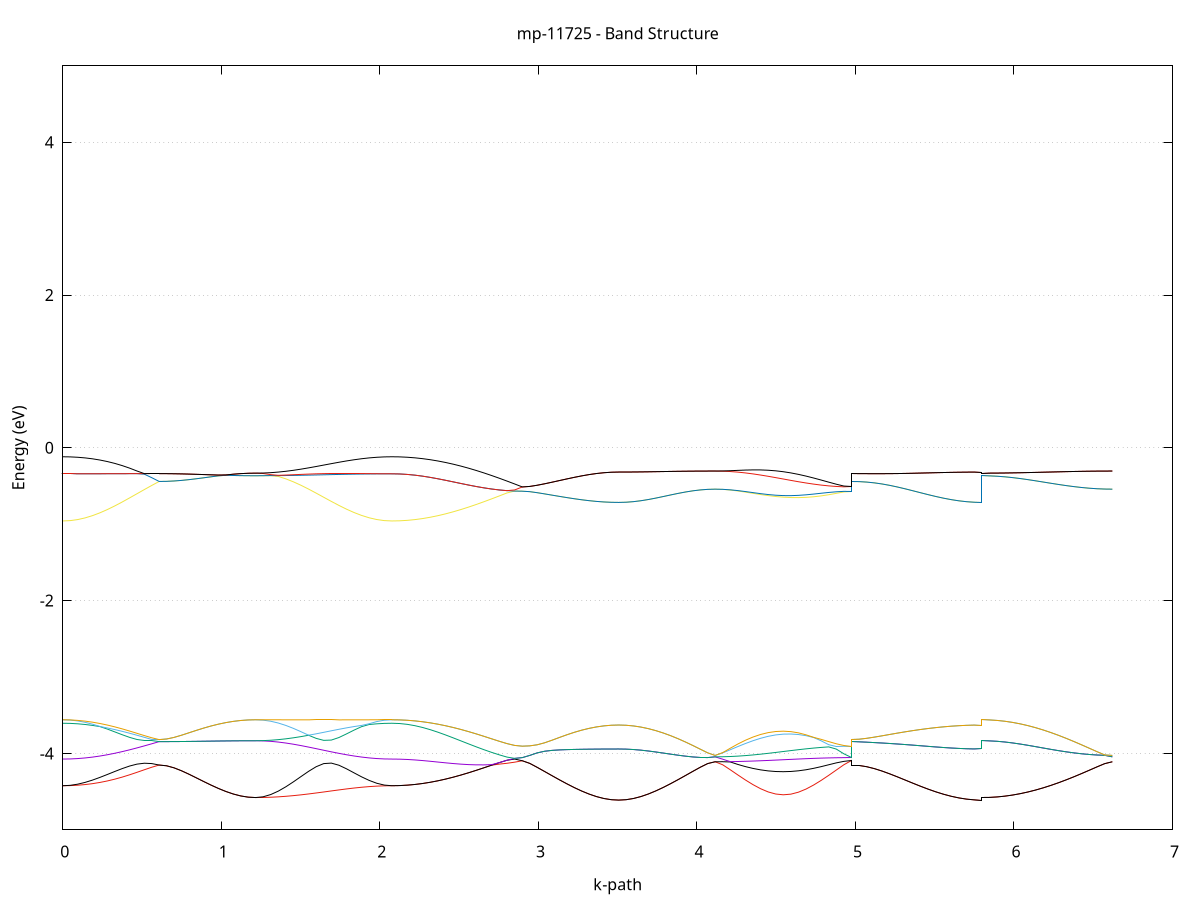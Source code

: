 set title 'mp-11725 - Band Structure'
set xlabel 'k-path'
set ylabel 'Energy (eV)'
set grid y
set yrange [-5:5]
set terminal png size 800,600
set output 'mp-11725_bands_gnuplot.png'
plot '-' using 1:2 with lines notitle, '-' using 1:2 with lines notitle, '-' using 1:2 with lines notitle, '-' using 1:2 with lines notitle, '-' using 1:2 with lines notitle, '-' using 1:2 with lines notitle, '-' using 1:2 with lines notitle, '-' using 1:2 with lines notitle, '-' using 1:2 with lines notitle, '-' using 1:2 with lines notitle, '-' using 1:2 with lines notitle, '-' using 1:2 with lines notitle, '-' using 1:2 with lines notitle, '-' using 1:2 with lines notitle, '-' using 1:2 with lines notitle, '-' using 1:2 with lines notitle, '-' using 1:2 with lines notitle, '-' using 1:2 with lines notitle, '-' using 1:2 with lines notitle, '-' using 1:2 with lines notitle, '-' using 1:2 with lines notitle, '-' using 1:2 with lines notitle, '-' using 1:2 with lines notitle, '-' using 1:2 with lines notitle, '-' using 1:2 with lines notitle, '-' using 1:2 with lines notitle, '-' using 1:2 with lines notitle, '-' using 1:2 with lines notitle, '-' using 1:2 with lines notitle, '-' using 1:2 with lines notitle, '-' using 1:2 with lines notitle, '-' using 1:2 with lines notitle, '-' using 1:2 with lines notitle, '-' using 1:2 with lines notitle, '-' using 1:2 with lines notitle, '-' using 1:2 with lines notitle, '-' using 1:2 with lines notitle, '-' using 1:2 with lines notitle, '-' using 1:2 with lines notitle, '-' using 1:2 with lines notitle, '-' using 1:2 with lines notitle, '-' using 1:2 with lines notitle, '-' using 1:2 with lines notitle, '-' using 1:2 with lines notitle, '-' using 1:2 with lines notitle, '-' using 1:2 with lines notitle, '-' using 1:2 with lines notitle, '-' using 1:2 with lines notitle, '-' using 1:2 with lines notitle, '-' using 1:2 with lines notitle, '-' using 1:2 with lines notitle, '-' using 1:2 with lines notitle, '-' using 1:2 with lines notitle, '-' using 1:2 with lines notitle, '-' using 1:2 with lines notitle, '-' using 1:2 with lines notitle, '-' using 1:2 with lines notitle, '-' using 1:2 with lines notitle, '-' using 1:2 with lines notitle, '-' using 1:2 with lines notitle, '-' using 1:2 with lines notitle, '-' using 1:2 with lines notitle, '-' using 1:2 with lines notitle, '-' using 1:2 with lines notitle
0.000000 -20.616746
0.046772 -20.616146
0.093544 -20.614246
0.140316 -20.611246
0.187088 -20.606946
0.233860 -20.601646
0.280632 -20.595246
0.327404 -20.588146
0.374176 -20.580146
0.420948 -20.571446
0.467720 -20.562146
0.514493 -20.552446
0.561265 -20.542346
0.608037 -20.532246
0.608037 -20.532246
0.654809 -20.532146
0.701581 -20.531946
0.748353 -20.531646
0.795125 -20.531146
0.841897 -20.530546
0.888669 -20.530046
0.935441 -20.529446
0.982213 -20.528846
1.028985 -20.528246
1.075757 -20.527846
1.122529 -20.527346
1.169301 -20.527146
1.216073 -20.527146
1.216073 -20.527146
1.263845 -20.527846
1.311617 -20.529946
1.359389 -20.533446
1.407161 -20.538146
1.454933 -20.543846
1.502704 -20.550446
1.550476 -20.557746
1.598248 -20.565346
1.646020 -20.573146
1.693792 -20.580946
1.741564 -20.588346
1.789336 -20.595146
1.837108 -20.601346
1.884879 -20.606646
1.932651 -20.610946
1.980423 -20.614146
2.028195 -20.616146
2.075967 -20.616746
2.075967 -20.616746
2.124372 -20.616146
2.172777 -20.614546
2.221181 -20.611846
2.269586 -20.608346
2.317991 -20.603946
2.366396 -20.598546
2.414801 -20.592446
2.463206 -20.585746
2.511611 -20.578246
2.560015 -20.570346
2.608420 -20.562246
2.656825 -20.553746
2.705230 -20.545146
2.753635 -20.536646
2.802040 -20.528246
2.850445 -20.520046
2.898849 -20.512046
2.898849 -20.512046
2.945621 -20.512046
2.992393 -20.511846
3.039166 -20.511646
3.085938 -20.511346
3.132710 -20.510946
3.179482 -20.510646
3.226254 -20.510246
3.273026 -20.509846
3.319798 -20.509446
3.366570 -20.509146
3.413342 -20.508946
3.460114 -20.508746
3.506886 -20.508646
3.506886 -20.508646
3.553658 -20.508646
3.600430 -20.508546
3.647202 -20.508346
3.693974 -20.508046
3.740746 -20.507746
3.787518 -20.507346
3.834290 -20.506946
3.881062 -20.506446
3.927834 -20.506146
3.974606 -20.505946
4.021379 -20.505746
4.068151 -20.505646
4.114923 -20.505646
4.114923 -20.505646
4.162694 -20.505646
4.210466 -20.505846
4.258238 -20.506046
4.306010 -20.506346
4.353782 -20.506746
4.401554 -20.507146
4.449326 -20.507646
4.497098 -20.508246
4.544869 -20.508846
4.592641 -20.509346
4.640413 -20.509946
4.688185 -20.510446
4.735957 -20.510846
4.783729 -20.511246
4.831501 -20.511646
4.879273 -20.511946
4.927044 -20.512046
4.974816 -20.512046
4.974816 -20.532246
5.023221 -20.532046
5.071626 -20.531446
5.120031 -20.530546
5.168436 -20.529146
5.216841 -20.527546
5.265245 -20.525746
5.313650 -20.523746
5.362055 -20.521546
5.410460 -20.519446
5.458865 -20.517346
5.507270 -20.515346
5.555675 -20.513546
5.604079 -20.511846
5.652484 -20.510546
5.700889 -20.509546
5.749294 -20.508946
5.797699 -20.508646
5.797699 -20.527146
5.846104 -20.526946
5.894508 -20.526446
5.942913 -20.525446
5.991318 -20.524246
6.039723 -20.522846
6.088128 -20.521046
6.136533 -20.519246
6.184938 -20.517246
6.233342 -20.515346
6.281747 -20.513446
6.330152 -20.511446
6.378557 -20.509746
6.426962 -20.508246
6.475367 -20.507146
6.523772 -20.506246
6.572176 -20.505746
6.620581 -20.505646
e
0.000000 -20.449046
0.046772 -20.449746
0.093544 -20.451446
0.140316 -20.454446
0.187088 -20.458446
0.233860 -20.463546
0.280632 -20.469646
0.327404 -20.476746
0.374176 -20.484646
0.420948 -20.493246
0.467720 -20.502446
0.514493 -20.512146
0.561265 -20.522146
0.608037 -20.532246
0.608037 -20.532246
0.654809 -20.532146
0.701581 -20.531946
0.748353 -20.531646
0.795125 -20.531146
0.841897 -20.530546
0.888669 -20.530046
0.935441 -20.529446
0.982213 -20.528846
1.028985 -20.528246
1.075757 -20.527846
1.122529 -20.527346
1.169301 -20.527146
1.216073 -20.527146
1.216073 -20.527146
1.263845 -20.526546
1.311617 -20.524946
1.359389 -20.522146
1.407161 -20.518446
1.454933 -20.513846
1.502704 -20.508446
1.550476 -20.502346
1.598248 -20.495846
1.646020 -20.489046
1.693792 -20.482246
1.741564 -20.475646
1.789336 -20.469246
1.837108 -20.463546
1.884879 -20.458546
1.932651 -20.454546
1.980423 -20.451546
2.028195 -20.449746
2.075967 -20.449046
2.075967 -20.449046
2.124372 -20.449346
2.172777 -20.449846
2.221181 -20.450646
2.269586 -20.452046
2.317991 -20.453446
2.366396 -20.455546
2.414801 -20.458146
2.463206 -20.461246
2.511611 -20.464846
2.560015 -20.468846
2.608420 -20.473446
2.656825 -20.478446
2.705230 -20.484246
2.753635 -20.490546
2.802040 -20.497246
2.850445 -20.504446
2.898849 -20.512046
2.898849 -20.512046
2.945621 -20.512046
2.992393 -20.511846
3.039166 -20.511646
3.085938 -20.511346
3.132710 -20.510946
3.179482 -20.510646
3.226254 -20.510246
3.273026 -20.509846
3.319798 -20.509446
3.366570 -20.509146
3.413342 -20.508946
3.460114 -20.508746
3.506886 -20.508646
3.506886 -20.508646
3.553658 -20.508646
3.600430 -20.508546
3.647202 -20.508346
3.693974 -20.508046
3.740746 -20.507746
3.787518 -20.507346
3.834290 -20.506946
3.881062 -20.506446
3.927834 -20.506146
3.974606 -20.505946
4.021379 -20.505746
4.068151 -20.505646
4.114923 -20.505646
4.114923 -20.505646
4.162694 -20.505646
4.210466 -20.505746
4.258238 -20.505946
4.306010 -20.506246
4.353782 -20.506646
4.401554 -20.507146
4.449326 -20.507546
4.497098 -20.508246
4.544869 -20.508746
4.592641 -20.509346
4.640413 -20.509846
4.688185 -20.510346
4.735957 -20.510846
4.783729 -20.511246
4.831501 -20.511546
4.879273 -20.511846
4.927044 -20.512046
4.974816 -20.512046
4.974816 -20.532246
5.023221 -20.532046
5.071626 -20.531446
5.120031 -20.530546
5.168436 -20.529146
5.216841 -20.527546
5.265245 -20.525746
5.313650 -20.523746
5.362055 -20.521546
5.410460 -20.519446
5.458865 -20.517346
5.507270 -20.515346
5.555675 -20.513546
5.604079 -20.511846
5.652484 -20.510546
5.700889 -20.509546
5.749294 -20.508946
5.797699 -20.508646
5.797699 -20.527146
5.846104 -20.526946
5.894508 -20.526446
5.942913 -20.525446
5.991318 -20.524246
6.039723 -20.522846
6.088128 -20.521046
6.136533 -20.519246
6.184938 -20.517246
6.233342 -20.515346
6.281747 -20.513446
6.330152 -20.511446
6.378557 -20.509746
6.426962 -20.508246
6.475367 -20.507146
6.523772 -20.506246
6.572176 -20.505746
6.620581 -20.505646
e
0.000000 -19.521746
0.046772 -19.521846
0.093544 -19.521946
0.140316 -19.521946
0.187088 -19.522046
0.233860 -19.522046
0.280632 -19.522046
0.327404 -19.522246
0.374176 -19.522346
0.420948 -19.522446
0.467720 -19.522546
0.514493 -19.522646
0.561265 -19.522546
0.608037 -19.522646
0.608037 -19.522646
0.654809 -19.522646
0.701581 -19.522946
0.748353 -19.523246
0.795125 -19.523846
0.841897 -19.524446
0.888669 -19.525146
0.935441 -19.525846
0.982213 -19.526646
1.028985 -19.527146
1.075757 -19.527746
1.122529 -19.528146
1.169301 -19.528446
1.216073 -19.528546
1.216073 -19.528546
1.263845 -19.528546
1.311617 -19.528346
1.359389 -19.528146
1.407161 -19.527646
1.454933 -19.527246
1.502704 -19.526746
1.550476 -19.526146
1.598248 -19.525546
1.646020 -19.525046
1.693792 -19.524446
1.741564 -19.523946
1.789336 -19.523446
1.837108 -19.522946
1.884879 -19.522546
1.932651 -19.522246
1.980423 -19.522046
2.028195 -19.521846
2.075967 -19.521746
2.075967 -19.521746
2.124372 -19.521746
2.172777 -19.521446
2.221181 -19.520946
2.269586 -19.520446
2.317991 -19.519746
2.366396 -19.518846
2.414801 -19.518046
2.463206 -19.517046
2.511611 -19.516046
2.560015 -19.515046
2.608420 -19.514346
2.656825 -19.513346
2.705230 -19.512746
2.753635 -19.512146
2.802040 -19.511746
2.850445 -19.511446
2.898849 -19.511346
2.898849 -19.511346
2.945621 -19.511446
2.992393 -19.511646
3.039166 -19.511746
3.085938 -19.512046
3.132710 -19.512446
3.179482 -19.512846
3.226254 -19.513246
3.273026 -19.513646
3.319798 -19.513946
3.366570 -19.514246
3.413342 -19.514346
3.460114 -19.514546
3.506886 -19.514446
3.506886 -19.514446
3.553658 -19.514746
3.600430 -19.514846
3.647202 -19.515146
3.693974 -19.515446
3.740746 -19.515746
3.787518 -19.516146
3.834290 -19.516446
3.881062 -19.516646
3.927834 -19.517046
3.974606 -19.517346
4.021379 -19.517646
4.068151 -19.517846
4.114923 -19.517846
4.114923 -19.517846
4.162694 -19.517846
4.210466 -19.517746
4.258238 -19.517346
4.306010 -19.517046
4.353782 -19.516646
4.401554 -19.516246
4.449326 -19.515746
4.497098 -19.515346
4.544869 -19.514746
4.592641 -19.514246
4.640413 -19.513646
4.688185 -19.513046
4.735957 -19.512546
4.783729 -19.512146
4.831501 -19.511946
4.879273 -19.511646
4.927044 -19.511446
4.974816 -19.511346
4.974816 -19.522646
5.023221 -19.522446
5.071626 -19.522246
5.120031 -19.521946
5.168436 -19.521446
5.216841 -19.520946
5.265245 -19.520346
5.313650 -19.519746
5.362055 -19.518946
5.410460 -19.518246
5.458865 -19.517546
5.507270 -19.516946
5.555675 -19.516346
5.604079 -19.515746
5.652484 -19.515346
5.700889 -19.514946
5.749294 -19.514646
5.797699 -19.514446
5.797699 -19.528546
5.846104 -19.528546
5.894508 -19.528146
5.942913 -19.527646
5.991318 -19.526946
6.039723 -19.526246
6.088128 -19.525346
6.136533 -19.524446
6.184938 -19.523546
6.233342 -19.522646
6.281747 -19.521646
6.330152 -19.520646
6.378557 -19.519746
6.426962 -19.519046
6.475367 -19.518546
6.523772 -19.518146
6.572176 -19.517946
6.620581 -19.517846
e
0.000000 -19.521746
0.046772 -19.521846
0.093544 -19.521846
0.140316 -19.521946
0.187088 -19.522046
0.233860 -19.521946
0.280632 -19.521946
0.327404 -19.522146
0.374176 -19.522246
0.420948 -19.522346
0.467720 -19.522346
0.514493 -19.522446
0.561265 -19.522446
0.608037 -19.522646
0.608037 -19.522646
0.654809 -19.522646
0.701581 -19.522946
0.748353 -19.523246
0.795125 -19.523846
0.841897 -19.524446
0.888669 -19.525146
0.935441 -19.525846
0.982213 -19.526646
1.028985 -19.527146
1.075757 -19.527746
1.122529 -19.528146
1.169301 -19.528446
1.216073 -19.528546
1.216073 -19.528546
1.263845 -19.528346
1.311617 -19.528046
1.359389 -19.527346
1.407161 -19.526546
1.454933 -19.525746
1.502704 -19.524846
1.550476 -19.523946
1.598248 -19.523146
1.646020 -19.522446
1.693792 -19.522046
1.741564 -19.521746
1.789336 -19.521446
1.837108 -19.521446
1.884879 -19.521546
1.932651 -19.521646
1.980423 -19.521746
2.028195 -19.521846
2.075967 -19.521746
2.075967 -19.521746
2.124372 -19.521746
2.172777 -19.521446
2.221181 -19.520946
2.269586 -19.520446
2.317991 -19.519746
2.366396 -19.518846
2.414801 -19.518046
2.463206 -19.517046
2.511611 -19.516046
2.560015 -19.515046
2.608420 -19.514346
2.656825 -19.513346
2.705230 -19.512746
2.753635 -19.512146
2.802040 -19.511746
2.850445 -19.511446
2.898849 -19.511346
2.898849 -19.511346
2.945621 -19.511446
2.992393 -19.511646
3.039166 -19.511746
3.085938 -19.512046
3.132710 -19.512446
3.179482 -19.512846
3.226254 -19.513246
3.273026 -19.513646
3.319798 -19.513946
3.366570 -19.514246
3.413342 -19.514346
3.460114 -19.514546
3.506886 -19.514446
3.506886 -19.514446
3.553658 -19.514746
3.600430 -19.514846
3.647202 -19.515146
3.693974 -19.515446
3.740746 -19.515746
3.787518 -19.516146
3.834290 -19.516446
3.881062 -19.516646
3.927834 -19.517046
3.974606 -19.517346
4.021379 -19.517646
4.068151 -19.517846
4.114923 -19.517846
4.114923 -19.517846
4.162694 -19.517846
4.210466 -19.517646
4.258238 -19.517346
4.306010 -19.516946
4.353782 -19.516646
4.401554 -19.516146
4.449326 -19.515646
4.497098 -19.515046
4.544869 -19.514546
4.592641 -19.513946
4.640413 -19.513446
4.688185 -19.512946
4.735957 -19.512546
4.783729 -19.512146
4.831501 -19.511846
4.879273 -19.511546
4.927044 -19.511446
4.974816 -19.511346
4.974816 -19.522646
5.023221 -19.522446
5.071626 -19.522246
5.120031 -19.521946
5.168436 -19.521446
5.216841 -19.520946
5.265245 -19.520346
5.313650 -19.519746
5.362055 -19.518946
5.410460 -19.518246
5.458865 -19.517546
5.507270 -19.516946
5.555675 -19.516346
5.604079 -19.515746
5.652484 -19.515346
5.700889 -19.514946
5.749294 -19.514646
5.797699 -19.514446
5.797699 -19.528546
5.846104 -19.528546
5.894508 -19.528146
5.942913 -19.527646
5.991318 -19.526946
6.039723 -19.526246
6.088128 -19.525346
6.136533 -19.524446
6.184938 -19.523546
6.233342 -19.522646
6.281747 -19.521646
6.330152 -19.520646
6.378557 -19.519746
6.426962 -19.519046
6.475367 -19.518546
6.523772 -19.518146
6.572176 -19.517946
6.620581 -19.517846
e
0.000000 -5.450846
0.046772 -5.450646
0.093544 -5.450046
0.140316 -5.449046
0.187088 -5.447746
0.233860 -5.445846
0.280632 -5.443546
0.327404 -5.440646
0.374176 -5.436746
0.420948 -5.431946
0.467720 -5.425846
0.514493 -5.418146
0.561265 -5.408546
0.608037 -5.397046
0.608037 -5.397046
0.654809 -5.395646
0.701581 -5.391546
0.748353 -5.384846
0.795125 -5.375646
0.841897 -5.364246
0.888669 -5.351046
0.935441 -5.336646
0.982213 -5.321746
1.028985 -5.307046
1.075757 -5.293846
1.122529 -5.283146
1.169301 -5.276246
1.216073 -5.273746
1.216073 -5.273746
1.263845 -5.278646
1.311617 -5.291946
1.359389 -5.311346
1.407161 -5.333546
1.454933 -5.356146
1.502704 -5.377246
1.550476 -5.395546
1.598248 -5.410746
1.646020 -5.422546
1.693792 -5.431446
1.741564 -5.437746
1.789336 -5.442246
1.837108 -5.445346
1.884879 -5.447446
1.932651 -5.448946
1.980423 -5.449946
2.028195 -5.450646
2.075967 -5.450846
2.075967 -5.450846
2.124372 -5.450446
2.172777 -5.449546
2.221181 -5.447846
2.269586 -5.445646
2.317991 -5.442946
2.366396 -5.439646
2.414801 -5.435846
2.463206 -5.431446
2.511611 -5.426546
2.560015 -5.420946
2.608420 -5.414846
2.656825 -5.407746
2.705230 -5.399746
2.753635 -5.390746
2.802040 -5.380546
2.850445 -5.369146
2.898849 -5.356546
2.898849 -5.356546
2.945621 -5.355346
2.992393 -5.351746
3.039166 -5.345946
3.085938 -5.337946
3.132710 -5.327946
3.179482 -5.316346
3.226254 -5.303646
3.273026 -5.290346
3.319798 -5.277346
3.366570 -5.265446
3.413342 -5.255946
3.460114 -5.249646
3.506886 -5.247446
3.506886 -5.247446
3.553658 -5.249946
3.600430 -5.256746
3.647202 -5.267246
3.693974 -5.280146
3.740746 -5.294246
3.787518 -5.308646
3.834290 -5.322346
3.881062 -5.334746
3.927834 -5.345446
3.974606 -5.354046
4.021379 -5.360246
4.068151 -5.364146
4.114923 -5.365346
4.114923 -5.365346
4.162694 -5.365546
4.210466 -5.366046
4.258238 -5.366646
4.306010 -5.367446
4.353782 -5.368146
4.401554 -5.368646
4.449326 -5.368846
4.497098 -5.368646
4.544869 -5.367946
4.592641 -5.366846
4.640413 -5.365446
4.688185 -5.363746
4.735957 -5.362046
4.783729 -5.360246
4.831501 -5.358746
4.879273 -5.357546
4.927044 -5.356846
4.974816 -5.356546
4.974816 -5.397046
5.023221 -5.395946
5.071626 -5.392446
5.120031 -5.386846
5.168436 -5.379146
5.216841 -5.369746
5.265245 -5.358646
5.313650 -5.346346
5.362055 -5.333046
5.410460 -5.319446
5.458865 -5.305646
5.507270 -5.292346
5.555675 -5.280046
5.604079 -5.269046
5.652484 -5.259946
5.700889 -5.253146
5.749294 -5.248946
5.797699 -5.247446
5.797699 -5.273746
5.846104 -5.274446
5.894508 -5.276346
5.942913 -5.279446
5.991318 -5.283746
6.039723 -5.289246
6.088128 -5.295746
6.136533 -5.303046
6.184938 -5.311146
6.233342 -5.319546
6.281747 -5.328146
6.330152 -5.336546
6.378557 -5.344446
6.426962 -5.351446
6.475367 -5.357346
6.523772 -5.361746
6.572176 -5.364446
6.620581 -5.365346
e
0.000000 -5.159946
0.046772 -5.163546
0.093544 -5.173946
0.140316 -5.190146
0.187088 -5.210446
0.233860 -5.233446
0.280632 -5.257746
0.327404 -5.282246
0.374176 -5.306046
0.420948 -5.328346
0.467720 -5.348846
0.514493 -5.367246
0.561265 -5.383346
0.608037 -5.397046
0.608037 -5.397046
0.654809 -5.395646
0.701581 -5.391546
0.748353 -5.384846
0.795125 -5.375646
0.841897 -5.364246
0.888669 -5.351046
0.935441 -5.336646
0.982213 -5.321746
1.028985 -5.307046
1.075757 -5.293846
1.122529 -5.283146
1.169301 -5.276246
1.216073 -5.273746
1.216073 -5.273746
1.263845 -5.274046
1.311617 -5.274546
1.359389 -5.275246
1.407161 -5.276046
1.454933 -5.276646
1.502704 -5.276646
1.550476 -5.275646
1.598248 -5.273246
1.646020 -5.268746
1.693792 -5.261846
1.741564 -5.251946
1.789336 -5.239046
1.837108 -5.223546
1.884879 -5.206346
1.932651 -5.189046
1.980423 -5.174046
2.028195 -5.163746
2.075967 -5.159946
2.075967 -5.159946
2.124372 -5.160946
2.172777 -5.163746
2.221181 -5.168446
2.269586 -5.175046
2.317991 -5.183446
2.366396 -5.193446
2.414801 -5.205146
2.463206 -5.218146
2.511611 -5.232446
2.560015 -5.247746
2.608420 -5.263646
2.656825 -5.279946
2.705230 -5.296346
2.753635 -5.312446
2.802040 -5.328046
2.850445 -5.342846
2.898849 -5.356546
2.898849 -5.356546
2.945621 -5.355346
2.992393 -5.351746
3.039166 -5.345946
3.085938 -5.337946
3.132710 -5.327946
3.179482 -5.316346
3.226254 -5.303646
3.273026 -5.290346
3.319798 -5.277346
3.366570 -5.265446
3.413342 -5.255946
3.460114 -5.249646
3.506886 -5.247446
3.506886 -5.247446
3.553658 -5.249946
3.600430 -5.256746
3.647202 -5.267246
3.693974 -5.280146
3.740746 -5.294246
3.787518 -5.308646
3.834290 -5.322346
3.881062 -5.334746
3.927834 -5.345446
3.974606 -5.354046
4.021379 -5.360246
4.068151 -5.364146
4.114923 -5.365346
4.114923 -5.365346
4.162694 -5.362546
4.210466 -5.354346
4.258238 -5.341046
4.306010 -5.323846
4.353782 -5.304246
4.401554 -5.284246
4.449326 -5.266246
4.497098 -5.253446
4.544869 -5.248046
4.592641 -5.251246
4.640413 -5.262246
4.688185 -5.278546
4.735957 -5.297446
4.783729 -5.316246
4.831501 -5.332946
4.879273 -5.345746
4.927044 -5.353846
4.974816 -5.356546
4.974816 -5.397046
5.023221 -5.395946
5.071626 -5.392446
5.120031 -5.386846
5.168436 -5.379146
5.216841 -5.369746
5.265245 -5.358646
5.313650 -5.346346
5.362055 -5.333046
5.410460 -5.319446
5.458865 -5.305646
5.507270 -5.292346
5.555675 -5.280046
5.604079 -5.269046
5.652484 -5.259946
5.700889 -5.253146
5.749294 -5.248946
5.797699 -5.247446
5.797699 -5.273746
5.846104 -5.274446
5.894508 -5.276346
5.942913 -5.279446
5.991318 -5.283746
6.039723 -5.289246
6.088128 -5.295746
6.136533 -5.303046
6.184938 -5.311146
6.233342 -5.319546
6.281747 -5.328146
6.330152 -5.336546
6.378557 -5.344446
6.426962 -5.351446
6.475367 -5.357346
6.523772 -5.361746
6.572176 -5.364446
6.620581 -5.365346
e
0.000000 -4.423346
0.046772 -4.421646
0.093544 -4.416646
0.140316 -4.408246
0.187088 -4.396346
0.233860 -4.380546
0.280632 -4.361046
0.327404 -4.337746
0.374176 -4.310846
0.420948 -4.280646
0.467720 -4.248046
0.514493 -4.214146
0.561265 -4.181246
0.608037 -4.152546
0.608037 -4.152546
0.654809 -4.162346
0.701581 -4.189046
0.748353 -4.227146
0.795125 -4.271846
0.841897 -4.319746
0.888669 -4.368146
0.935441 -4.415346
0.982213 -4.459446
1.028985 -4.498846
1.075757 -4.531946
1.122529 -4.557046
1.169301 -4.572846
1.216073 -4.578146
1.216073 -4.578146
1.263845 -4.577146
1.311617 -4.573946
1.359389 -4.568846
1.407161 -4.561746
1.454933 -4.552946
1.502704 -4.542646
1.550476 -4.531046
1.598248 -4.518346
1.646020 -4.505146
1.693792 -4.491546
1.741564 -4.478246
1.789336 -4.465446
1.837108 -4.453646
1.884879 -4.443346
1.932651 -4.434846
1.980423 -4.428546
2.028195 -4.424646
2.075967 -4.423346
2.075967 -4.423346
2.124372 -4.421446
2.172777 -4.415946
2.221181 -4.406846
2.269586 -4.394246
2.317991 -4.378146
2.366396 -4.358846
2.414801 -4.336446
2.463206 -4.311246
2.511611 -4.283446
2.560015 -4.253446
2.608420 -4.221546
2.656825 -4.188246
2.705230 -4.154346
2.753635 -4.140246
2.802040 -4.129546
2.850445 -4.114946
2.898849 -4.096546
2.898849 -4.096546
2.945621 -4.130846
2.992393 -4.182546
3.039166 -4.236846
3.085938 -4.291746
3.132710 -4.345846
3.179482 -4.398046
3.226254 -4.447446
3.273026 -4.492646
3.319798 -4.532446
3.366570 -4.565646
3.413342 -4.590646
3.460114 -4.606246
3.506886 -4.611546
3.506886 -4.611546
3.553658 -4.606146
3.600430 -4.590246
3.647202 -4.564946
3.693974 -4.531446
3.740746 -4.491246
3.787518 -4.445846
3.834290 -4.396346
3.881062 -4.343946
3.927834 -4.289846
3.974606 -4.235046
4.021379 -4.181346
4.068151 -4.133246
4.114923 -4.109546
4.114923 -4.109546
4.162694 -4.149246
4.210466 -4.214346
4.258238 -4.282146
4.306010 -4.348146
4.353782 -4.409146
4.401554 -4.462346
4.449326 -4.504446
4.497098 -4.531846
4.544869 -4.542046
4.592641 -4.533746
4.640413 -4.507946
4.688185 -4.467046
4.735957 -4.414546
4.783729 -4.353646
4.831501 -4.287246
4.879273 -4.218046
4.927044 -4.148746
4.974816 -4.096546
4.974816 -4.152546
5.023221 -4.158246
5.071626 -4.174646
5.120031 -4.199846
5.168436 -4.231746
5.216841 -4.268346
5.265245 -4.307846
5.313650 -4.348846
5.362055 -4.389946
5.410460 -4.430146
5.458865 -4.468246
5.507270 -4.503446
5.555675 -4.534746
5.604079 -4.561446
5.652484 -4.582946
5.700889 -4.598746
5.749294 -4.608346
5.797699 -4.611546
5.797699 -4.578146
5.846104 -4.576146
5.894508 -4.569946
5.942913 -4.559646
5.991318 -4.545446
6.039723 -4.527246
6.088128 -4.505346
6.136533 -4.479846
6.184938 -4.450846
6.233342 -4.418746
6.281747 -4.383646
6.330152 -4.345846
6.378557 -4.305846
6.426962 -4.263846
6.475367 -4.220446
6.523772 -4.176546
6.572176 -4.134446
6.620581 -4.109546
e
0.000000 -4.423346
0.046772 -4.418246
0.093544 -4.403346
0.140316 -4.379946
0.187088 -4.349746
0.233860 -4.314546
0.280632 -4.276446
0.327404 -4.237346
0.374176 -4.199546
0.420948 -4.165946
0.467720 -4.140746
0.514493 -4.128746
0.561265 -4.133246
0.608037 -4.152546
0.608037 -4.152546
0.654809 -4.162346
0.701581 -4.189046
0.748353 -4.227146
0.795125 -4.271846
0.841897 -4.319746
0.888669 -4.368146
0.935441 -4.415346
0.982213 -4.459446
1.028985 -4.498846
1.075757 -4.531946
1.122529 -4.557046
1.169301 -4.572846
1.216073 -4.578146
1.216073 -4.578146
1.263845 -4.568046
1.311617 -4.538946
1.359389 -4.493946
1.407161 -4.437046
1.454933 -4.372146
1.502704 -4.303246
1.550476 -4.235046
1.598248 -4.174546
1.646020 -4.133646
1.693792 -4.127146
1.741564 -4.154846
1.789336 -4.201546
1.837108 -4.254746
1.884879 -4.307146
1.932651 -4.353846
1.980423 -4.390946
2.028195 -4.414946
2.075967 -4.423346
2.075967 -4.423346
2.124372 -4.421446
2.172777 -4.415946
2.221181 -4.406846
2.269586 -4.394246
2.317991 -4.378146
2.366396 -4.358846
2.414801 -4.336446
2.463206 -4.311246
2.511611 -4.283446
2.560015 -4.253446
2.608420 -4.221546
2.656825 -4.188246
2.705230 -4.154346
2.753635 -4.120846
2.802040 -4.089746
2.850445 -4.074246
2.898849 -4.096546
2.898849 -4.096546
2.945621 -4.130846
2.992393 -4.182546
3.039166 -4.236846
3.085938 -4.291746
3.132710 -4.345846
3.179482 -4.398046
3.226254 -4.447446
3.273026 -4.492646
3.319798 -4.532446
3.366570 -4.565646
3.413342 -4.590646
3.460114 -4.606246
3.506886 -4.611546
3.506886 -4.611546
3.553658 -4.606146
3.600430 -4.590246
3.647202 -4.564946
3.693974 -4.531446
3.740746 -4.491246
3.787518 -4.445846
3.834290 -4.396346
3.881062 -4.343946
3.927834 -4.289846
3.974606 -4.235046
4.021379 -4.181346
4.068151 -4.133246
4.114923 -4.109546
4.114923 -4.109546
4.162694 -4.109146
4.210466 -4.112046
4.258238 -4.144646
4.306010 -4.173046
4.353782 -4.196846
4.401554 -4.215646
4.449326 -4.229146
4.497098 -4.237246
4.544869 -4.239646
4.592641 -4.236646
4.640413 -4.228046
4.688185 -4.214346
4.735957 -4.195846
4.783729 -4.173546
4.831501 -4.148846
4.879273 -4.124246
4.927044 -4.104446
4.974816 -4.096546
4.974816 -4.152546
5.023221 -4.158246
5.071626 -4.174646
5.120031 -4.199846
5.168436 -4.231746
5.216841 -4.268346
5.265245 -4.307846
5.313650 -4.348846
5.362055 -4.389946
5.410460 -4.430146
5.458865 -4.468246
5.507270 -4.503446
5.555675 -4.534746
5.604079 -4.561446
5.652484 -4.582946
5.700889 -4.598746
5.749294 -4.608346
5.797699 -4.611546
5.797699 -4.578146
5.846104 -4.576146
5.894508 -4.569946
5.942913 -4.559646
5.991318 -4.545446
6.039723 -4.527246
6.088128 -4.505346
6.136533 -4.479846
6.184938 -4.450846
6.233342 -4.418746
6.281747 -4.383646
6.330152 -4.345846
6.378557 -4.305846
6.426962 -4.263846
6.475367 -4.220446
6.523772 -4.176546
6.572176 -4.134446
6.620581 -4.109546
e
0.000000 -4.074346
0.046772 -4.072746
0.093544 -4.067846
0.140316 -4.059846
0.187088 -4.048746
0.233860 -4.034746
0.280632 -4.018046
0.327404 -3.998746
0.374176 -3.977146
0.420948 -3.953646
0.467720 -3.928346
0.514493 -3.901746
0.561265 -3.874246
0.608037 -3.846046
0.608037 -3.846046
0.654809 -3.845946
0.701581 -3.845446
0.748353 -3.844646
0.795125 -3.843546
0.841897 -3.842346
0.888669 -3.840946
0.935441 -3.839546
0.982213 -3.838146
1.028985 -3.836946
1.075757 -3.835846
1.122529 -3.835046
1.169301 -3.834546
1.216073 -3.834446
1.216073 -3.834446
1.263845 -3.836346
1.311617 -3.842246
1.359389 -3.851746
1.407161 -3.864446
1.454933 -3.880046
1.502704 -3.897946
1.550476 -3.917546
1.598248 -3.938046
1.646020 -3.958946
1.693792 -3.979646
1.741564 -3.999346
1.789336 -4.017746
1.837108 -4.034046
1.884879 -4.048046
1.932651 -4.059346
1.980423 -4.067646
2.028195 -4.072646
2.075967 -4.074346
2.075967 -4.074346
2.124372 -4.075646
2.172777 -4.079546
2.221181 -4.085846
2.269586 -4.093946
2.317991 -4.103346
2.366396 -4.113546
2.414801 -4.123646
2.463206 -4.133046
2.511611 -4.140946
2.560015 -4.146846
2.608420 -4.150146
2.656825 -4.150346
2.705230 -4.147146
2.753635 -4.120846
2.802040 -4.089746
2.850445 -4.065346
2.898849 -4.055246
2.898849 -4.055246
2.945621 -4.026546
2.992393 -3.993446
3.039166 -3.972046
3.085938 -3.960646
3.132710 -3.954446
3.179482 -3.950746
3.226254 -3.948246
3.273026 -3.946346
3.319798 -3.944946
3.366570 -3.943946
3.413342 -3.943146
3.460114 -3.942746
3.506886 -3.942546
3.506886 -3.942546
3.553658 -3.944346
3.600430 -3.949546
3.647202 -3.957846
3.693974 -3.968846
3.740746 -3.981646
3.787518 -3.995746
3.834290 -4.010046
3.881062 -4.023846
3.927834 -4.036246
3.974606 -4.046546
4.021379 -4.053446
4.068151 -4.054646
4.114923 -4.045146
4.114923 -4.045146
4.162694 -4.076146
4.210466 -4.108046
4.258238 -4.106146
4.306010 -4.103546
4.353782 -4.100246
4.401554 -4.096546
4.449326 -4.092346
4.497098 -4.087846
4.544869 -4.083146
4.592641 -4.078446
4.640413 -4.073746
4.688185 -4.069446
4.735957 -4.065346
4.783729 -4.061946
4.831501 -4.059146
4.879273 -4.057046
4.927044 -4.055746
4.974816 -4.055246
4.974816 -3.846046
5.023221 -3.848546
5.071626 -3.853446
5.120031 -3.858746
5.168436 -3.864346
5.216841 -3.870446
5.265245 -3.877146
5.313650 -3.884346
5.362055 -3.891946
5.410460 -3.899946
5.458865 -3.907946
5.507270 -3.915746
5.555675 -3.923146
5.604079 -3.929646
5.652484 -3.935046
5.700889 -3.939146
5.749294 -3.941746
5.797699 -3.942546
5.797699 -3.834446
5.846104 -3.836346
5.894508 -3.841946
5.942913 -3.851046
5.991318 -3.863246
6.039723 -3.877846
6.088128 -3.894246
6.136533 -3.911846
6.184938 -3.929746
6.233342 -3.947446
6.281747 -3.964346
6.330152 -3.979846
6.378557 -3.993546
6.426962 -4.005146
6.475367 -4.014446
6.523772 -4.021146
6.572176 -4.025246
6.620581 -4.045146
e
0.000000 -3.605546
0.046772 -3.607346
0.093544 -3.612646
0.140316 -3.621546
0.187088 -3.633746
0.233860 -3.649046
0.280632 -3.681346
0.327404 -3.718146
0.374176 -3.755346
0.420948 -3.790046
0.467720 -3.817946
0.514493 -3.833746
0.561265 -3.833746
0.608037 -3.846046
0.608037 -3.846046
0.654809 -3.845946
0.701581 -3.845446
0.748353 -3.844646
0.795125 -3.843546
0.841897 -3.842346
0.888669 -3.840946
0.935441 -3.839546
0.982213 -3.838146
1.028985 -3.836946
1.075757 -3.835846
1.122529 -3.835046
1.169301 -3.834546
1.216073 -3.834446
1.216073 -3.834446
1.263845 -3.832746
1.311617 -3.827946
1.359389 -3.820046
1.407161 -3.809346
1.454933 -3.795946
1.502704 -3.780246
1.550476 -3.762746
1.598248 -3.803346
1.646020 -3.829446
1.693792 -3.825746
1.741564 -3.792646
1.789336 -3.745246
1.837108 -3.695546
1.884879 -3.650046
1.932651 -3.621946
1.980423 -3.612946
2.028195 -3.607346
2.075967 -3.605546
2.075967 -3.605546
2.124372 -3.609146
2.172777 -3.619846
2.221181 -3.637346
2.269586 -3.660846
2.317991 -3.689646
2.366396 -3.722646
2.414801 -3.758846
2.463206 -3.797146
2.511611 -3.836546
2.560015 -3.875946
2.608420 -3.914646
2.656825 -3.951846
2.705230 -3.986846
2.753635 -4.019146
2.802040 -4.048446
2.850445 -4.065346
2.898849 -4.055246
2.898849 -4.055246
2.945621 -4.026546
2.992393 -3.993446
3.039166 -3.972046
3.085938 -3.960646
3.132710 -3.954446
3.179482 -3.950746
3.226254 -3.948246
3.273026 -3.946346
3.319798 -3.944946
3.366570 -3.943946
3.413342 -3.943146
3.460114 -3.942746
3.506886 -3.942546
3.506886 -3.942546
3.553658 -3.944346
3.600430 -3.949546
3.647202 -3.957846
3.693974 -3.968846
3.740746 -3.981646
3.787518 -3.995746
3.834290 -4.010046
3.881062 -4.023846
3.927834 -4.036246
3.974606 -4.046546
4.021379 -4.053446
4.068151 -4.054646
4.114923 -4.045146
4.114923 -4.045146
4.162694 -4.044046
4.210466 -4.040946
4.258238 -4.035846
4.306010 -4.028846
4.353782 -4.020346
4.401554 -4.010346
4.449326 -3.999346
4.497098 -3.987646
4.544869 -3.975446
4.592641 -3.963346
4.640413 -3.951646
4.688185 -3.940546
4.735957 -3.930546
4.783729 -3.921946
4.831501 -3.914946
4.879273 -3.943846
4.927044 -4.005546
4.974816 -4.055246
4.974816 -3.846046
5.023221 -3.848546
5.071626 -3.853446
5.120031 -3.858746
5.168436 -3.864346
5.216841 -3.870446
5.265245 -3.877146
5.313650 -3.884346
5.362055 -3.891946
5.410460 -3.899946
5.458865 -3.907946
5.507270 -3.915746
5.555675 -3.923146
5.604079 -3.929646
5.652484 -3.935046
5.700889 -3.939146
5.749294 -3.941746
5.797699 -3.942546
5.797699 -3.834446
5.846104 -3.836346
5.894508 -3.841946
5.942913 -3.851046
5.991318 -3.863246
6.039723 -3.877846
6.088128 -3.894246
6.136533 -3.911846
6.184938 -3.929746
6.233342 -3.947446
6.281747 -3.964346
6.330152 -3.979846
6.378557 -3.993546
6.426962 -4.005146
6.475367 -4.014446
6.523772 -4.021146
6.572176 -4.025246
6.620581 -4.045146
e
0.000000 -3.559946
0.046772 -3.563646
0.093544 -3.574846
0.140316 -3.593046
0.187088 -3.617446
0.233860 -3.647346
0.280632 -3.667246
0.327404 -3.688046
0.374176 -3.711046
0.420948 -3.735846
0.467720 -3.762246
0.514493 -3.789646
0.561265 -3.817746
0.608037 -3.819346
0.608037 -3.819346
0.654809 -3.811646
0.701581 -3.790946
0.748353 -3.762546
0.795125 -3.730946
0.841897 -3.699146
0.888669 -3.668846
0.935441 -3.641346
0.982213 -3.617146
1.028985 -3.596946
1.075757 -3.580846
1.122529 -3.569246
1.169301 -3.562246
1.216073 -3.559946
1.216073 -3.559946
1.263845 -3.564746
1.311617 -3.579146
1.359389 -3.602546
1.407161 -3.634246
1.454933 -3.672846
1.502704 -3.716446
1.550476 -3.761946
1.598248 -3.743946
1.646020 -3.724246
1.693792 -3.704246
1.741564 -3.684646
1.789336 -3.666046
1.837108 -3.648946
1.884879 -3.634146
1.932651 -3.611946
1.980423 -3.583446
2.028195 -3.565846
2.075967 -3.559946
2.075967 -3.559946
2.124372 -3.561546
2.172777 -3.566446
2.221181 -3.574546
2.269586 -3.585946
2.317991 -3.600346
2.366396 -3.617846
2.414801 -3.638246
2.463206 -3.661346
2.511611 -3.687046
2.560015 -3.715146
2.608420 -3.745146
2.656825 -3.776746
2.705230 -3.809246
2.753635 -3.841546
2.802040 -3.871846
2.850445 -3.895746
2.898849 -3.905646
2.898849 -3.905646
2.945621 -3.901446
2.992393 -3.887346
3.039166 -3.861446
3.085938 -3.827646
3.132710 -3.791546
3.179482 -3.756546
3.226254 -3.724446
3.273026 -3.696246
3.319798 -3.672446
3.366570 -3.653546
3.413342 -3.639846
3.460114 -3.631546
3.506886 -3.628746
3.506886 -3.628746
3.553658 -3.631846
3.600430 -3.640846
3.647202 -3.655746
3.693974 -3.676246
3.740746 -3.702046
3.787518 -3.732946
3.834290 -3.768246
3.881062 -3.807846
3.927834 -3.850946
3.974606 -3.897046
4.021379 -3.945246
4.068151 -3.993046
4.114923 -4.026646
4.114923 -4.026646
4.162694 -3.993646
4.210466 -3.952146
4.258238 -3.910646
4.306010 -3.870846
4.353782 -3.834246
4.401554 -3.802446
4.449326 -3.776746
4.497098 -3.758246
4.544869 -3.748046
4.592641 -3.746346
4.640413 -3.753246
4.688185 -3.768046
4.735957 -3.791846
4.783729 -3.835346
4.831501 -3.886446
4.879273 -3.909846
4.927044 -3.906646
4.974816 -3.905646
4.974816 -3.819346
5.023221 -3.814346
5.071626 -3.802446
5.120031 -3.786946
5.168436 -3.769846
5.216841 -3.752046
5.265245 -3.734546
5.313650 -3.717746
5.362055 -3.701946
5.410460 -3.687346
5.458865 -3.674146
5.507270 -3.662546
5.555675 -3.652446
5.604079 -3.644046
5.652484 -3.637446
5.700889 -3.632646
5.749294 -3.629746
5.797699 -3.628746
5.797699 -3.559946
5.846104 -3.562146
5.894508 -3.568646
5.942913 -3.579446
5.991318 -3.594446
6.039723 -3.613646
6.088128 -3.636646
6.136533 -3.663546
6.184938 -3.693946
6.233342 -3.727646
6.281747 -3.764246
6.330152 -3.803546
6.378557 -3.845046
6.426962 -3.888246
6.475367 -3.932746
6.523772 -3.977446
6.572176 -4.020046
6.620581 -4.026646
e
0.000000 -3.559946
0.046772 -3.561946
0.093544 -3.567846
0.140316 -3.577646
0.187088 -3.591246
0.233860 -3.608446
0.280632 -3.628946
0.327404 -3.652546
0.374176 -3.678746
0.420948 -3.707246
0.467720 -3.737046
0.514493 -3.767146
0.561265 -3.795646
0.608037 -3.819346
0.608037 -3.819346
0.654809 -3.811646
0.701581 -3.790946
0.748353 -3.762546
0.795125 -3.730946
0.841897 -3.699146
0.888669 -3.668846
0.935441 -3.641346
0.982213 -3.617146
1.028985 -3.596946
1.075757 -3.580846
1.122529 -3.569246
1.169301 -3.562246
1.216073 -3.559946
1.216073 -3.559946
1.263845 -3.560046
1.311617 -3.560146
1.359389 -3.560246
1.407161 -3.560546
1.454933 -3.560746
1.502704 -3.560946
1.550476 -3.561146
1.598248 -3.561346
1.646020 -3.561346
1.693792 -3.561346
1.741564 -3.561246
1.789336 -3.561146
1.837108 -3.560846
1.884879 -3.560646
1.932651 -3.560346
1.980423 -3.560146
2.028195 -3.559946
2.075967 -3.559946
2.075967 -3.559946
2.124372 -3.561546
2.172777 -3.566446
2.221181 -3.574546
2.269586 -3.585946
2.317991 -3.600346
2.366396 -3.617846
2.414801 -3.638246
2.463206 -3.661346
2.511611 -3.687046
2.560015 -3.715146
2.608420 -3.745146
2.656825 -3.776746
2.705230 -3.809246
2.753635 -3.841546
2.802040 -3.871846
2.850445 -3.895746
2.898849 -3.905646
2.898849 -3.905646
2.945621 -3.901446
2.992393 -3.887346
3.039166 -3.861446
3.085938 -3.827646
3.132710 -3.791546
3.179482 -3.756546
3.226254 -3.724446
3.273026 -3.696246
3.319798 -3.672446
3.366570 -3.653546
3.413342 -3.639846
3.460114 -3.631546
3.506886 -3.628746
3.506886 -3.628746
3.553658 -3.631846
3.600430 -3.640846
3.647202 -3.655746
3.693974 -3.676246
3.740746 -3.702046
3.787518 -3.732946
3.834290 -3.768246
3.881062 -3.807846
3.927834 -3.850946
3.974606 -3.897046
4.021379 -3.945246
4.068151 -3.993046
4.114923 -4.026646
4.114923 -4.026646
4.162694 -3.989746
4.210466 -3.932546
4.258238 -3.877346
4.306010 -3.827946
4.353782 -3.786046
4.401554 -3.752446
4.449326 -3.728146
4.497098 -3.713646
4.544869 -3.709246
4.592641 -3.715146
4.640413 -3.731046
4.688185 -3.756846
4.735957 -3.789646
4.783729 -3.816246
4.831501 -3.845646
4.879273 -3.874246
4.927044 -3.896746
4.974816 -3.905646
4.974816 -3.819346
5.023221 -3.814346
5.071626 -3.802446
5.120031 -3.786946
5.168436 -3.769846
5.216841 -3.752046
5.265245 -3.734546
5.313650 -3.717746
5.362055 -3.701946
5.410460 -3.687346
5.458865 -3.674146
5.507270 -3.662546
5.555675 -3.652446
5.604079 -3.644046
5.652484 -3.637446
5.700889 -3.632646
5.749294 -3.629746
5.797699 -3.628746
5.797699 -3.559946
5.846104 -3.562146
5.894508 -3.568646
5.942913 -3.579446
5.991318 -3.594446
6.039723 -3.613646
6.088128 -3.636646
6.136533 -3.663546
6.184938 -3.693946
6.233342 -3.727646
6.281747 -3.764246
6.330152 -3.803546
6.378557 -3.845046
6.426962 -3.888246
6.475367 -3.932746
6.523772 -3.977446
6.572176 -4.020046
6.620581 -4.026646
e
0.000000 -0.957346
0.046772 -0.952846
0.093544 -0.939446
0.140316 -0.917546
0.187088 -0.887846
0.233860 -0.851246
0.280632 -0.808546
0.327404 -0.761046
0.374176 -0.709846
0.420948 -0.656146
0.467720 -0.601246
0.514493 -0.546346
0.561265 -0.492346
0.608037 -0.440246
0.608037 -0.440246
0.654809 -0.438646
0.701581 -0.434046
0.748353 -0.426546
0.795125 -0.416746
0.841897 -0.405046
0.888669 -0.392346
0.935441 -0.379246
0.982213 -0.366546
1.028985 -0.359646
1.075757 -0.362146
1.122529 -0.364046
1.169301 -0.365246
1.216073 -0.365646
1.216073 -0.365646
1.263845 -0.365446
1.311617 -0.364846
1.359389 -0.374446
1.407161 -0.406246
1.454933 -0.445446
1.502704 -0.490546
1.550476 -0.540246
1.598248 -0.593046
1.646020 -0.647346
1.693792 -0.701346
1.741564 -0.753646
1.789336 -0.802646
1.837108 -0.846846
1.884879 -0.884946
1.932651 -0.915846
1.980423 -0.938646
2.028195 -0.952646
2.075967 -0.957346
2.075967 -0.957346
2.124372 -0.955346
2.172777 -0.949446
2.221181 -0.939646
2.269586 -0.926046
2.317991 -0.908846
2.366396 -0.888146
2.414801 -0.864246
2.463206 -0.837246
2.511611 -0.807646
2.560015 -0.775546
2.608420 -0.741346
2.656825 -0.705446
2.705230 -0.668046
2.753635 -0.629746
2.802040 -0.590646
2.850445 -0.566046
2.898849 -0.567846
2.898849 -0.567846
2.945621 -0.573846
2.992393 -0.587246
3.039166 -0.602946
3.085938 -0.619346
3.132710 -0.635646
3.179482 -0.651446
3.226254 -0.666346
3.273026 -0.679946
3.319798 -0.691746
3.366570 -0.701446
3.413342 -0.708646
3.460114 -0.713046
3.506886 -0.714546
3.506886 -0.714546
3.553658 -0.712046
3.600430 -0.704446
3.647202 -0.692446
3.693974 -0.676646
3.740746 -0.658046
3.787518 -0.637746
3.834290 -0.616846
3.881062 -0.596646
3.927834 -0.578346
3.974606 -0.562746
4.021379 -0.551046
4.068151 -0.543646
4.114923 -0.541146
4.114923 -0.541146
4.162694 -0.544046
4.210466 -0.552446
4.258238 -0.564946
4.306010 -0.579946
4.353782 -0.595846
4.401554 -0.611446
4.449326 -0.625546
4.497098 -0.637246
4.544869 -0.645846
4.592641 -0.650746
4.640413 -0.651646
4.688185 -0.648346
4.735957 -0.640846
4.783729 -0.629146
4.831501 -0.613946
4.879273 -0.595946
4.927044 -0.577746
4.974816 -0.567846
4.974816 -0.440246
5.023221 -0.442346
5.071626 -0.448546
5.120031 -0.458846
5.168436 -0.473346
5.216841 -0.491546
5.265245 -0.512946
5.313650 -0.536646
5.362055 -0.561946
5.410460 -0.587646
5.458865 -0.613046
5.507270 -0.637146
5.555675 -0.659146
5.604079 -0.678146
5.652484 -0.693646
5.700889 -0.705146
5.749294 -0.712246
5.797699 -0.714546
5.797699 -0.365646
5.846104 -0.367246
5.894508 -0.371946
5.942913 -0.379546
5.991318 -0.389746
6.039723 -0.402246
6.088128 -0.416446
6.136533 -0.431846
6.184938 -0.447946
6.233342 -0.464146
6.281747 -0.479846
6.330152 -0.494646
6.378557 -0.507946
6.426962 -0.519446
6.475367 -0.528746
6.523772 -0.535546
6.572176 -0.539746
6.620581 -0.541146
e
0.000000 -0.340046
0.046772 -0.340046
0.093544 -0.339946
0.140316 -0.339846
0.187088 -0.339646
0.233860 -0.339346
0.280632 -0.339146
0.327404 -0.338846
0.374176 -0.338546
0.420948 -0.338246
0.467720 -0.338046
0.514493 -0.345046
0.561265 -0.390946
0.608037 -0.440246
0.608037 -0.440246
0.654809 -0.438646
0.701581 -0.434046
0.748353 -0.426546
0.795125 -0.416746
0.841897 -0.405046
0.888669 -0.392346
0.935441 -0.379246
0.982213 -0.366546
1.028985 -0.359646
1.075757 -0.362146
1.122529 -0.364046
1.169301 -0.365246
1.216073 -0.365646
1.216073 -0.365646
1.263845 -0.364946
1.311617 -0.363146
1.359389 -0.363946
1.407161 -0.362646
1.454933 -0.361146
1.502704 -0.359246
1.550476 -0.357246
1.598248 -0.355146
1.646020 -0.352846
1.693792 -0.350646
1.741564 -0.348546
1.789336 -0.346446
1.837108 -0.344646
1.884879 -0.343046
1.932651 -0.341846
1.980423 -0.340846
2.028195 -0.340246
2.075967 -0.340046
2.075967 -0.340046
2.124372 -0.342146
2.172777 -0.348146
2.221181 -0.357846
2.269586 -0.370946
2.317991 -0.386946
2.366396 -0.405246
2.414801 -0.425146
2.463206 -0.445946
2.511611 -0.466946
2.560015 -0.487446
2.608420 -0.506746
2.656825 -0.524146
2.705230 -0.539246
2.753635 -0.551446
2.802040 -0.560546
2.850445 -0.566046
2.898849 -0.567846
2.898849 -0.567846
2.945621 -0.573846
2.992393 -0.587246
3.039166 -0.602946
3.085938 -0.619346
3.132710 -0.635646
3.179482 -0.651446
3.226254 -0.666346
3.273026 -0.679946
3.319798 -0.691746
3.366570 -0.701446
3.413342 -0.708646
3.460114 -0.713046
3.506886 -0.714546
3.506886 -0.714546
3.553658 -0.712046
3.600430 -0.704446
3.647202 -0.692446
3.693974 -0.676646
3.740746 -0.658046
3.787518 -0.637746
3.834290 -0.616846
3.881062 -0.596646
3.927834 -0.578346
3.974606 -0.562746
4.021379 -0.551046
4.068151 -0.543646
4.114923 -0.541146
4.114923 -0.541146
4.162694 -0.543346
4.210466 -0.549846
4.258238 -0.559846
4.306010 -0.572446
4.353782 -0.586246
4.401554 -0.599746
4.449326 -0.611446
4.497098 -0.620346
4.544869 -0.625246
4.592641 -0.625846
4.640413 -0.622246
4.688185 -0.615146
4.735957 -0.605446
4.783729 -0.594646
4.831501 -0.584146
4.879273 -0.575546
4.927044 -0.569846
4.974816 -0.567846
4.974816 -0.440246
5.023221 -0.442346
5.071626 -0.448546
5.120031 -0.458846
5.168436 -0.473346
5.216841 -0.491546
5.265245 -0.512946
5.313650 -0.536646
5.362055 -0.561946
5.410460 -0.587646
5.458865 -0.613046
5.507270 -0.637146
5.555675 -0.659146
5.604079 -0.678146
5.652484 -0.693646
5.700889 -0.705146
5.749294 -0.712246
5.797699 -0.714546
5.797699 -0.365646
5.846104 -0.367246
5.894508 -0.371946
5.942913 -0.379546
5.991318 -0.389746
6.039723 -0.402246
6.088128 -0.416446
6.136533 -0.431846
6.184938 -0.447946
6.233342 -0.464146
6.281747 -0.479846
6.330152 -0.494646
6.378557 -0.507946
6.426962 -0.519446
6.475367 -0.528746
6.523772 -0.535546
6.572176 -0.539746
6.620581 -0.541146
e
0.000000 -0.340046
0.046772 -0.340046
0.093544 -0.339946
0.140316 -0.339746
0.187088 -0.339546
0.233860 -0.339246
0.280632 -0.338946
0.327404 -0.338646
0.374176 -0.338446
0.420948 -0.338146
0.467720 -0.337946
0.514493 -0.337846
0.561265 -0.337746
0.608037 -0.337746
0.608037 -0.337746
0.654809 -0.338146
0.701581 -0.339346
0.748353 -0.341246
0.795125 -0.343746
0.841897 -0.346746
0.888669 -0.350046
0.935441 -0.353346
0.982213 -0.356646
1.028985 -0.354946
1.075757 -0.345146
1.122529 -0.337746
1.169301 -0.333146
1.216073 -0.331546
1.216073 -0.331546
1.263845 -0.336446
1.311617 -0.350846
1.359389 -0.360146
1.407161 -0.356346
1.454933 -0.352146
1.502704 -0.347846
1.550476 -0.343846
1.598248 -0.340446
1.646020 -0.337746
1.693792 -0.335946
1.741564 -0.335146
1.789336 -0.335146
1.837108 -0.335746
1.884879 -0.336846
1.932651 -0.338046
1.980423 -0.339046
2.028195 -0.339846
2.075967 -0.340046
2.075967 -0.340046
2.124372 -0.342146
2.172777 -0.348146
2.221181 -0.357846
2.269586 -0.370946
2.317991 -0.386946
2.366396 -0.405246
2.414801 -0.425146
2.463206 -0.445946
2.511611 -0.466946
2.560015 -0.487446
2.608420 -0.506746
2.656825 -0.524146
2.705230 -0.539246
2.753635 -0.551446
2.802040 -0.560546
2.850445 -0.551346
2.898849 -0.512046
2.898849 -0.512046
2.945621 -0.505346
2.992393 -0.489946
3.039166 -0.470846
3.085938 -0.450146
3.132710 -0.428646
3.179482 -0.407246
3.226254 -0.386546
3.273026 -0.367346
3.319798 -0.350346
3.366570 -0.336346
3.413342 -0.325946
3.460114 -0.319446
3.506886 -0.317246
3.506886 -0.317246
3.553658 -0.317046
3.600430 -0.316346
3.647202 -0.315246
3.693974 -0.313846
3.740746 -0.312246
3.787518 -0.310546
3.834290 -0.308946
3.881062 -0.307446
3.927834 -0.306246
3.974606 -0.305246
4.021379 -0.304646
4.068151 -0.304246
4.114923 -0.304146
4.114923 -0.304146
4.162694 -0.305746
4.210466 -0.310446
4.258238 -0.318046
4.306010 -0.328546
4.353782 -0.341346
4.401554 -0.356246
4.449326 -0.372646
4.497098 -0.390146
4.544869 -0.408146
4.592641 -0.426246
4.640413 -0.443746
4.688185 -0.460146
4.735957 -0.474946
4.783729 -0.487746
4.831501 -0.498146
4.879273 -0.505846
4.927044 -0.510546
4.974816 -0.512046
4.974816 -0.337746
5.023221 -0.337846
5.071626 -0.338246
5.120031 -0.338646
5.168436 -0.338546
5.216841 -0.337946
5.265245 -0.336746
5.313650 -0.335046
5.362055 -0.332946
5.410460 -0.330546
5.458865 -0.328046
5.507270 -0.325646
5.555675 -0.323346
5.604079 -0.321246
5.652484 -0.319546
5.700889 -0.318346
5.749294 -0.317546
5.797699 -0.317246
5.797699 -0.331546
5.846104 -0.331346
5.894508 -0.330646
5.942913 -0.329546
5.991318 -0.327946
6.039723 -0.326146
6.088128 -0.323946
6.136533 -0.321646
6.184938 -0.319146
6.233342 -0.316646
6.281747 -0.314146
6.330152 -0.311746
6.378557 -0.309646
6.426962 -0.307746
6.475367 -0.306146
6.523772 -0.305046
6.572176 -0.304346
6.620581 -0.304146
e
0.000000 -0.117046
0.046772 -0.118646
0.093544 -0.123546
0.140316 -0.131846
0.187088 -0.143746
0.233860 -0.159546
0.280632 -0.179446
0.327404 -0.203546
0.374176 -0.232246
0.420948 -0.265446
0.467720 -0.303146
0.514493 -0.337846
0.561265 -0.337746
0.608037 -0.337746
0.608037 -0.337746
0.654809 -0.338146
0.701581 -0.339346
0.748353 -0.341246
0.795125 -0.343746
0.841897 -0.346746
0.888669 -0.350046
0.935441 -0.353346
0.982213 -0.356646
1.028985 -0.354946
1.075757 -0.345146
1.122529 -0.337746
1.169301 -0.333146
1.216073 -0.331546
1.216073 -0.331546
1.263845 -0.329946
1.311617 -0.325246
1.359389 -0.317546
1.407161 -0.307046
1.454933 -0.294146
1.502704 -0.279046
1.550476 -0.262346
1.598248 -0.244446
1.646020 -0.225846
1.693792 -0.207246
1.741564 -0.189046
1.789336 -0.171846
1.837108 -0.156346
1.884879 -0.142846
1.932651 -0.131846
1.980423 -0.123746
2.028195 -0.118746
2.075967 -0.117046
2.075967 -0.117046
2.124372 -0.118546
2.172777 -0.123246
2.221181 -0.130946
2.269586 -0.141746
2.317991 -0.155546
2.366396 -0.172346
2.414801 -0.191946
2.463206 -0.214346
2.511611 -0.239346
2.560015 -0.266846
2.608420 -0.296746
2.656825 -0.328746
2.705230 -0.362646
2.753635 -0.398246
2.802040 -0.435246
2.850445 -0.473246
2.898849 -0.512046
2.898849 -0.512046
2.945621 -0.505346
2.992393 -0.489946
3.039166 -0.470846
3.085938 -0.450146
3.132710 -0.428646
3.179482 -0.407246
3.226254 -0.386546
3.273026 -0.367346
3.319798 -0.350346
3.366570 -0.336346
3.413342 -0.325946
3.460114 -0.319446
3.506886 -0.317246
3.506886 -0.317246
3.553658 -0.317046
3.600430 -0.316346
3.647202 -0.315246
3.693974 -0.313846
3.740746 -0.312246
3.787518 -0.310546
3.834290 -0.308946
3.881062 -0.307446
3.927834 -0.306246
3.974606 -0.305246
4.021379 -0.304646
4.068151 -0.304246
4.114923 -0.304146
4.114923 -0.304146
4.162694 -0.302846
4.210466 -0.299446
4.258238 -0.295046
4.306010 -0.291146
4.353782 -0.288946
4.401554 -0.289446
4.449326 -0.293346
4.497098 -0.301046
4.544869 -0.312746
4.592641 -0.328346
4.640413 -0.347546
4.688185 -0.369946
4.735957 -0.394946
4.783729 -0.421746
4.831501 -0.449346
4.879273 -0.476446
4.927044 -0.500346
4.974816 -0.512046
4.974816 -0.337746
5.023221 -0.337846
5.071626 -0.338246
5.120031 -0.338646
5.168436 -0.338546
5.216841 -0.337946
5.265245 -0.336746
5.313650 -0.335046
5.362055 -0.332946
5.410460 -0.330546
5.458865 -0.328046
5.507270 -0.325646
5.555675 -0.323346
5.604079 -0.321246
5.652484 -0.319546
5.700889 -0.318346
5.749294 -0.317546
5.797699 -0.317246
5.797699 -0.331546
5.846104 -0.331346
5.894508 -0.330646
5.942913 -0.329546
5.991318 -0.327946
6.039723 -0.326146
6.088128 -0.323946
6.136533 -0.321646
6.184938 -0.319146
6.233342 -0.316646
6.281747 -0.314146
6.330152 -0.311746
6.378557 -0.309646
6.426962 -0.307746
6.475367 -0.306146
6.523772 -0.305046
6.572176 -0.304346
6.620581 -0.304146
e
0.000000 6.324854
0.046772 6.336454
0.093544 6.371354
0.140316 6.429254
0.187088 6.509454
0.233860 6.611254
0.280632 6.733754
0.327404 6.875554
0.374176 7.035154
0.420948 7.210054
0.467720 7.396654
0.514493 7.587354
0.561265 7.764854
0.608037 7.894854
0.608037 7.894854
0.654809 7.896454
0.701581 7.901254
0.748353 7.909154
0.795125 7.919954
0.841897 7.933354
0.888669 7.948754
0.935441 7.965554
0.982213 7.982554
1.028985 7.998754
1.075757 8.013054
1.122529 8.024154
1.169301 8.031354
1.216073 8.033854
1.216073 8.033854
1.263845 8.026954
1.311617 8.010454
1.359389 7.991054
1.407161 7.973254
1.454933 7.909354
1.502704 7.737354
1.550476 7.556854
1.598248 7.376654
1.646020 7.201454
1.693792 7.035054
1.741564 6.880554
1.789336 6.740954
1.837108 6.618454
1.884879 6.515254
1.932651 6.433054
1.980423 6.373254
2.028195 6.336954
2.075967 6.324854
2.075967 6.324854
2.124372 6.337854
2.172777 6.376854
2.221181 6.441054
2.269586 6.529354
2.317991 6.640154
2.366396 6.771454
2.414801 6.920254
2.463206 7.082254
2.511611 7.249154
2.560015 7.404154
2.608420 7.517654
2.656825 7.577454
2.705230 7.605854
2.753635 7.624254
2.802040 7.642054
2.850445 7.663654
2.898849 7.690654
2.898849 7.690654
2.945621 7.691754
2.992393 7.694554
3.039166 7.698454
3.085938 7.702354
3.132710 7.705154
3.179482 7.705954
3.226254 7.704854
3.273026 7.701954
3.319798 7.697954
3.366570 7.693654
3.413342 7.689954
3.460114 7.687454
3.506886 7.686654
3.506886 7.686654
3.553658 7.684454
3.600430 7.678354
3.647202 7.669254
3.693974 7.658154
3.740746 7.646454
3.787518 7.635454
3.834290 7.625954
3.881062 7.618654
3.927834 7.613654
3.974606 7.610654
4.021379 7.609254
4.068151 7.608654
4.114923 7.608554
4.114923 7.608554
4.162694 7.608054
4.210466 7.607154
4.258238 7.606954
4.306010 7.608754
4.353782 7.613754
4.401554 7.622254
4.449326 7.634254
4.497098 7.645354
4.544869 7.652654
4.592641 7.659854
4.640413 7.666654
4.688185 7.672854
4.735957 7.678154
4.783729 7.682654
4.831501 7.686154
4.879273 7.688654
4.927044 7.690154
4.974816 7.690654
4.974816 7.894854
5.023221 7.901454
5.071626 7.920654
5.120031 7.949554
5.168436 7.981954
5.216841 7.998454
5.265245 7.977054
5.313650 7.939454
5.362055 7.899354
5.410460 7.859854
5.458865 7.822654
5.507270 7.788754
5.555675 7.758754
5.604079 7.733554
5.652484 7.713254
5.700889 7.698454
5.749294 7.689554
5.797699 7.686654
5.797699 8.033854
5.846104 8.034554
5.894508 8.036954
5.942913 8.040654
5.991318 8.045854
6.039723 8.024354
6.088128 7.968054
6.136533 7.914254
6.184938 7.863054
6.233342 7.814854
6.281747 7.770254
6.330152 7.729954
6.378557 7.694454
6.426962 7.664454
6.475367 7.640354
6.523772 7.622854
6.572176 7.612154
6.620581 7.608554
e
0.000000 7.956654
0.046772 7.958754
0.093544 7.965254
0.140316 7.975954
0.187088 7.990954
0.233860 8.009854
0.280632 8.032354
0.327404 8.052954
0.374176 8.043954
0.420948 8.032854
0.467720 8.018454
0.514493 7.997954
0.561265 7.963554
0.608037 7.894854
0.608037 7.894854
0.654809 7.896454
0.701581 7.901254
0.748353 7.909154
0.795125 7.919954
0.841897 7.933354
0.888669 7.948754
0.935441 7.965554
0.982213 7.982554
1.028985 7.998754
1.075757 8.013054
1.122529 8.024154
1.169301 8.031354
1.216073 8.033854
1.216073 8.033854
1.263845 8.035754
1.311617 8.041654
1.359389 8.050654
1.407161 8.061954
1.454933 7.971254
1.502704 7.961554
1.550476 7.961454
1.598248 7.966954
1.646020 7.976654
1.693792 7.989554
1.741564 8.004354
1.789336 8.020254
1.837108 8.011354
1.884879 7.992154
1.932651 7.976854
1.980423 7.965654
2.028195 7.958854
2.075967 7.956654
2.075967 7.956654
2.124372 7.953654
2.172777 7.944954
2.221181 7.931454
2.269586 7.913454
2.317991 7.892854
2.366396 7.871854
2.414801 7.852854
2.463206 7.840054
2.511611 7.840954
2.560015 7.872254
2.608420 7.962354
2.656825 7.924954
2.705230 7.865154
2.753635 7.811654
2.802040 7.764454
2.850445 7.724154
2.898849 7.690654
2.898849 7.690654
2.945621 7.691754
2.992393 7.694554
3.039166 7.698454
3.085938 7.702354
3.132710 7.705154
3.179482 7.705954
3.226254 7.704854
3.273026 7.701954
3.319798 7.697954
3.366570 7.693654
3.413342 7.689954
3.460114 7.687454
3.506886 7.686654
3.506886 7.686654
3.553658 7.684454
3.600430 7.678354
3.647202 7.669254
3.693974 7.658154
3.740746 7.646454
3.787518 7.635454
3.834290 7.625954
3.881062 7.618654
3.927834 7.613654
3.974606 7.610654
4.021379 7.609254
4.068151 7.608654
4.114923 7.608554
4.114923 7.608554
4.162694 7.609254
4.210466 7.611354
4.258238 7.614754
4.306010 7.619254
4.353782 7.624854
4.401554 7.631154
4.449326 7.638054
4.497098 7.649154
4.544869 7.665754
4.592641 7.682654
4.640413 7.697754
4.688185 7.709054
4.735957 7.714854
4.783729 7.714154
4.831501 7.708354
4.879273 7.700154
4.927044 7.693254
4.974816 7.690654
4.974816 7.894854
5.023221 7.901454
5.071626 7.920654
5.120031 7.949554
5.168436 7.981954
5.216841 7.998454
5.265245 7.977054
5.313650 7.939454
5.362055 7.899354
5.410460 7.859854
5.458865 7.822654
5.507270 7.788754
5.555675 7.758754
5.604079 7.733554
5.652484 7.713254
5.700889 7.698454
5.749294 7.689554
5.797699 7.686654
5.797699 8.033854
5.846104 8.034554
5.894508 8.036954
5.942913 8.040654
5.991318 8.045854
6.039723 8.024354
6.088128 7.968054
6.136533 7.914254
6.184938 7.863054
6.233342 7.814854
6.281747 7.770254
6.330152 7.729954
6.378557 7.694454
6.426962 7.664454
6.475367 7.640354
6.523772 7.622854
6.572176 7.612154
6.620581 7.608554
e
0.000000 8.079554
0.046772 8.079054
0.093544 8.077454
0.140316 8.074954
0.187088 8.071154
0.233860 8.066354
0.280632 8.060354
0.327404 8.058654
0.374176 8.075654
0.420948 8.081854
0.467720 8.094154
0.514493 8.118354
0.561265 8.170454
0.608037 8.271254
0.608037 8.271254
0.654809 8.271854
0.701581 8.273554
0.748353 8.276054
0.795125 8.279454
0.841897 8.283554
0.888669 8.287954
0.935441 8.292554
0.982213 8.297054
1.028985 8.301154
1.075757 8.304554
1.122529 8.307154
1.169301 8.308754
1.216073 8.309354
1.216073 8.309354
1.263845 8.306254
1.311617 8.296854
1.359389 8.227154
1.407161 8.083554
1.454933 8.074054
1.502704 8.085754
1.550476 8.095954
1.598248 8.103654
1.646020 8.108354
1.693792 8.088154
1.741564 8.059854
1.789336 8.034154
1.837108 8.035954
1.884879 8.050354
1.932651 8.062654
1.980423 8.071754
2.028195 8.077554
2.075967 8.079554
2.075967 8.079554
2.124372 8.080554
2.172777 8.083454
2.221181 8.088154
2.269586 8.094454
2.317991 8.101954
2.366396 8.110754
2.414801 8.120254
2.463206 8.130054
2.511611 8.132254
2.560015 8.059554
2.608420 7.989754
2.656825 8.123054
2.705230 8.174254
2.753635 8.180054
2.802040 8.184254
2.850445 8.186854
2.898849 8.187754
2.898849 8.187754
2.945621 8.188554
2.992393 8.191254
3.039166 8.196454
3.085938 8.204954
3.132710 8.217154
3.179482 8.232854
3.226254 8.251554
3.273026 8.271654
3.319798 8.291554
3.366570 8.309354
3.413342 8.323254
3.460114 8.332054
3.506886 8.335154
3.506886 8.335154
3.553658 8.331854
3.600430 8.322454
3.647202 8.307854
3.693974 8.288954
3.740746 8.267054
3.787518 8.243354
3.834290 8.218854
3.881062 8.194854
3.927834 8.172554
3.974606 8.153154
4.021379 8.138054
4.068151 8.128354
4.114923 8.124954
4.114923 8.124954
4.162694 8.125354
4.210466 8.126354
4.258238 8.128254
4.306010 8.130654
4.353782 8.133654
4.401554 8.137454
4.449326 8.141754
4.497098 8.146654
4.544869 8.151954
4.592641 8.157554
4.640413 8.163254
4.688185 8.168754
4.735957 8.174054
4.783729 8.178654
4.831501 8.182354
4.879273 8.185354
4.927044 8.187054
4.974816 8.187754
4.974816 8.271254
5.023221 8.230354
5.071626 8.185754
5.120031 8.142854
5.168436 8.104954
5.216841 8.087954
5.265245 8.110254
5.313650 8.147454
5.362055 8.184554
5.410460 8.217854
5.458865 8.246654
5.507270 8.271054
5.555675 8.291054
5.604079 8.307154
5.652484 8.319454
5.700889 8.328154
5.749294 8.333354
5.797699 8.335154
5.797699 8.309354
5.846104 8.271654
5.894508 8.208254
5.942913 8.144354
5.991318 8.082954
6.039723 8.052154
6.088128 8.059454
6.136533 8.067354
6.184938 8.075654
6.233342 8.084054
6.281747 8.092354
6.330152 8.100254
6.378557 8.107254
6.426962 8.113454
6.475367 8.118354
6.523772 8.122054
6.572176 8.124254
6.620581 8.124954
e
0.000000 8.079554
0.046772 8.079154
0.093544 8.078054
0.140316 8.076554
0.187088 8.074954
0.233860 8.073454
0.280632 8.072654
0.327404 8.072954
0.374176 8.087954
0.420948 8.120254
0.467720 8.155154
0.514493 8.192254
0.561265 8.231154
0.608037 8.271254
0.608037 8.271254
0.654809 8.271854
0.701581 8.273554
0.748353 8.276054
0.795125 8.279454
0.841897 8.283554
0.888669 8.287954
0.935441 8.292554
0.982213 8.297054
1.028985 8.301154
1.075757 8.304554
1.122529 8.307154
1.169301 8.308754
1.216073 8.309354
1.216073 8.309354
1.263845 8.311354
1.311617 8.317354
1.359389 8.281854
1.407161 8.261654
1.454933 8.237254
1.502704 8.209654
1.550476 8.179954
1.598248 8.149154
1.646020 8.118254
1.693792 8.109754
1.741564 8.108354
1.789336 8.104654
1.837108 8.099454
1.884879 8.093754
1.932651 8.088154
1.980423 8.083554
2.028195 8.080554
2.075967 8.079554
2.075967 8.079554
2.124372 8.080554
2.172777 8.083454
2.221181 8.088154
2.269586 8.094454
2.317991 8.101954
2.366396 8.110754
2.414801 8.120254
2.463206 8.130054
2.511611 8.140054
2.560015 8.149754
2.608420 8.158854
2.656825 8.167154
2.705230 8.174254
2.753635 8.180054
2.802040 8.184254
2.850445 8.186854
2.898849 8.187754
2.898849 8.187754
2.945621 8.188554
2.992393 8.191254
3.039166 8.196454
3.085938 8.204954
3.132710 8.217154
3.179482 8.232854
3.226254 8.251554
3.273026 8.271654
3.319798 8.291554
3.366570 8.309354
3.413342 8.323254
3.460114 8.332054
3.506886 8.335154
3.506886 8.335154
3.553658 8.331854
3.600430 8.322454
3.647202 8.307854
3.693974 8.288954
3.740746 8.267054
3.787518 8.243354
3.834290 8.218854
3.881062 8.194854
3.927834 8.172554
3.974606 8.153154
4.021379 8.138054
4.068151 8.128354
4.114923 8.124954
4.114923 8.124954
4.162694 8.131554
4.210466 8.150154
4.258238 8.178554
4.306010 8.212654
4.353782 8.248654
4.401554 8.282754
4.449326 8.310854
4.497098 8.329854
4.544869 8.337254
4.592641 8.331754
4.640413 8.314354
4.688185 8.288654
4.735957 8.259554
4.783729 8.232654
4.831501 8.211454
4.879273 8.197554
4.927044 8.190054
4.974816 8.187754
4.974816 8.271254
5.023221 8.230354
5.071626 8.185754
5.120031 8.142854
5.168436 8.104954
5.216841 8.087954
5.265245 8.110254
5.313650 8.147454
5.362055 8.184554
5.410460 8.217854
5.458865 8.246654
5.507270 8.271054
5.555675 8.291054
5.604079 8.307154
5.652484 8.319454
5.700889 8.328154
5.749294 8.333354
5.797699 8.335154
5.797699 8.309354
5.846104 8.271654
5.894508 8.208254
5.942913 8.144354
5.991318 8.082954
6.039723 8.052154
6.088128 8.059454
6.136533 8.067354
6.184938 8.075654
6.233342 8.084054
6.281747 8.092354
6.330152 8.100254
6.378557 8.107254
6.426962 8.113454
6.475367 8.118354
6.523772 8.122054
6.572176 8.124254
6.620581 8.124954
e
0.000000 8.639954
0.046772 8.637054
0.093544 8.628154
0.140316 8.613754
0.187088 8.593854
0.233860 8.569354
0.280632 8.540454
0.327404 8.507754
0.374176 8.472054
0.420948 8.434054
0.467720 8.394154
0.514493 8.353454
0.561265 8.312254
0.608037 8.282354
0.608037 8.282354
0.654809 8.284454
0.701581 8.290654
0.748353 8.300654
0.795125 8.313854
0.841897 8.329754
0.888669 8.347654
0.935441 8.366654
0.982213 8.385654
1.028985 8.403754
1.075757 8.419754
1.122529 8.432254
1.169301 8.440354
1.216073 8.443154
1.216073 8.443154
1.263845 8.416954
1.311617 8.342054
1.359389 8.327354
1.407161 8.341054
1.454933 8.358354
1.502704 8.379054
1.550476 8.402754
1.598248 8.428954
1.646020 8.456954
1.693792 8.485954
1.741564 8.515054
1.789336 8.543554
1.837108 8.570054
1.884879 8.593554
1.932651 8.613154
1.980423 8.627854
2.028195 8.636854
2.075967 8.639954
2.075967 8.639954
2.124372 8.629954
2.172777 8.600654
2.221181 8.555354
2.269586 8.497554
2.317991 8.430854
2.366396 8.358654
2.414801 8.283454
2.463206 8.207454
2.511611 8.140054
2.560015 8.149754
2.608420 8.158854
2.656825 8.167154
2.705230 8.330554
2.753635 8.562754
2.802040 8.808754
2.850445 9.063054
2.898849 9.321954
2.898849 9.321954
2.945621 9.327154
2.992393 9.342854
3.039166 9.368554
3.085938 9.403754
3.132710 9.447754
3.179482 9.499154
3.226254 9.556454
3.273026 9.617354
3.319798 9.678354
3.366570 9.735054
3.413342 9.781754
3.460114 9.812854
3.506886 9.823954
3.506886 9.823954
3.553658 9.836654
3.600430 9.874354
3.647202 9.934954
3.693974 10.015454
3.740746 10.112354
3.787518 10.221754
3.834290 10.339554
3.881062 10.460754
3.927834 10.579554
3.974606 10.688754
4.021379 10.779054
4.068151 10.839654
4.114923 10.861254
4.114923 10.861254
4.162694 10.834754
4.210466 10.760954
4.258238 10.653054
4.306010 10.524654
4.353782 10.386654
4.401554 10.246654
4.449326 10.109854
4.497098 9.976654
4.544869 9.833454
4.592641 9.706554
4.640413 9.599554
4.688185 9.513454
4.735957 9.447054
4.783729 9.397754
4.831501 9.362754
4.879273 9.339554
4.927044 9.326254
4.974816 9.321954
4.974816 8.282354
5.023221 8.325254
5.071626 8.376354
5.120031 8.432754
5.168436 8.496854
5.216841 8.571254
5.265245 8.658354
5.313650 8.759454
5.362055 8.874254
5.410460 9.000654
5.458865 9.135154
5.507270 9.273654
5.555675 9.410554
5.604079 9.539654
5.652484 9.653754
5.700889 9.744454
5.749294 9.803354
5.797699 9.823954
5.797699 8.443154
5.846104 8.490354
5.894508 8.582754
5.942913 8.694354
5.991318 8.821954
6.039723 8.964654
6.088128 9.121954
6.136533 9.292654
6.184938 9.474954
6.233342 9.666354
6.281747 9.863754
6.330152 10.063054
6.378557 10.258754
6.426962 10.443654
6.475367 10.608754
6.523772 10.742154
6.572176 10.830254
6.620581 10.861254
e
0.000000 10.503354
0.046772 10.486154
0.093544 10.434054
0.140316 10.345954
0.187088 10.221254
0.233860 10.061554
0.280632 9.870654
0.327404 9.654754
0.374176 9.421354
0.420948 9.177654
0.467720 8.931054
0.514493 8.689654
0.561265 8.465454
0.608037 8.282354
0.608037 8.282354
0.654809 8.284454
0.701581 8.290654
0.748353 8.300654
0.795125 8.313854
0.841897 8.329754
0.888669 8.347654
0.935441 8.366654
0.982213 8.385654
1.028985 8.403754
1.075757 8.419754
1.122529 8.432254
1.169301 8.440354
1.216073 8.443154
1.216073 8.443154
1.263845 8.463254
1.311617 8.519454
1.359389 8.604054
1.407161 8.710454
1.454933 8.834554
1.502704 8.973354
1.550476 9.124154
1.598248 9.284154
1.646020 9.450554
1.693792 9.619754
1.741564 9.787854
1.789336 9.950254
1.837108 10.101654
1.884879 10.236354
1.932651 10.348554
1.980423 10.433054
2.028195 10.485554
2.075967 10.503354
2.075967 10.503354
2.124372 10.523054
2.172777 10.580754
2.221181 10.672254
2.269586 10.790754
2.317991 10.926954
2.366396 11.065854
2.414801 11.178454
2.463206 11.218154
2.511611 11.153554
2.560015 11.006554
2.608420 10.811254
2.656825 10.588654
2.705230 10.349154
2.753635 10.099154
2.802040 9.842554
2.850445 9.582654
2.898849 9.321954
2.898849 9.321954
2.945621 9.327154
2.992393 9.342854
3.039166 9.368554
3.085938 9.403754
3.132710 9.447754
3.179482 9.499154
3.226254 9.556454
3.273026 9.617354
3.319798 9.678354
3.366570 9.735054
3.413342 9.781754
3.460114 9.812854
3.506886 9.823954
3.506886 9.823954
3.553658 9.836654
3.600430 9.874354
3.647202 9.934954
3.693974 10.015454
3.740746 10.112354
3.787518 10.221754
3.834290 10.339554
3.881062 10.460754
3.927834 10.579554
3.974606 10.688754
4.021379 10.779054
4.068151 10.839654
4.114923 10.861254
4.114923 10.861254
4.162694 10.842654
4.210466 10.787454
4.258238 10.698454
4.306010 10.580554
4.353782 10.440854
4.401554 10.287954
4.449326 10.130554
4.497098 9.979654
4.544869 9.858554
4.592641 9.748054
4.640413 9.649154
4.688185 9.562854
4.735957 9.489454
4.783729 9.429154
4.831501 9.382154
4.879273 9.348654
4.927044 9.328654
4.974816 9.321954
4.974816 8.282354
5.023221 8.325254
5.071626 8.376354
5.120031 8.432754
5.168436 8.496854
5.216841 8.571254
5.265245 8.658354
5.313650 8.759454
5.362055 8.874254
5.410460 9.000654
5.458865 9.135154
5.507270 9.273654
5.555675 9.410554
5.604079 9.539654
5.652484 9.653754
5.700889 9.744454
5.749294 9.803354
5.797699 9.823954
5.797699 8.443154
5.846104 8.490354
5.894508 8.582754
5.942913 8.694354
5.991318 8.821954
6.039723 8.964654
6.088128 9.121954
6.136533 9.292654
6.184938 9.474954
6.233342 9.666354
6.281747 9.863754
6.330152 10.063054
6.378557 10.258754
6.426962 10.443654
6.475367 10.608754
6.523772 10.742154
6.572176 10.830254
6.620581 10.861254
e
0.000000 12.643454
0.046772 12.647554
0.093544 12.655554
0.140316 12.648154
0.187088 12.596054
0.233860 12.518554
0.280632 12.450854
0.327404 12.405654
0.374176 12.384954
0.420948 12.386854
0.467720 12.409054
0.514493 12.448754
0.561265 12.503854
0.608037 12.572454
0.608037 12.572454
0.654809 12.541654
0.701581 12.455554
0.748353 12.328754
0.795125 12.176954
0.841897 12.013454
0.888669 11.848354
0.935441 11.689654
0.982213 11.543854
1.028985 11.416254
1.075757 11.311554
1.122529 11.233554
1.169301 11.185554
1.216073 11.169254
1.216073 11.169254
1.263845 11.176254
1.311617 11.197554
1.359389 11.233554
1.407161 11.284854
1.454933 11.352254
1.502704 11.436354
1.550476 11.537654
1.598248 11.656154
1.646020 11.791354
1.693792 11.942254
1.741564 12.107054
1.789336 12.282854
1.837108 12.465854
1.884879 12.649954
1.932651 12.687354
1.980423 12.662454
2.028195 12.648054
2.075967 12.643454
2.075967 12.643454
2.124372 12.629254
2.172777 12.587454
2.221181 12.520154
2.269586 12.431254
2.317991 12.327954
2.366396 12.223654
2.414801 12.145754
2.463206 12.139854
2.511611 12.235954
2.560015 12.410554
2.608420 12.627054
2.656825 12.861954
2.705230 13.100954
2.753635 13.333754
2.802040 13.551854
2.850445 13.747954
2.898849 13.915954
2.898849 13.915954
2.945621 13.898354
2.992393 13.839054
3.039166 13.727254
3.085938 13.566554
3.132710 13.375454
3.179482 13.171754
3.226254 12.968454
3.273026 12.775254
3.319798 12.600454
3.366570 12.452154
3.413342 12.338254
3.460114 12.266154
3.506886 12.241454
3.506886 12.241454
3.553658 12.245454
3.600430 12.257554
3.647202 12.277754
3.693974 12.305954
3.740746 12.342154
3.787518 12.385954
3.834290 12.436654
3.881062 12.492554
3.927834 12.549054
3.974606 12.594654
4.021379 12.609254
4.068151 12.593354
4.114923 12.582154
4.114923 12.582154
4.162694 12.590954
4.210466 12.617354
4.258238 12.661154
4.306010 12.721654
4.353782 12.773254
4.401554 12.811754
4.449326 12.878154
4.497098 12.968054
4.544869 13.076354
4.592641 13.197754
4.640413 13.323854
4.688185 13.432954
4.735957 13.544654
4.783729 13.654154
4.831501 13.755054
4.879273 13.839054
4.927044 13.895654
4.974816 13.915954
4.974816 12.572454
5.023221 12.583054
5.071626 12.614754
5.120031 12.666954
5.168436 12.738854
5.216841 12.829054
5.265245 12.935854
5.313650 13.056954
5.362055 13.184854
5.410460 13.161154
5.458865 13.008054
5.507270 12.849254
5.555675 12.694454
5.604079 12.550754
5.652484 12.425454
5.700889 12.326954
5.749294 12.263454
5.797699 12.241454
5.797699 11.169254
5.846104 11.175954
5.894508 11.196154
5.942913 11.229654
5.991318 11.276054
6.039723 11.334754
6.088128 11.405354
6.136533 11.487254
6.184938 11.579554
6.233342 11.681654
6.281747 11.792654
6.330152 11.911554
6.378557 12.037354
6.426962 12.168154
6.475367 12.300954
6.523772 12.429254
6.572176 12.535954
6.620581 12.582154
e
0.000000 13.130554
0.046772 13.092654
0.093544 13.003254
0.140316 12.919454
0.187088 12.900254
0.233860 12.942854
0.280632 13.018354
0.327404 13.114054
0.374176 13.055254
0.420948 12.945954
0.467720 12.841154
0.514493 12.742654
0.561265 12.652654
0.608037 12.572454
0.608037 12.572454
0.654809 12.541654
0.701581 12.455554
0.748353 12.328754
0.795125 12.176954
0.841897 12.013454
0.888669 11.848354
0.935441 11.689654
0.982213 11.543854
1.028985 11.416254
1.075757 11.311554
1.122529 11.233554
1.169301 11.185554
1.216073 11.169254
1.216073 11.169254
1.263845 11.195954
1.311617 11.272854
1.359389 11.391654
1.407161 11.542454
1.454933 11.715654
1.502704 11.903154
1.550476 12.097854
1.598248 12.292854
1.646020 12.479654
1.693792 12.643554
1.741564 12.755754
1.789336 12.786754
1.837108 12.761554
1.884879 12.722254
1.932651 12.826154
1.980423 12.979954
2.028195 13.089754
2.075967 13.130554
2.075967 13.130554
2.124372 13.134554
2.172777 13.146754
2.221181 13.167154
2.269586 13.195954
2.317991 13.233354
2.366396 13.279654
2.414801 13.335154
2.463206 13.400154
2.511611 13.475254
2.560015 13.560854
2.608420 13.657354
2.656825 13.765454
2.705230 13.885654
2.753635 14.018454
2.802040 14.151054
2.850445 14.050954
2.898849 13.915954
2.898849 13.915954
2.945621 13.898354
2.992393 13.839054
3.039166 13.727254
3.085938 13.566554
3.132710 13.375454
3.179482 13.171754
3.226254 12.968454
3.273026 12.775254
3.319798 12.600454
3.366570 12.452154
3.413342 12.338254
3.460114 12.266154
3.506886 12.241454
3.506886 12.241454
3.553658 12.245454
3.600430 12.257554
3.647202 12.277754
3.693974 12.305954
3.740746 12.342154
3.787518 12.385954
3.834290 12.436654
3.881062 12.492554
3.927834 12.549054
3.974606 12.594654
4.021379 12.609254
4.068151 12.593354
4.114923 12.582154
4.114923 12.582154
4.162694 12.599254
4.210466 12.643054
4.258238 12.698854
4.306010 12.757754
4.353782 12.798454
4.401554 12.884154
4.449326 12.955954
4.497098 13.035754
4.544869 13.123754
4.592641 13.220154
4.640413 13.326554
4.688185 13.456454
4.735957 13.580854
4.783729 13.692854
4.831501 13.786654
4.879273 13.857254
4.927044 13.901054
4.974816 13.915954
4.974816 12.572454
5.023221 12.583054
5.071626 12.614754
5.120031 12.666954
5.168436 12.738854
5.216841 12.829054
5.265245 12.935854
5.313650 13.056954
5.362055 13.184854
5.410460 13.161154
5.458865 13.008054
5.507270 12.849254
5.555675 12.694454
5.604079 12.550754
5.652484 12.425454
5.700889 12.326954
5.749294 12.263454
5.797699 12.241454
5.797699 11.169254
5.846104 11.175954
5.894508 11.196154
5.942913 11.229654
5.991318 11.276054
6.039723 11.334754
6.088128 11.405354
6.136533 11.487254
6.184938 11.579554
6.233342 11.681654
6.281747 11.792654
6.330152 11.911554
6.378557 12.037354
6.426962 12.168154
6.475367 12.300954
6.523772 12.429254
6.572176 12.535954
6.620581 12.582154
e
0.000000 13.695654
0.046772 13.680454
0.093544 13.636954
0.140316 13.569454
0.187088 13.483554
0.233860 13.384654
0.280632 13.277754
0.327404 13.166754
0.374176 13.224954
0.420948 13.347954
0.467720 13.480454
0.514493 13.619854
0.561265 13.763354
0.608037 13.907754
0.608037 13.907754
0.654809 13.918754
0.701581 13.948354
0.748353 13.989054
0.795125 14.034954
0.841897 14.082554
0.888669 14.129954
0.935441 14.176154
0.982213 14.219654
1.028985 14.259054
1.075757 14.292454
1.122529 14.317954
1.169301 14.334054
1.216073 14.339554
1.216073 14.339554
1.263845 14.319154
1.311617 14.260054
1.359389 14.167654
1.407161 14.049654
1.454933 13.914354
1.502704 13.770354
1.550476 13.625254
1.598248 13.486454
1.646020 13.362654
1.693792 13.267254
1.741564 13.227154
1.789336 13.269354
1.837108 13.365454
1.884879 13.470354
1.932651 13.562854
1.980423 13.634354
2.028195 13.679754
2.075967 13.695654
2.075967 13.695654
2.124372 13.703054
2.172777 13.725354
2.221181 13.761454
2.269586 13.809754
2.317991 13.867754
2.366396 13.932754
2.414801 14.001354
2.463206 14.069754
2.511611 14.133954
2.560015 14.188854
2.608420 14.229554
2.656825 14.251254
2.705230 14.248154
2.753635 14.216154
2.802040 14.164554
2.850445 14.324554
2.898849 14.498954
2.898849 14.498954
2.945621 14.463054
2.992393 14.386454
3.039166 14.318354
3.085938 14.278554
3.132710 14.262154
3.179482 14.259854
3.226254 14.265654
3.273026 14.275354
3.319798 14.286654
3.366570 14.297554
3.413342 14.306454
3.460114 14.312354
3.506886 14.314454
3.506886 14.314454
3.553658 14.295554
3.600430 14.239454
3.647202 14.145854
3.693974 14.015554
3.740746 13.853754
3.787518 13.671654
3.834290 13.483754
3.881062 13.303154
3.927834 13.143554
3.974606 13.024654
4.021379 12.975254
4.068151 13.000054
4.114923 13.039554
4.114923 13.039554
4.162694 12.955854
4.210466 12.860254
4.258238 12.795654
4.306010 12.766854
4.353782 12.818654
4.401554 12.890654
4.449326 12.997154
4.497098 13.116954
4.544869 13.248454
4.592641 13.390354
4.640413 13.540754
4.688185 13.697654
4.735957 13.858754
4.783729 14.021054
4.831501 14.180354
4.879273 14.328854
4.927044 14.448354
4.974816 14.498954
4.974816 13.907754
5.023221 13.899854
5.071626 13.875554
5.120031 13.833554
5.168436 13.772154
5.216841 13.689954
5.265245 13.587054
5.313650 13.465454
5.362055 13.333554
5.410460 13.351454
5.458865 13.499554
5.507270 13.655954
5.555675 13.812654
5.604079 13.963454
5.652484 14.100154
5.700889 14.212454
5.749294 14.287654
5.797699 14.314454
5.797699 14.339554
5.846104 14.334454
5.894508 14.319354
5.942913 14.293554
5.991318 14.256054
6.039723 14.206054
6.088128 14.142654
6.136533 14.065254
6.184938 13.973654
6.233342 13.868554
6.281747 13.751154
6.330152 13.624354
6.378557 13.492054
6.426962 13.360154
6.475367 13.237054
6.523772 13.134154
6.572176 13.064454
6.620581 13.039554
e
0.000000 14.761754
0.046772 14.761354
0.093544 14.758954
0.140316 14.751254
0.187088 14.734454
0.233860 14.705154
0.280632 14.660454
0.327404 14.598854
0.374176 14.519654
0.420948 14.423254
0.467720 14.310954
0.514493 14.185254
0.561265 14.049754
0.608037 13.907754
0.608037 13.907754
0.654809 13.918754
0.701581 13.948354
0.748353 13.989054
0.795125 14.034954
0.841897 14.082554
0.888669 14.129954
0.935441 14.176154
0.982213 14.219654
1.028985 14.259054
1.075757 14.292454
1.122529 14.317954
1.169301 14.334054
1.216073 14.339554
1.216073 14.339554
1.263845 14.348454
1.311617 14.374854
1.359389 14.417354
1.407161 14.473754
1.454933 14.540954
1.502704 14.615554
1.550476 14.693254
1.598248 14.769854
1.646020 14.840754
1.693792 14.901454
1.741564 14.946654
1.789336 14.969554
1.837108 14.964254
1.884879 14.930554
1.932651 14.877654
1.980423 14.820954
2.028195 14.777854
2.075967 14.761754
2.075967 14.761754
2.124372 14.770254
2.172777 14.795454
2.221181 14.836554
2.269586 14.891854
2.317991 14.958954
2.366396 15.034654
2.414801 15.113554
2.463206 15.188054
2.511611 15.246854
2.560015 15.276654
2.608420 15.271054
2.656825 15.238454
2.705230 15.194254
2.753635 15.113654
2.802040 14.893054
2.850445 14.688354
2.898849 14.498954
2.898849 14.498954
2.945621 14.463054
2.992393 14.386454
3.039166 14.318354
3.085938 14.278554
3.132710 14.262154
3.179482 14.259854
3.226254 14.265654
3.273026 14.275354
3.319798 14.286654
3.366570 14.297554
3.413342 14.306454
3.460114 14.312354
3.506886 14.314454
3.506886 14.314454
3.553658 14.295554
3.600430 14.239454
3.647202 14.145854
3.693974 14.015554
3.740746 13.853754
3.787518 13.671654
3.834290 13.483754
3.881062 13.303154
3.927834 13.143554
3.974606 13.024654
4.021379 12.975254
4.068151 13.000054
4.114923 13.039554
4.114923 13.039554
4.162694 13.062354
4.210466 13.132354
4.258238 13.205454
4.306010 13.241454
4.353782 13.288154
4.401554 13.345754
4.449326 13.414554
4.497098 13.494554
4.544869 13.585654
4.592641 13.687454
4.640413 13.799054
4.688185 13.919054
4.735957 14.044754
4.783729 14.171754
4.831501 14.293254
4.879273 14.398354
4.927044 14.472054
4.974816 14.498954
4.974816 13.907754
5.023221 13.899854
5.071626 13.875554
5.120031 13.833554
5.168436 13.772154
5.216841 13.689954
5.265245 13.587054
5.313650 13.465454
5.362055 13.333554
5.410460 13.351454
5.458865 13.499554
5.507270 13.655954
5.555675 13.812654
5.604079 13.963454
5.652484 14.100154
5.700889 14.212454
5.749294 14.287654
5.797699 14.314454
5.797699 14.339554
5.846104 14.334454
5.894508 14.319354
5.942913 14.293554
5.991318 14.256054
6.039723 14.206054
6.088128 14.142654
6.136533 14.065254
6.184938 13.973654
6.233342 13.868554
6.281747 13.751154
6.330152 13.624354
6.378557 13.492054
6.426962 13.360154
6.475367 13.237054
6.523772 13.134154
6.572176 13.064454
6.620581 13.039554
e
0.000000 14.761754
0.046772 14.820454
0.093544 14.974754
0.140316 15.178554
0.187088 15.383354
0.233860 15.541454
0.280632 15.622254
0.327404 15.636754
0.374176 15.616654
0.420948 15.586054
0.467720 15.558154
0.514493 15.540054
0.561265 15.535554
0.608037 15.546854
0.608037 15.546854
0.654809 15.576754
0.701581 15.663454
0.748353 15.798654
0.795125 15.970554
0.841897 16.166554
0.888669 16.374054
0.935441 16.580954
0.982213 16.775454
1.028985 16.947054
1.075757 17.086654
1.122529 17.188454
1.169301 17.249954
1.216073 17.270354
1.216073 17.270354
1.263845 17.239054
1.311617 17.160154
1.359389 17.059354
1.407161 16.952854
1.454933 16.846854
1.502704 16.742954
1.550476 16.641454
1.598248 16.542854
1.646020 16.428054
1.693792 16.223354
1.741564 16.003354
1.789336 15.774454
1.837108 15.543354
1.884879 15.318154
1.932651 15.109154
1.980423 14.931454
2.028195 14.807254
2.075967 14.761754
2.075967 14.761754
2.124372 14.770254
2.172777 14.795454
2.221181 14.836554
2.269586 14.891854
2.317991 14.958954
2.366396 15.034654
2.414801 15.113554
2.463206 15.188054
2.511611 15.246854
2.560015 15.276654
2.608420 15.271054
2.656825 15.238454
2.705230 15.194254
2.753635 15.151254
2.802040 15.116754
2.850445 15.094754
2.898849 15.087254
2.898849 15.087254
2.945621 15.112954
2.992393 15.166154
3.039166 15.212454
3.085938 15.235754
3.132710 15.234154
3.179482 15.212754
3.226254 15.179254
3.273026 15.140754
3.319798 15.102754
3.366570 15.069454
3.413342 15.043754
3.460114 15.027654
3.506886 15.022154
3.506886 15.022154
3.553658 14.953254
3.600430 14.793254
3.647202 14.602854
3.693974 14.412854
3.740746 14.234954
3.787518 14.069354
3.834290 13.911854
3.881062 13.759754
3.927834 13.612654
3.974606 13.472054
4.021379 13.340654
4.068151 13.224854
4.114923 13.159654
4.114923 13.159654
4.162694 13.164654
4.210466 13.179954
4.258238 13.250754
4.306010 13.411454
4.353782 13.602754
4.401554 13.812554
4.449326 14.030154
4.497098 14.246154
4.544869 14.451954
4.592641 14.639254
4.640413 14.799854
4.688185 14.927554
4.735957 15.018354
4.783729 15.072654
4.831501 15.095754
4.879273 15.097654
4.927044 15.091054
4.974816 15.087254
4.974816 15.546854
5.023221 15.535254
5.071626 15.502354
5.120031 15.452754
5.168436 15.393354
5.216841 15.330854
5.265245 15.271154
5.313650 15.217954
5.362055 15.172554
5.410460 15.135054
5.458865 15.104354
5.507270 15.079354
5.555675 15.059354
5.604079 15.043754
5.652484 15.032654
5.700889 15.025954
5.749294 15.022854
5.797699 15.022154
5.797699 17.270354
5.846104 16.973454
5.894508 16.645754
5.942913 16.325254
5.991318 16.013754
6.039723 15.711954
6.088128 15.420654
6.136533 15.140454
6.184938 14.871554
6.233342 14.614254
6.281747 14.368754
6.330152 14.135354
6.378557 13.914554
6.426962 13.707054
6.475367 13.515354
6.523772 13.345554
6.572176 13.214154
6.620581 13.159654
e
0.000000 17.034154
0.046772 16.918054
0.093544 16.747154
0.140316 16.579054
0.187088 16.418254
0.233860 16.266054
0.280632 16.123554
0.327404 15.992154
0.374176 15.874454
0.420948 15.772454
0.467720 15.688154
0.514493 15.622354
0.561265 15.575454
0.608037 15.546854
0.608037 15.546854
0.654809 15.576754
0.701581 15.663454
0.748353 15.798654
0.795125 15.970554
0.841897 16.166554
0.888669 16.374054
0.935441 16.580954
0.982213 16.775454
1.028985 16.947054
1.075757 17.086654
1.122529 17.188454
1.169301 17.249954
1.216073 17.270354
1.216073 17.270354
1.263845 17.260654
1.311617 17.231454
1.359389 17.182554
1.407161 17.113154
1.454933 17.022654
1.502704 16.909854
1.550476 16.773254
1.598248 16.612354
1.646020 16.449154
1.693792 16.365054
1.741564 16.299254
1.789336 16.265354
1.837108 16.278354
1.884879 16.349354
1.932651 16.479654
1.980423 16.661254
2.028195 16.875954
2.075967 17.034154
2.075967 17.034154
2.124372 17.006454
2.172777 16.928654
2.221181 16.813654
2.269586 16.675354
2.317991 16.526354
2.366396 16.377054
2.414801 16.236654
2.463206 16.114854
2.511611 16.023154
2.560015 15.973954
2.608420 15.873154
2.656825 15.603554
2.705230 15.350354
2.753635 15.151254
2.802040 15.116754
2.850445 15.094754
2.898849 15.087254
2.898849 15.087254
2.945621 15.112954
2.992393 15.166154
3.039166 15.212454
3.085938 15.235754
3.132710 15.234154
3.179482 15.212754
3.226254 15.179254
3.273026 15.140754
3.319798 15.102754
3.366570 15.069454
3.413342 15.043754
3.460114 15.027654
3.506886 15.022154
3.506886 15.022154
3.553658 14.953254
3.600430 14.793254
3.647202 14.602854
3.693974 14.412854
3.740746 14.234954
3.787518 14.069354
3.834290 13.911854
3.881062 13.759754
3.927834 13.612654
3.974606 13.472054
4.021379 13.340654
4.068151 13.224854
4.114923 13.159654
4.114923 13.159654
4.162694 13.266854
4.210466 13.432954
4.258238 13.613054
4.306010 13.799454
4.353782 13.987554
4.401554 14.174854
4.449326 14.359854
4.497098 14.542154
4.544869 14.722154
4.592641 14.901054
4.640413 15.080554
4.688185 15.262254
4.735957 15.447854
4.783729 15.582654
4.831501 15.413354
4.879273 15.259954
4.927044 15.138454
4.974816 15.087254
4.974816 15.546854
5.023221 15.535254
5.071626 15.502354
5.120031 15.452754
5.168436 15.393354
5.216841 15.330854
5.265245 15.271154
5.313650 15.217954
5.362055 15.172554
5.410460 15.135054
5.458865 15.104354
5.507270 15.079354
5.555675 15.059354
5.604079 15.043754
5.652484 15.032654
5.700889 15.025954
5.749294 15.022854
5.797699 15.022154
5.797699 17.270354
5.846104 16.973454
5.894508 16.645754
5.942913 16.325254
5.991318 16.013754
6.039723 15.711954
6.088128 15.420654
6.136533 15.140454
6.184938 14.871554
6.233342 14.614254
6.281747 14.368754
6.330152 14.135354
6.378557 13.914554
6.426962 13.707054
6.475367 13.515354
6.523772 13.345554
6.572176 13.214154
6.620581 13.159654
e
0.000000 17.034154
0.046772 16.977254
0.093544 16.866754
0.140316 16.767754
0.187088 16.718054
0.233860 16.753354
0.280632 16.894554
0.327404 17.124054
0.374176 17.404654
0.420948 17.706754
0.467720 17.745254
0.514493 17.720254
0.561265 17.706654
0.608037 17.704854
0.608037 17.704854
0.654809 17.699054
0.701581 17.681954
0.748353 17.655154
0.795125 17.620654
0.841897 17.581054
0.888669 17.538854
0.935441 17.496854
0.982213 17.457254
1.028985 17.422154
1.075757 17.393154
1.122529 17.371454
1.169301 17.358154
1.216073 17.353554
1.216073 17.353554
1.263845 17.357754
1.311617 17.370154
1.359389 17.390954
1.407161 17.420454
1.454933 17.458954
1.502704 17.506854
1.550476 17.564654
1.598248 17.625554
1.646020 17.539954
1.693792 17.474854
1.741564 17.415254
1.789336 17.308554
1.837108 17.221754
1.884879 17.152854
1.932651 17.100454
1.980423 17.063454
2.028195 17.041454
2.075967 17.034154
2.075967 17.034154
2.124372 17.006454
2.172777 16.928654
2.221181 16.813654
2.269586 16.675354
2.317991 16.526354
2.366396 16.377054
2.414801 16.236654
2.463206 16.114854
2.511611 16.023154
2.560015 15.973954
2.608420 15.971654
2.656825 16.005554
2.705230 16.056654
2.753635 16.109354
2.802040 16.153254
2.850445 16.181954
2.898849 16.192054
2.898849 16.192054
2.945621 16.183754
2.992393 16.162154
3.039166 16.134654
3.085938 16.106854
3.132710 16.081254
3.179482 16.056754
3.226254 16.032354
3.273026 16.007654
3.319798 15.983554
3.366570 15.961854
3.413342 15.944454
3.460114 15.933154
3.506886 15.929254
3.506886 15.929254
3.553658 16.006154
3.600430 16.191754
3.647202 16.428154
3.693974 16.688854
3.740746 16.962954
3.787518 17.245354
3.834290 17.532554
3.881062 17.821954
3.927834 18.110154
3.974606 18.392454
4.021379 18.660154
4.068151 18.889254
4.114923 18.998154
4.114923 18.998154
4.162694 18.828154
4.210466 18.527054
4.258238 18.213354
4.306010 17.907454
4.353782 17.614454
4.401554 17.335954
4.449326 17.071954
4.497098 16.822454
4.544869 16.586654
4.592641 16.363854
4.640413 16.152854
4.688185 15.952954
4.735957 15.762954
4.783729 15.636854
4.831501 15.825154
4.879273 16.001054
4.927044 16.137654
4.974816 16.192054
4.974816 17.704854
5.023221 17.685454
5.071626 17.631754
5.120031 17.553054
5.168436 17.457954
5.216841 17.351254
5.265245 17.235454
5.313650 17.111554
5.362055 16.980254
5.410460 16.842354
5.458865 16.699354
5.507270 16.553454
5.555675 16.407554
5.604079 16.266354
5.652484 16.136954
5.700889 16.029054
5.749294 15.955554
5.797699 15.929254
5.797699 17.353554
5.846104 17.656254
5.894508 18.000954
5.942913 18.348454
5.991318 18.649554
6.039723 18.716854
6.088128 18.796554
6.136533 18.886654
6.184938 18.984354
6.233342 19.085954
6.281747 19.187654
6.330152 19.284754
6.378557 19.223754
6.426962 19.147154
6.475367 19.083954
6.523772 19.036854
6.572176 19.007954
6.620581 18.998154
e
0.000000 17.242954
0.046772 17.372454
0.093544 17.583954
0.140316 17.819154
0.187088 18.072454
0.233860 18.025354
0.280632 17.950254
0.327404 17.884154
0.374176 17.827654
0.420948 17.781254
0.467720 17.777154
0.514493 17.739554
0.561265 17.715654
0.608037 17.704854
0.608037 17.704854
0.654809 17.699054
0.701581 17.681954
0.748353 17.655154
0.795125 17.620654
0.841897 17.581054
0.888669 17.538854
0.935441 17.496854
0.982213 17.457254
1.028985 17.422154
1.075757 17.393154
1.122529 17.371454
1.169301 17.358154
1.216073 17.353554
1.216073 17.353554
1.263845 17.358954
1.311617 17.374654
1.359389 17.400254
1.407161 17.434854
1.454933 17.477354
1.502704 17.526754
1.550476 17.581954
1.598248 17.632854
1.646020 17.699254
1.693792 17.544454
1.741564 17.429354
1.789336 17.401354
1.837108 17.386854
1.884879 17.381254
1.932651 17.378954
1.980423 17.371454
2.028195 17.331654
2.075967 17.242954
2.075967 17.242954
2.124372 17.246554
2.172777 17.257754
2.221181 17.276054
2.269586 17.300654
2.317991 17.330554
2.366396 17.364554
2.414801 17.110754
2.463206 16.778954
2.511611 16.461454
2.560015 16.159254
2.608420 15.971654
2.656825 16.005554
2.705230 16.056654
2.753635 16.109354
2.802040 16.153254
2.850445 16.181954
2.898849 16.192054
2.898849 16.192054
2.945621 16.183754
2.992393 16.162154
3.039166 16.134654
3.085938 16.106854
3.132710 16.081254
3.179482 16.056754
3.226254 16.032354
3.273026 16.007654
3.319798 15.983554
3.366570 15.961854
3.413342 15.944454
3.460114 15.933154
3.506886 15.929254
3.506886 15.929254
3.553658 16.006154
3.600430 16.191754
3.647202 16.428154
3.693974 16.688854
3.740746 16.962954
3.787518 17.245354
3.834290 17.532554
3.881062 17.821954
3.927834 18.110154
3.974606 18.392454
4.021379 18.660154
4.068151 18.889254
4.114923 18.998154
4.114923 18.998154
4.162694 18.958454
4.210466 18.860654
4.258238 18.736054
4.306010 18.602254
4.353782 18.468154
4.401554 18.338254
4.449326 18.214954
4.497098 18.099654
4.544869 17.953354
4.592641 17.690454
4.640413 17.429254
4.688185 17.174154
4.735957 16.930054
4.783729 16.703054
4.831501 16.502154
4.879273 16.339354
4.927044 16.230654
4.974816 16.192054
4.974816 17.704854
5.023221 17.685454
5.071626 17.631754
5.120031 17.553054
5.168436 17.457954
5.216841 17.351254
5.265245 17.235454
5.313650 17.111554
5.362055 16.980254
5.410460 16.842354
5.458865 16.699354
5.507270 16.553454
5.555675 16.407554
5.604079 16.266354
5.652484 16.136954
5.700889 16.029054
5.749294 15.955554
5.797699 15.929254
5.797699 17.353554
5.846104 17.656254
5.894508 18.000954
5.942913 18.348454
5.991318 18.649554
6.039723 18.716854
6.088128 18.796554
6.136533 18.886654
6.184938 18.984354
6.233342 19.085954
6.281747 19.187654
6.330152 19.284754
6.378557 19.223754
6.426962 19.147154
6.475367 19.083954
6.523772 19.036854
6.572176 19.007954
6.620581 18.998154
e
0.000000 17.550954
0.046772 17.629154
0.093544 17.805854
0.140316 18.024654
0.187088 18.108254
0.233860 18.188654
0.280632 18.075154
0.327404 17.977554
0.374176 17.895654
0.420948 17.828954
0.467720 18.012554
0.514493 18.311354
0.561265 18.596054
0.608037 18.861554
0.608037 18.861554
0.654809 18.861154
0.701581 18.860154
0.748353 18.858654
0.795125 18.856754
0.841897 18.853954
0.888669 18.846854
0.935441 18.827454
0.982213 18.785554
1.028985 18.720454
1.075757 18.647154
1.122529 18.583354
1.169301 18.540954
1.216073 18.526154
1.216073 18.526154
1.263845 18.492554
1.311617 18.401754
1.359389 18.275354
1.407161 18.133054
1.454933 17.989254
1.502704 17.853154
1.550476 17.730654
1.598248 17.642254
1.646020 17.707054
1.693792 17.776154
1.741564 17.849654
1.789336 17.927854
1.837108 18.011054
1.884879 18.099154
1.932651 18.191154
1.980423 17.913054
2.028195 17.649254
2.075967 17.550954
2.075967 17.550954
2.124372 17.552054
2.172777 17.554954
2.221181 17.559054
2.269586 17.563054
2.317991 17.565954
2.366396 17.454454
2.414801 17.400654
2.463206 17.436754
2.511611 17.470354
2.560015 17.499154
2.608420 17.520354
2.656825 17.514054
2.705230 17.502654
2.753635 17.494354
2.802040 17.490254
2.850445 17.491354
2.898849 17.497754
2.898849 17.497754
2.945621 17.533754
2.992393 17.637654
3.039166 17.799554
3.085938 18.007654
3.132710 18.249954
3.179482 18.514054
3.226254 18.786554
3.273026 19.050454
3.319798 19.284154
3.366570 19.467054
3.413342 19.589854
3.460114 19.657454
3.506886 19.678854
3.506886 19.678854
3.553658 19.678054
3.600430 19.676154
3.647202 19.672454
3.693974 19.666654
3.740746 19.658554
3.787518 19.648554
3.834290 19.637454
3.881062 19.625854
3.927834 19.614454
3.974606 19.604454
4.021379 19.596454
4.068151 19.591054
4.114923 19.586654
4.114923 19.586654
4.162694 19.577154
4.210466 19.483554
4.258238 19.339454
4.306010 19.156654
4.353782 18.945754
4.401554 18.714654
4.449326 18.469254
4.497098 18.214154
4.544869 17.993154
4.592641 17.895654
4.640413 17.807254
4.688185 17.728354
4.735957 17.659654
4.783729 17.602154
4.831501 17.556754
4.879273 17.524054
4.927044 17.504354
4.974816 17.497754
4.974816 18.861554
5.023221 18.885354
5.071626 18.950654
5.120031 19.044554
5.168436 19.153654
5.216841 19.267354
5.265245 19.377354
5.313650 19.477054
5.362055 19.559854
5.410460 19.620754
5.458865 19.658354
5.507270 19.676954
5.555675 19.683254
5.604079 19.683654
5.652484 19.681954
5.700889 19.680154
5.749294 19.679054
5.797699 19.678854
5.797699 18.526154
5.846104 18.533954
5.894508 18.557354
5.942913 18.596054
5.991318 18.694854
6.039723 19.032154
6.088128 19.335754
6.136533 19.527154
6.184938 19.547954
6.233342 19.486254
6.281747 19.400354
6.330152 19.309954
6.378557 19.372954
6.426962 19.448454
6.475367 19.508454
6.523772 19.552054
6.572176 19.578054
6.620581 19.586654
e
0.000000 18.394754
0.046772 18.361954
0.093544 18.286254
0.140316 18.197054
0.187088 18.266054
0.233860 18.341154
0.280632 18.621854
0.327404 18.907054
0.374176 19.179454
0.420948 19.388454
0.467720 19.432154
0.514493 19.306754
0.561265 19.102754
0.608037 18.861554
0.608037 18.861554
0.654809 18.861154
0.701581 18.860154
0.748353 18.858654
0.795125 18.856754
0.841897 18.853954
0.888669 18.846854
0.935441 18.827454
0.982213 18.785554
1.028985 18.720454
1.075757 18.647154
1.122529 18.583354
1.169301 18.540954
1.216073 18.526154
1.216073 18.526154
1.263845 18.590054
1.311617 18.764354
1.359389 19.016954
1.407161 18.877654
1.454933 18.593754
1.502704 18.331254
1.550476 18.092954
1.598248 17.881954
1.646020 17.712054
1.693792 17.802654
1.741564 17.905354
1.789336 18.020554
1.837108 18.148854
1.884879 18.290454
1.932651 18.240154
1.980423 18.282754
2.028195 18.360654
2.075967 18.394754
2.075967 18.394754
2.124372 18.404254
2.172777 18.431954
2.221181 18.478754
2.269586 18.159854
2.317991 17.806354
2.366396 17.566554
2.414801 17.564254
2.463206 17.558754
2.511611 17.550254
2.560015 17.539254
2.608420 17.526654
2.656825 17.532754
2.705230 17.535554
2.753635 17.530554
2.802040 17.520154
2.850445 17.508154
2.898849 17.497754
2.898849 17.497754
2.945621 17.533754
2.992393 17.637654
3.039166 17.799554
3.085938 18.007654
3.132710 18.249954
3.179482 18.514054
3.226254 18.786554
3.273026 19.050454
3.319798 19.284154
3.366570 19.467054
3.413342 19.589854
3.460114 19.657454
3.506886 19.678854
3.506886 19.678854
3.553658 19.678054
3.600430 19.676154
3.647202 19.672454
3.693974 19.666654
3.740746 19.658554
3.787518 19.648554
3.834290 19.637454
3.881062 19.625854
3.927834 19.614454
3.974606 19.604454
4.021379 19.596454
4.068151 19.591054
4.114923 19.586654
4.114923 19.586654
4.162694 19.588854
4.210466 19.594954
4.258238 19.603054
4.306010 19.609454
4.353782 19.608854
4.401554 19.593554
4.449326 19.553454
4.497098 19.477154
4.544869 19.356854
4.592641 19.190354
4.640413 18.982954
4.688185 18.744554
4.735957 18.487254
4.783729 18.222654
4.831501 17.965354
4.879273 17.735254
4.927044 17.563954
4.974816 17.497754
4.974816 18.861554
5.023221 18.885354
5.071626 18.950654
5.120031 19.044554
5.168436 19.153654
5.216841 19.267354
5.265245 19.377354
5.313650 19.477054
5.362055 19.559854
5.410460 19.620754
5.458865 19.658354
5.507270 19.676954
5.555675 19.683254
5.604079 19.683654
5.652484 19.681954
5.700889 19.680154
5.749294 19.679054
5.797699 19.678854
5.797699 18.526154
5.846104 18.533954
5.894508 18.557354
5.942913 18.596054
5.991318 18.694854
6.039723 19.032154
6.088128 19.335754
6.136533 19.527154
6.184938 19.547954
6.233342 19.486254
6.281747 19.400354
6.330152 19.309954
6.378557 19.372954
6.426962 19.448454
6.475367 19.508454
6.523772 19.552054
6.572176 19.578054
6.620581 19.586654
e
0.000000 18.906954
0.046772 18.791754
0.093544 18.623554
0.140316 18.463754
0.187088 18.318354
0.233860 18.523154
0.280632 18.792254
0.327404 19.071354
0.374176 19.359554
0.420948 19.655054
0.467720 19.955154
0.514493 20.252454
0.561265 20.524854
0.608037 20.702854
0.608037 20.702854
0.654809 20.639954
0.701581 20.483054
0.748353 20.282454
0.795125 20.070154
0.841897 19.866754
0.888669 19.689454
0.935441 19.558654
0.982213 19.496054
1.028985 19.512954
1.075757 19.602554
1.122529 19.751154
1.169301 19.945954
1.216073 20.174054
1.216073 20.174054
1.263845 19.830054
1.311617 19.497754
1.359389 19.179654
1.407161 19.322254
1.454933 19.662054
1.502704 20.017454
1.550476 20.331154
1.598248 20.408654
1.646020 20.285854
1.693792 20.004354
1.741564 19.672654
1.789336 19.317254
1.837108 18.953454
1.884879 18.591354
1.932651 18.445454
1.980423 18.612954
2.028195 18.787354
2.075967 18.906954
2.075967 18.906954
2.124372 18.931054
2.172777 18.810554
2.221181 18.502554
2.269586 18.544454
2.317991 18.630154
2.366396 18.735954
2.414801 18.861854
2.463206 19.007754
2.511611 19.173154
2.560015 19.357554
2.608420 19.560354
2.656825 19.780954
2.705230 20.018354
2.753635 20.271754
2.802040 20.539554
2.850445 20.819254
2.898849 21.022454
2.898849 21.022454
2.945621 20.877354
2.992393 20.720554
3.039166 20.590354
3.085938 20.490454
3.132710 20.423054
3.179482 20.389854
3.226254 20.393654
3.273026 20.439554
3.319798 20.535454
3.366570 20.684154
3.413342 20.865054
3.460114 21.013454
3.506886 21.058554
3.506886 21.058554
3.553658 21.067154
3.600430 21.071654
3.647202 21.043354
3.693974 20.983654
3.740746 20.896954
3.787518 20.784054
3.834290 20.646154
3.881062 20.484754
3.927834 20.302454
3.974606 20.103554
4.021379 19.896154
4.068151 19.703854
4.114923 19.609854
4.114923 19.609854
4.162694 19.618254
4.210466 19.691154
4.258238 19.772354
4.306010 19.842054
4.353782 19.890654
4.401554 19.915254
4.449326 19.917754
4.497098 19.904954
4.544869 19.886854
4.592641 19.876054
4.640413 19.885654
4.688185 19.927954
4.735957 20.012054
4.783729 20.142754
4.831501 20.319754
4.879273 20.538154
4.927044 20.788454
4.974816 21.022454
4.974816 20.702854
5.023221 20.703354
5.071626 20.702954
5.120031 20.696754
5.168436 20.677854
5.216841 20.641854
5.265245 20.594354
5.313650 20.549254
5.362055 20.522054
5.410460 20.525254
5.458865 20.564454
5.507270 20.637054
5.555675 20.734654
5.604079 20.846154
5.652484 20.956454
5.700889 21.036254
5.749294 21.057254
5.797699 21.058554
5.797699 20.174054
5.846104 20.169054
5.894508 20.150454
5.942913 20.118254
5.991318 20.076054
6.039723 20.031654
6.088128 20.010454
6.136533 19.964354
6.184938 19.912754
6.233342 19.860654
6.281747 19.809754
6.330152 19.761854
6.378557 19.718454
6.426962 19.680954
6.475367 19.650554
6.523772 19.628154
6.572176 19.614454
6.620581 19.609854
e
0.000000 18.906954
0.046772 18.952554
0.093544 19.066654
0.140316 19.219554
0.187088 19.396954
0.233860 19.593154
0.280632 19.805054
0.327404 20.030754
0.374176 20.268354
0.420948 20.217554
0.467720 20.268854
0.514493 20.466554
0.561265 20.666554
0.608037 20.702854
0.608037 20.702854
0.654809 20.639954
0.701581 20.483054
0.748353 20.282454
0.795125 20.070154
0.841897 19.866754
0.888669 19.689454
0.935441 19.558654
0.982213 19.496054
1.028985 19.512954
1.075757 19.602554
1.122529 19.751154
1.169301 19.945954
1.216073 20.174054
1.216073 20.174054
1.263845 20.174754
1.311617 20.177654
1.359389 20.185354
1.407161 20.201254
1.454933 20.229054
1.502704 20.271654
1.550476 20.344054
1.598248 20.455254
1.646020 20.504454
1.693792 20.333854
1.741564 20.090654
1.789336 19.856154
1.837108 19.633554
1.884879 19.426254
1.932651 19.238254
1.980423 19.076454
2.028195 18.955454
2.075967 18.906954
2.075967 18.906954
2.124372 18.931054
2.172777 18.998154
2.221181 19.096554
2.269586 19.213754
2.317991 19.339854
2.366396 19.468754
2.414801 19.596954
2.463206 19.723554
2.511611 19.849054
2.560015 19.975254
2.608420 20.104354
2.656825 20.239054
2.705230 20.382154
2.753635 20.536054
2.802040 20.702554
2.850445 20.880654
2.898849 21.022454
2.898849 21.022454
2.945621 20.877354
2.992393 20.720554
3.039166 20.590354
3.085938 20.490454
3.132710 20.423054
3.179482 20.389854
3.226254 20.393654
3.273026 20.439554
3.319798 20.535454
3.366570 20.684154
3.413342 20.865054
3.460114 21.013454
3.506886 21.058554
3.506886 21.058554
3.553658 21.067154
3.600430 21.071654
3.647202 21.043354
3.693974 20.983654
3.740746 20.896954
3.787518 20.784054
3.834290 20.646154
3.881062 20.484754
3.927834 20.302454
3.974606 20.103554
4.021379 19.896154
4.068151 19.703854
4.114923 19.609854
4.114923 19.609854
4.162694 19.796554
4.210466 20.147754
4.258238 20.543954
4.306010 20.962854
4.353782 21.395554
4.401554 21.472254
4.449326 21.306654
4.497098 21.172654
4.544869 21.076954
4.592641 21.020354
4.640413 20.997154
4.688185 20.998454
4.735957 21.015054
4.783729 21.039254
4.831501 21.064754
4.879273 21.086654
4.927044 21.043154
4.974816 21.022454
4.974816 20.702854
5.023221 20.703354
5.071626 20.702954
5.120031 20.696754
5.168436 20.677854
5.216841 20.641854
5.265245 20.594354
5.313650 20.549254
5.362055 20.522054
5.410460 20.525254
5.458865 20.564454
5.507270 20.637054
5.555675 20.734654
5.604079 20.846154
5.652484 20.956454
5.700889 21.036254
5.749294 21.057254
5.797699 21.058554
5.797699 20.174054
5.846104 20.169054
5.894508 20.150454
5.942913 20.118254
5.991318 20.076054
6.039723 20.031654
6.088128 20.010454
6.136533 19.964354
6.184938 19.912754
6.233342 19.860654
6.281747 19.809754
6.330152 19.761854
6.378557 19.718454
6.426962 19.680954
6.475367 19.650554
6.523772 19.628154
6.572176 19.614454
6.620581 19.609854
e
0.000000 19.128254
0.046772 19.259654
0.093544 19.476454
0.140316 19.716754
0.187088 19.973354
0.233860 20.243354
0.280632 20.524054
0.327404 20.512554
0.374176 20.329454
0.420948 20.515954
0.467720 20.770554
0.514493 21.027654
0.561265 21.279454
0.608037 21.508854
0.608037 21.508854
0.654809 21.520154
0.701581 21.553054
0.748353 21.604754
0.795125 21.670954
0.841897 21.746354
0.888669 21.824954
0.935441 21.705954
0.982213 21.487454
1.028985 21.237354
1.075757 20.970254
1.122529 20.697454
1.169301 20.429354
1.216073 20.177054
1.216073 20.177054
1.263845 20.213754
1.311617 20.312554
1.359389 20.447454
1.407161 20.590354
1.454933 20.713454
1.502704 20.791154
1.550476 20.824254
1.598248 20.831154
1.646020 20.582054
1.693792 20.618054
1.741564 20.748054
1.789336 20.581554
1.837108 20.281254
1.884879 19.998154
1.932651 19.732554
1.980423 19.485754
2.028195 19.263754
2.075967 19.128254
2.075967 19.128254
2.124372 19.039954
2.172777 18.998154
2.221181 19.096554
2.269586 19.213754
2.317991 19.339854
2.366396 19.468754
2.414801 19.596954
2.463206 19.723554
2.511611 19.849054
2.560015 19.975254
2.608420 20.104354
2.656825 20.239054
2.705230 20.382154
2.753635 20.536054
2.802040 20.702554
2.850445 20.880654
2.898849 21.106354
2.898849 21.106354
2.945621 21.158354
2.992393 21.159454
3.039166 21.160654
3.085938 21.161454
3.132710 21.161354
3.179482 21.160154
3.226254 21.157554
3.273026 21.154054
3.319798 21.150254
3.366570 21.147854
3.413342 21.150954
3.460114 21.173054
3.506886 21.201954
3.506886 21.201954
3.553658 21.209254
3.600430 21.251454
3.647202 21.351754
3.693974 21.499154
3.740746 21.675954
3.787518 21.860654
3.834290 22.022154
3.881062 22.139454
3.927834 22.229754
3.974606 22.316954
4.021379 22.408754
4.068151 22.494654
4.114923 22.535654
4.114923 22.535654
4.162694 22.449954
4.210466 22.272554
4.258238 22.069954
4.306010 21.862554
4.353782 21.660554
4.401554 21.831154
4.449326 22.067854
4.497098 21.890154
4.544869 21.734154
4.592641 21.599954
4.640413 21.486554
4.688185 21.392954
4.735957 21.317454
4.783729 21.258354
4.831501 21.205354
4.879273 21.104654
4.927044 21.101254
4.974816 21.106354
4.974816 21.508854
5.023221 21.479254
5.071626 21.414954
5.120031 21.345654
5.168436 21.291354
5.216841 21.264454
5.265245 21.265354
5.313650 21.281354
5.362055 21.293354
5.410460 21.286354
5.458865 21.260554
5.507270 21.224754
5.555675 21.187654
5.604079 21.155154
5.652484 21.133154
5.700889 21.137654
5.749294 21.179454
5.797699 21.201954
5.797699 20.177054
5.846104 20.170254
5.894508 20.154454
5.942913 20.130454
5.991318 20.098254
6.039723 20.058754
6.088128 20.013654
6.136533 20.093254
6.184938 20.341054
6.233342 20.669254
6.281747 21.022754
6.330152 21.384154
6.378557 21.744654
6.426962 22.095554
6.475367 22.325554
6.523772 22.429254
6.572176 22.506654
6.620581 22.535654
e
0.000000 21.628154
0.046772 21.593354
0.093544 21.492754
0.140316 21.338054
0.187088 21.146654
0.233860 20.935954
0.280632 20.720554
0.327404 20.811454
0.374176 21.098554
0.420948 21.371754
0.467720 21.600054
0.514493 21.721054
0.561265 21.678654
0.608037 21.508854
0.608037 21.508854
0.654809 21.520154
0.701581 21.553054
0.748353 21.604754
0.795125 21.670954
0.841897 21.746354
0.888669 21.824954
0.935441 21.705954
0.982213 21.487454
1.028985 21.237354
1.075757 20.970254
1.122529 20.697454
1.169301 20.429354
1.216073 20.177054
1.216073 20.177054
1.263845 20.532854
1.311617 20.901154
1.359389 21.279154
1.407161 21.665654
1.454933 21.533654
1.502704 21.312554
1.550476 21.076454
1.598248 20.969154
1.646020 21.286754
1.693792 21.232554
1.741564 20.898754
1.789336 20.892154
1.837108 21.046654
1.884879 21.205654
1.932651 21.360254
1.980423 21.495954
2.028195 21.592454
2.075967 21.628154
2.075967 21.628154
2.124372 21.735054
2.172777 22.020054
2.221181 22.419954
2.269586 22.889454
2.317991 23.359754
2.366396 23.186654
2.414801 23.011154
2.463206 22.839554
2.511611 22.676554
2.560015 22.525354
2.608420 22.384454
2.656825 22.246254
2.705230 22.037554
2.753635 21.784354
2.802040 21.542554
2.850445 21.317654
2.898849 21.106354
2.898849 21.106354
2.945621 21.158354
2.992393 21.159454
3.039166 21.160654
3.085938 21.161454
3.132710 21.161354
3.179482 21.160154
3.226254 21.157554
3.273026 21.154054
3.319798 21.150254
3.366570 21.147854
3.413342 21.150954
3.460114 21.173054
3.506886 21.201954
3.506886 21.201954
3.553658 21.209254
3.600430 21.251454
3.647202 21.351754
3.693974 21.499154
3.740746 21.675954
3.787518 21.860654
3.834290 22.022154
3.881062 22.139454
3.927834 22.229754
3.974606 22.316954
4.021379 22.408754
4.068151 22.494654
4.114923 22.535654
4.114923 22.535654
4.162694 22.539054
4.210466 22.548354
4.258238 22.560954
4.306010 22.571954
4.353782 22.480554
4.401554 22.265854
4.449326 22.236054
4.497098 22.320354
4.544869 22.120554
4.592641 21.930954
4.640413 21.756654
4.688185 21.601354
4.735957 21.467854
4.783729 21.342254
4.831501 21.214254
4.879273 21.183654
4.927044 21.165854
4.974816 21.106354
4.974816 21.508854
5.023221 21.479254
5.071626 21.414954
5.120031 21.345654
5.168436 21.291354
5.216841 21.264454
5.265245 21.265354
5.313650 21.281354
5.362055 21.293354
5.410460 21.286354
5.458865 21.260554
5.507270 21.224754
5.555675 21.187654
5.604079 21.155154
5.652484 21.133154
5.700889 21.137654
5.749294 21.179454
5.797699 21.201954
5.797699 20.177054
5.846104 20.170254
5.894508 20.154454
5.942913 20.130454
5.991318 20.098254
6.039723 20.058754
6.088128 20.013654
6.136533 20.093254
6.184938 20.341054
6.233342 20.669254
6.281747 21.022754
6.330152 21.384154
6.378557 21.744654
6.426962 22.095554
6.475367 22.325554
6.523772 22.429254
6.572176 22.506654
6.620581 22.535654
e
0.000000 23.600254
0.046772 23.470054
0.093544 23.309054
0.140316 23.194754
0.187088 23.121554
0.233860 23.069654
0.280632 23.011854
0.327404 22.916054
0.374176 22.754254
0.420948 22.522654
0.467720 22.245554
0.514493 21.962054
0.561265 21.739254
0.608037 21.708054
0.608037 21.708054
0.654809 21.752754
0.701581 21.852154
0.748353 21.948054
0.795125 21.997854
0.841897 21.975754
0.888669 21.874954
0.935441 21.901454
0.982213 21.971354
1.028985 22.031354
1.075757 22.079154
1.122529 22.113654
1.169301 22.134554
1.216073 22.141554
1.216073 22.141554
1.263845 22.113454
1.311617 22.031054
1.359389 21.901254
1.407161 21.732554
1.454933 22.058854
1.502704 22.456754
1.550476 22.331054
1.598248 21.949154
1.646020 21.582854
1.693792 21.621154
1.741564 21.926954
1.789336 22.197554
1.837108 22.444154
1.884879 22.682454
1.932651 22.924754
1.980423 23.176054
2.028195 23.429854
2.075967 23.600254
2.075967 23.600254
2.124372 23.608454
2.172777 23.630554
2.221181 23.658354
2.269586 23.523254
2.317991 23.402454
2.366396 23.599154
2.414801 23.472254
2.463206 23.289854
2.511611 23.067554
2.560015 22.820854
2.608420 22.561354
2.656825 22.298354
2.705230 22.037554
2.753635 21.784354
2.802040 21.542554
2.850445 21.317654
2.898849 21.159954
2.898849 21.159954
2.945621 21.271754
2.992393 21.481754
3.039166 21.696454
3.085938 21.905554
3.132710 22.101054
3.179482 22.277854
3.226254 22.434554
3.273026 22.571554
3.319798 22.689254
3.366570 22.786254
3.413342 22.858454
3.460114 22.892954
3.506886 22.864354
3.506886 22.864354
3.553658 22.776554
3.600430 22.663454
3.647202 22.563254
3.693974 22.485654
3.740746 22.440954
3.787518 22.444054
3.834290 22.517954
3.881062 22.672054
3.927834 22.872054
3.974606 23.062054
4.021379 23.120454
4.068151 23.031554
4.114923 22.981054
4.114923 22.981054
4.162694 23.011854
4.210466 23.045154
4.258238 22.917654
4.306010 22.704454
4.353782 22.575154
4.401554 22.564654
4.449326 22.524054
4.497098 22.465354
4.544869 22.371254
4.592641 22.156954
4.640413 21.927554
4.688185 21.709054
4.735957 21.511754
4.783729 21.357454
4.831501 21.271054
4.879273 21.209254
4.927044 21.172254
4.974816 21.159954
4.974816 21.708054
5.023221 21.728854
5.071626 21.768254
5.120031 21.801354
5.168436 21.816654
5.216841 21.811854
5.265245 21.794454
5.313650 21.780354
5.362055 21.790454
5.410460 21.840654
5.458865 21.931954
5.507270 22.054954
5.555675 22.199054
5.604079 22.354754
5.652484 22.511854
5.700889 22.659154
5.749294 22.785754
5.797699 22.864354
5.797699 22.141554
5.846104 22.135354
5.894508 22.118254
5.942913 22.091854
5.991318 22.059454
6.039723 22.025254
6.088128 21.993754
6.136533 21.970054
6.184938 21.959354
6.233342 21.965854
6.281747 21.993654
6.330152 22.045454
6.378557 22.121354
6.426962 22.217754
6.475367 22.423454
6.523772 22.706054
6.572176 22.906854
6.620581 22.981054
e
0.000000 23.600254
0.046772 23.601654
0.093544 23.606354
0.140316 23.616054
0.187088 23.632854
0.233860 23.658154
0.280632 23.685454
0.327404 23.590354
0.374176 23.276954
0.420948 22.926054
0.467720 22.568854
0.514493 22.221154
0.561265 21.909954
0.608037 21.708054
0.608037 21.708054
0.654809 21.752754
0.701581 21.852154
0.748353 21.948054
0.795125 21.997854
0.841897 21.975754
0.888669 21.874954
0.935441 21.901454
0.982213 21.971354
1.028985 22.031354
1.075757 22.079154
1.122529 22.113654
1.169301 22.134554
1.216073 22.141554
1.216073 22.141554
1.263845 22.155354
1.311617 22.197254
1.359389 22.267054
1.407161 22.364854
1.454933 22.490454
1.502704 22.643554
1.550476 22.823354
1.598248 22.910254
1.646020 22.973454
1.693792 23.133654
1.741564 23.375754
1.789336 23.677254
1.837108 24.001954
1.884879 24.226554
1.932651 23.986054
1.980423 23.785654
2.028195 23.649254
2.075967 23.600254
2.075967 23.600254
2.124372 23.608454
2.172777 23.630554
2.221181 23.658354
2.269586 23.676554
2.317991 23.663954
2.366396 23.599154
2.414801 23.472254
2.463206 23.289854
2.511611 23.067554
2.560015 22.820854
2.608420 22.561354
2.656825 22.298354
2.705230 22.092754
2.753635 21.901654
2.802040 21.663954
2.850445 21.392554
2.898849 21.159954
2.898849 21.159954
2.945621 21.271754
2.992393 21.481754
3.039166 21.696454
3.085938 21.905554
3.132710 22.101054
3.179482 22.277854
3.226254 22.434554
3.273026 22.571554
3.319798 22.689254
3.366570 22.786254
3.413342 22.858454
3.460114 22.892954
3.506886 22.864354
3.506886 22.864354
3.553658 22.776554
3.600430 22.663454
3.647202 22.563254
3.693974 22.485654
3.740746 22.440954
3.787518 22.444054
3.834290 22.517954
3.881062 22.672054
3.927834 22.872054
3.974606 23.062054
4.021379 23.120454
4.068151 23.031554
4.114923 22.981054
4.114923 22.981054
4.162694 23.051454
4.210466 23.174554
4.258238 23.206054
4.306010 23.082954
4.353782 22.913854
4.401554 22.724354
4.449326 22.538454
4.497098 22.498554
4.544869 22.449154
4.592641 22.392854
4.640413 22.329054
4.688185 22.252754
4.735957 22.154054
4.783729 22.019154
4.831501 21.837154
4.879273 21.607854
4.927044 21.345454
4.974816 21.159954
4.974816 21.708054
5.023221 21.728854
5.071626 21.768254
5.120031 21.801354
5.168436 21.816654
5.216841 21.811854
5.265245 21.794454
5.313650 21.780354
5.362055 21.790454
5.410460 21.840654
5.458865 21.931954
5.507270 22.054954
5.555675 22.199054
5.604079 22.354754
5.652484 22.511854
5.700889 22.659154
5.749294 22.785754
5.797699 22.864354
5.797699 22.141554
5.846104 22.135354
5.894508 22.118254
5.942913 22.091854
5.991318 22.059454
6.039723 22.025254
6.088128 21.993754
6.136533 21.970054
6.184938 21.959354
6.233342 21.965854
6.281747 21.993654
6.330152 22.045454
6.378557 22.121354
6.426962 22.217754
6.475367 22.423454
6.523772 22.706054
6.572176 22.906854
6.620581 22.981054
e
0.000000 23.886854
0.046772 24.063054
0.093544 24.350454
0.140316 24.629654
0.187088 24.481454
0.233860 24.254254
0.280632 23.988554
0.327404 23.824654
0.374176 23.541454
0.420948 23.280654
0.467720 23.076054
0.514493 22.990054
0.561265 23.078454
0.608037 23.304454
0.608037 23.304454
0.654809 23.314354
0.701581 23.344454
0.748353 23.395654
0.795125 23.469854
0.841897 23.569054
0.888669 23.695454
0.935441 23.850854
0.982213 24.035954
1.028985 24.088554
1.075757 24.135154
1.122529 24.172154
1.169301 24.195854
1.216073 24.203954
1.216073 24.203954
1.263845 24.158454
1.311617 24.027454
1.359389 23.827054
1.407161 23.564054
1.454933 23.139454
1.502704 22.728154
1.550476 22.856954
1.598248 23.029054
1.646020 23.258554
1.693792 23.510054
1.741564 23.780554
1.789336 24.066554
1.837108 24.362754
1.884879 24.300454
1.932651 24.463754
1.980423 24.301254
2.028195 24.056954
2.075967 23.886854
2.075967 23.886854
2.124372 23.860254
2.172777 23.784154
2.221181 23.668254
2.269586 23.676554
2.317991 23.663954
2.366396 23.942354
2.414801 24.495254
2.463206 24.764154
2.511611 24.594554
2.560015 24.254754
2.608420 23.913454
2.656825 23.597954
2.705230 23.339954
2.753635 23.171354
2.802040 23.105554
2.850445 23.130354
2.898849 23.224054
2.898849 23.224054
2.945621 23.240054
2.992393 23.288954
3.039166 23.372954
3.085938 23.494654
3.132710 23.654754
3.179482 23.850054
3.226254 24.071954
3.273026 24.306554
3.319798 24.080354
3.366570 23.656554
3.413342 23.285154
3.460114 23.020154
3.506886 22.956754
3.506886 22.956754
3.553658 23.047754
3.600430 23.171154
3.647202 23.290554
3.693974 23.398854
3.740746 23.489354
3.787518 23.553554
3.834290 23.580054
3.881062 23.556754
3.927834 23.480654
3.974606 23.376754
4.021379 23.358754
4.068151 23.447554
4.114923 23.487154
4.114923 23.487154
4.162694 23.432554
4.210466 23.358154
4.258238 23.386354
4.306010 23.469754
4.353782 23.543154
4.401554 23.472454
4.449326 23.249454
4.497098 23.219554
4.544869 23.532954
4.592641 23.535554
4.640413 23.489454
4.688185 23.438454
4.735957 23.385854
4.783729 23.335254
4.831501 23.290254
4.879273 23.254754
4.927044 23.231854
4.974816 23.224054
4.974816 23.304454
5.023221 23.297654
5.071626 23.286554
5.120031 23.291754
5.168436 23.332054
5.216841 23.414454
5.265245 23.531154
5.313650 23.662454
5.362055 23.781954
5.410460 23.861354
5.458865 23.876954
5.507270 23.818554
5.555675 23.695554
5.604079 23.531354
5.652484 23.352254
5.700889 23.182554
5.749294 23.040654
5.797699 22.956754
5.797699 24.203954
5.846104 24.198954
5.894508 24.182354
5.942913 24.149754
5.991318 24.098954
6.039723 24.032654
6.088128 23.957454
6.136533 23.880154
6.184938 23.805854
6.233342 23.737754
6.281747 23.677354
6.330152 23.625154
6.378557 23.581354
6.426962 23.546054
6.475367 23.518854
6.523772 23.500454
6.572176 23.490154
6.620581 23.487154
e
0.000000 24.843754
0.046772 24.824554
0.093544 24.763354
0.140316 24.651554
0.187088 24.710954
0.233860 24.419254
0.280632 24.122454
0.327404 23.827054
0.374176 23.874354
0.420948 23.969154
0.467720 24.087554
0.514493 23.922854
0.561265 23.599054
0.608037 23.304454
0.608037 23.304454
0.654809 23.314354
0.701581 23.344454
0.748353 23.395654
0.795125 23.469854
0.841897 23.569054
0.888669 23.695454
0.935441 23.850854
0.982213 24.035954
1.028985 24.088554
1.075757 24.135154
1.122529 24.172154
1.169301 24.195854
1.216073 24.203954
1.216073 24.203954
1.263845 24.232554
1.311617 24.316854
1.359389 24.000454
1.407161 23.582754
1.454933 23.328454
1.502704 23.105054
1.550476 22.955554
1.598248 23.256554
1.646020 23.651454
1.693792 24.037054
1.741564 24.405554
1.789336 24.682754
1.837108 24.485654
1.884879 24.662854
1.932651 24.675054
1.980423 24.755254
2.028195 24.823254
2.075967 24.843754
2.075967 24.843754
2.124372 24.847954
2.172777 24.859654
2.221181 24.875054
2.269586 24.888154
2.317991 24.891754
2.366396 24.877254
2.414801 24.836654
2.463206 24.909054
2.511611 24.656754
2.560015 24.515654
2.608420 24.345154
2.656825 24.153054
2.705230 23.948354
2.753635 23.741654
2.802040 23.543854
2.850445 23.366954
2.898849 23.224054
2.898849 23.224054
2.945621 23.240054
2.992393 23.288954
3.039166 23.372954
3.085938 23.494654
3.132710 23.654754
3.179482 23.850054
3.226254 24.071954
3.273026 24.306554
3.319798 24.080354
3.366570 23.656554
3.413342 23.285154
3.460114 23.020154
3.506886 22.956754
3.506886 22.956754
3.553658 23.047754
3.600430 23.171154
3.647202 23.290554
3.693974 23.398854
3.740746 23.489354
3.787518 23.553554
3.834290 23.580054
3.881062 23.556754
3.927834 23.480654
3.974606 23.376754
4.021379 23.358754
4.068151 23.447554
4.114923 23.487154
4.114923 23.487154
4.162694 23.462854
4.210466 23.400854
4.258238 23.472054
4.306010 23.719854
4.353782 23.741054
4.401554 23.587854
4.449326 23.604354
4.497098 23.597554
4.544869 23.572954
4.592641 23.988154
4.640413 24.480354
4.688185 24.261254
4.735957 23.956854
4.783729 23.687154
4.831501 23.475054
4.879273 23.330554
4.927044 23.249654
4.974816 23.224054
4.974816 23.304454
5.023221 23.297654
5.071626 23.286554
5.120031 23.291754
5.168436 23.332054
5.216841 23.414454
5.265245 23.531154
5.313650 23.662454
5.362055 23.781954
5.410460 23.861354
5.458865 23.876954
5.507270 23.818554
5.555675 23.695554
5.604079 23.531354
5.652484 23.352254
5.700889 23.182554
5.749294 23.040654
5.797699 22.956754
5.797699 24.203954
5.846104 24.198954
5.894508 24.182354
5.942913 24.149754
5.991318 24.098954
6.039723 24.032654
6.088128 23.957454
6.136533 23.880154
6.184938 23.805854
6.233342 23.737754
6.281747 23.677354
6.330152 23.625154
6.378557 23.581354
6.426962 23.546054
6.475367 23.518854
6.523772 23.500454
6.572176 23.490154
6.620581 23.487154
e
0.000000 25.536254
0.046772 25.449954
0.093544 25.246154
0.140316 24.990654
0.187088 24.810954
0.233860 24.786854
0.280632 24.621654
0.327404 24.450154
0.374176 24.341554
0.420948 24.315354
0.467720 24.256554
0.514493 24.223454
0.561265 24.365354
0.608037 24.480154
0.608037 24.480154
0.654809 24.421554
0.701581 24.296054
0.748353 24.163054
0.795125 24.054954
0.841897 23.990754
0.888669 23.974454
0.935441 23.995954
0.982213 24.038754
1.028985 24.250454
1.075757 24.492254
1.122529 24.757154
1.169301 25.033654
1.216073 25.224554
1.216073 25.224554
1.263845 24.892454
1.311617 24.445954
1.359389 24.451154
1.407161 24.626654
1.454933 24.830254
1.502704 25.043354
1.550476 25.236854
1.598248 25.364154
1.646020 25.371354
1.693792 25.247654
1.741564 25.039254
1.789336 24.860654
1.837108 24.965554
1.884879 24.800154
1.932651 24.957154
1.980423 25.229454
2.028195 25.445454
2.075967 25.536254
2.075967 25.536254
2.124372 25.543854
2.172777 25.560354
2.221181 25.572154
2.269586 25.558154
2.317991 25.498054
2.366396 25.372954
2.414801 25.174554
2.463206 25.043554
2.511611 25.559654
2.560015 26.005454
2.608420 26.358854
2.656825 26.586854
2.705230 26.800054
2.753635 26.987854
2.802040 27.135854
2.850445 27.231154
2.898849 27.264154
2.898849 27.264154
2.945621 27.191854
2.992393 26.994354
3.039166 26.699754
3.085938 26.331354
3.132710 25.911754
3.179482 25.461454
3.226254 24.997454
3.273026 24.534054
3.319798 24.540554
3.366570 24.749254
3.413342 24.914054
3.460114 25.017854
3.506886 25.053054
3.506886 25.053054
3.553658 25.053954
3.600430 25.056054
3.647202 25.056254
3.693974 25.049454
3.740746 25.028854
3.787518 24.986054
3.834290 24.918854
3.881062 24.844154
3.927834 24.794554
3.974606 24.788254
4.021379 24.819754
4.068151 24.866154
4.114923 24.889154
4.114923 24.889154
4.162694 24.777354
4.210466 24.552754
4.258238 24.293554
4.306010 24.019354
4.353782 24.032054
4.401554 24.387554
4.449326 24.775154
4.497098 24.890454
4.544869 24.949154
4.592641 24.828654
4.640413 24.568154
4.688185 24.983154
4.735957 25.483154
4.783729 25.967654
4.831501 26.420954
4.879273 26.820854
4.927044 27.130354
4.974816 27.264154
4.974816 24.480154
5.023221 24.500254
5.071626 24.557954
5.120031 24.648554
5.168436 24.769254
5.216841 24.919654
5.265245 25.100854
5.313650 25.314054
5.362055 25.555054
5.410460 25.797254
5.458865 25.949154
5.507270 26.004854
5.555675 26.025054
5.604079 25.763954
5.652484 25.484754
5.700889 25.257454
5.749294 25.106454
5.797699 25.053054
5.797699 25.224554
5.846104 25.220454
5.894508 25.215554
5.942913 25.227554
5.991318 25.273254
6.039723 25.353954
6.088128 25.289254
6.136533 25.224854
6.184938 25.163254
6.233342 25.106254
6.281747 25.055354
6.330152 25.010954
6.378557 24.973354
6.426962 24.942854
6.475367 24.919154
6.523772 24.902554
6.572176 24.892554
6.620581 24.889154
e
0.000000 26.034254
0.046772 25.990354
0.093544 25.870454
0.140316 25.708754
0.187088 25.579854
0.233860 25.578254
0.280632 25.501454
0.327404 25.218254
0.374176 24.911854
0.420948 24.588954
0.467720 24.356354
0.514493 24.434254
0.561265 24.501454
0.608037 24.480154
0.608037 24.480154
0.654809 24.421554
0.701581 24.296054
0.748353 24.163054
0.795125 24.054954
0.841897 23.990754
0.888669 23.974454
0.935441 23.995954
0.982213 24.038754
1.028985 24.250454
1.075757 24.492254
1.122529 24.757154
1.169301 25.033654
1.216073 25.224554
1.216073 25.224554
1.263845 25.246954
1.311617 25.311754
1.359389 25.413054
1.407161 25.542854
1.454933 25.693354
1.502704 25.765154
1.550476 25.832654
1.598248 25.782454
1.646020 25.595854
1.693792 25.425854
1.741564 25.269154
1.789336 25.119054
1.837108 25.117254
1.884879 25.407954
1.932651 25.659954
1.980423 25.858454
2.028195 25.988154
2.075967 26.034254
2.075967 26.034254
2.124372 26.042554
2.172777 26.068454
2.221181 25.917054
2.269586 25.753054
2.317991 25.640954
2.366396 25.602054
2.414801 25.645354
2.463206 25.762054
2.511611 25.933154
2.560015 26.138654
2.608420 26.361254
2.656825 26.586854
2.705230 26.800054
2.753635 26.987854
2.802040 27.135854
2.850445 27.231154
2.898849 27.264154
2.898849 27.264154
2.945621 27.191854
2.992393 26.994354
3.039166 26.699754
3.085938 26.331354
3.132710 25.911754
3.179482 25.461454
3.226254 24.997454
3.273026 24.534054
3.319798 24.540554
3.366570 24.749254
3.413342 24.914054
3.460114 25.017854
3.506886 25.053054
3.506886 25.053054
3.553658 25.053954
3.600430 25.056054
3.647202 25.056254
3.693974 25.049454
3.740746 25.028854
3.787518 24.986054
3.834290 24.918854
3.881062 24.844154
3.927834 24.794554
3.974606 24.788254
4.021379 24.819754
4.068151 24.866154
4.114923 24.889154
4.114923 24.889154
4.162694 24.967454
4.210466 25.001754
4.258238 24.856854
4.306010 24.751454
4.353782 24.699654
4.401554 24.710854
4.449326 24.782954
4.497098 25.185654
4.544869 25.609654
4.592641 25.748354
4.640413 25.993954
4.688185 26.301554
4.735957 26.623654
4.783729 26.915054
4.831501 27.121754
4.879273 27.223054
4.927044 27.257154
4.974816 27.264154
4.974816 24.480154
5.023221 24.500254
5.071626 24.557954
5.120031 24.648554
5.168436 24.769254
5.216841 24.919654
5.265245 25.100854
5.313650 25.314054
5.362055 25.555054
5.410460 25.797254
5.458865 25.949154
5.507270 26.004854
5.555675 26.025054
5.604079 25.763954
5.652484 25.484754
5.700889 25.257454
5.749294 25.106454
5.797699 25.053054
5.797699 25.224554
5.846104 25.220454
5.894508 25.215554
5.942913 25.227554
5.991318 25.273254
6.039723 25.353954
6.088128 25.289254
6.136533 25.224854
6.184938 25.163254
6.233342 25.106254
6.281747 25.055354
6.330152 25.010954
6.378557 24.973354
6.426962 24.942854
6.475367 24.919154
6.523772 24.902554
6.572176 24.892554
6.620581 24.889154
e
0.000000 26.386654
0.046772 26.359554
0.093544 26.279554
0.140316 26.149154
0.187088 25.972554
0.233860 25.754754
0.280632 25.636754
0.327404 25.647454
0.374176 25.587754
0.420948 25.469954
0.467720 25.315954
0.514493 25.153354
0.561265 25.028054
0.608037 25.017354
0.608037 25.017354
0.654809 25.079954
0.701581 25.222454
0.748353 25.399654
0.795125 25.598554
0.841897 25.817454
0.888669 26.056254
0.935441 26.314354
0.982213 26.589054
1.028985 26.778754
1.075757 26.427954
1.122529 26.082954
1.169301 25.757454
1.216073 25.550154
1.216073 25.550154
1.263845 25.556754
1.311617 25.576154
1.359389 25.607954
1.407161 25.650954
1.454933 25.703954
1.502704 25.856854
1.550476 25.986154
1.598248 25.904354
1.646020 25.977654
1.693792 26.050454
1.741564 26.120454
1.789336 26.185654
1.837108 26.243854
1.884879 26.293654
1.932651 26.333554
1.980423 26.362854
2.028195 26.380554
2.075967 26.386654
2.075967 26.386654
2.124372 26.289854
2.172777 26.106154
2.221181 25.917054
2.269586 25.753054
2.317991 25.640954
2.366396 25.602054
2.414801 25.645354
2.463206 25.762054
2.511611 25.933154
2.560015 26.138654
2.608420 26.361254
2.656825 26.639854
2.705230 26.882254
2.753635 27.109054
2.802040 27.332054
2.850445 27.556654
2.898849 27.785654
2.898849 27.785654
2.945621 27.798754
2.992393 27.819754
3.039166 27.822954
3.085938 27.783354
3.132710 27.657854
3.179482 27.452254
3.226254 27.231954
3.273026 27.031154
3.319798 26.867454
3.366570 26.756454
3.413342 26.712654
3.460114 26.741554
3.506886 26.804554
3.506886 26.804554
3.553658 26.701154
3.600430 26.528454
3.647202 26.322454
3.693974 26.094654
3.740746 25.862154
3.787518 25.649654
3.834290 25.482654
3.881062 25.369554
3.927834 25.297754
3.974606 25.254054
4.021379 25.237154
4.068151 25.261254
4.114923 25.342954
4.114923 25.342954
4.162694 25.171054
4.210466 25.166754
4.258238 25.431454
4.306010 25.725854
4.353782 25.974154
4.401554 25.951754
4.449326 25.864254
4.497098 25.735354
4.544869 25.651654
4.592641 26.035854
4.640413 26.448754
4.688185 26.827354
4.735957 27.149154
4.783729 27.399254
4.831501 27.578354
4.879273 27.696754
4.927044 27.763854
4.974816 27.785654
4.974816 25.017354
5.023221 25.063854
5.071626 25.195754
5.120031 25.394154
5.168436 25.634654
5.216841 25.887954
5.265245 26.113954
5.313650 26.252454
5.362055 26.269854
5.410460 26.247154
5.458865 26.343554
5.507270 26.436554
5.555675 26.164354
5.604079 26.220254
5.652484 26.361154
5.700889 26.521854
5.749294 26.685154
5.797699 26.804554
5.797699 25.550154
5.846104 25.540554
5.894508 25.512954
5.942913 25.469854
5.991318 25.415554
6.039723 25.360954
6.088128 25.489354
6.136533 25.649554
6.184938 25.826754
6.233342 25.998454
6.281747 26.132754
6.330152 26.191754
6.378557 26.148954
6.426962 26.008754
6.475367 25.806754
6.523772 25.591954
6.572176 25.407854
6.620581 25.342954
e
0.000000 26.386654
0.046772 26.462954
0.093544 26.635654
0.140316 26.465854
0.187088 26.299954
0.233860 26.153254
0.280632 26.022054
0.327404 25.894254
0.374176 25.758754
0.420948 25.609654
0.467720 25.447754
0.514493 25.280654
0.561265 25.124854
0.608037 25.017354
0.608037 25.017354
0.654809 25.079954
0.701581 25.222454
0.748353 25.399654
0.795125 25.598554
0.841897 25.817454
0.888669 26.056254
0.935441 26.314354
0.982213 26.589054
1.028985 26.778754
1.075757 26.427954
1.122529 26.082954
1.169301 25.757454
1.216073 25.550154
1.216073 25.550154
1.263845 25.887454
1.311617 26.348654
1.359389 26.816754
1.407161 26.696454
1.454933 26.441254
1.502704 26.205754
1.550476 26.026454
1.598248 26.195254
1.646020 26.355954
1.693792 26.500554
1.741564 26.619754
1.789336 26.704054
1.837108 26.743954
1.884879 26.635254
1.932651 26.600754
1.980423 26.561654
2.028195 26.444454
2.075967 26.386654
2.075967 26.386654
2.124372 26.289854
2.172777 26.106154
2.221181 26.112054
2.269586 26.174354
2.317991 26.257054
2.366396 26.363454
2.414801 26.499354
2.463206 26.676854
2.511611 26.919054
2.560015 27.258554
2.608420 27.710954
2.656825 28.246554
2.705230 28.579854
2.753635 28.505154
2.802040 28.259854
2.850445 28.019854
2.898849 27.785654
2.898849 27.785654
2.945621 27.798754
2.992393 27.819754
3.039166 27.822954
3.085938 27.783354
3.132710 27.657854
3.179482 27.452254
3.226254 27.231954
3.273026 27.031154
3.319798 26.867454
3.366570 26.756454
3.413342 26.712654
3.460114 26.741554
3.506886 26.804554
3.506886 26.804554
3.553658 26.701154
3.600430 26.528454
3.647202 26.322454
3.693974 26.094654
3.740746 25.862154
3.787518 25.649654
3.834290 25.482654
3.881062 25.369554
3.927834 25.297754
3.974606 25.254054
4.021379 25.237154
4.068151 25.261254
4.114923 25.342954
4.114923 25.342954
4.162694 25.372854
4.210466 25.459554
4.258238 25.595754
4.306010 25.773454
4.353782 25.985754
4.401554 26.226354
4.449326 26.488754
4.497098 26.743154
4.544869 26.917954
4.592641 27.092254
4.640413 27.264854
4.688185 27.432754
4.735957 27.590154
4.783729 27.725454
4.831501 27.820854
4.879273 27.855454
4.927044 27.823954
4.974816 27.785654
4.974816 25.017354
5.023221 25.063854
5.071626 25.195754
5.120031 25.394154
5.168436 25.634654
5.216841 25.887954
5.265245 26.113954
5.313650 26.252454
5.362055 26.269854
5.410460 26.247154
5.458865 26.343554
5.507270 26.436554
5.555675 26.164354
5.604079 26.220254
5.652484 26.361154
5.700889 26.521854
5.749294 26.685154
5.797699 26.804554
5.797699 25.550154
5.846104 25.540554
5.894508 25.512954
5.942913 25.469854
5.991318 25.415554
6.039723 25.360954
6.088128 25.489354
6.136533 25.649554
6.184938 25.826754
6.233342 25.998454
6.281747 26.132754
6.330152 26.191754
6.378557 26.148954
6.426962 26.008754
6.475367 25.806754
6.523772 25.591954
6.572176 25.407854
6.620581 25.342954
e
0.000000 26.825354
0.046772 26.771654
0.093544 26.636454
0.140316 26.843254
0.187088 27.017654
0.233860 27.178454
0.280632 27.413854
0.327404 27.678454
0.374176 27.859154
0.420948 27.880354
0.467720 27.899154
0.514493 27.947254
0.561265 28.027354
0.608037 28.136354
0.608037 28.136354
0.654809 28.153054
0.701581 28.201354
0.748353 28.275954
0.795125 28.328054
0.841897 28.075854
0.888669 27.785054
0.935441 27.465654
0.982213 27.127254
1.028985 26.876854
1.075757 27.173354
1.122529 27.474254
1.169301 27.774654
1.216073 28.030554
1.216073 28.030554
1.263845 27.664954
1.311617 27.300354
1.359389 26.979454
1.407161 27.280854
1.454933 27.371254
1.502704 27.140854
1.550476 26.929554
1.598248 26.772054
1.646020 26.707154
1.693792 26.730754
1.741564 26.789454
1.789336 26.839654
1.837108 26.763954
1.884879 26.732154
1.932651 26.668054
1.980423 26.667454
2.028195 26.773754
2.075967 26.825354
2.075967 26.825354
2.124372 26.922754
2.172777 27.112154
2.221181 27.322754
2.269586 27.540554
2.317991 27.763754
2.366396 27.992254
2.414801 28.105854
2.463206 28.083154
2.511611 28.115854
2.560015 28.191754
2.608420 28.299554
2.656825 28.431054
2.705230 28.755154
2.753635 28.742354
2.802040 28.915454
2.850445 29.096754
2.898849 29.283454
2.898849 29.283454
2.945621 29.090554
2.992393 28.770454
3.039166 28.454354
3.085938 28.180954
3.132710 27.992554
3.179482 27.878854
3.226254 27.773754
3.273026 27.649554
3.319798 27.503154
3.366570 27.339454
3.413342 27.167454
3.460114 27.002154
3.506886 26.893054
3.506886 26.893054
3.553658 26.953754
3.600430 26.999354
3.647202 26.996854
3.693974 26.945654
3.740746 26.850354
3.787518 26.717354
3.834290 26.553254
3.881062 26.363354
3.927834 26.153654
3.974606 25.932854
4.021379 25.712354
4.068151 25.510254
4.114923 25.359954
4.114923 25.359954
4.162694 25.457354
4.210466 25.640154
4.258238 25.833454
4.306010 25.931354
4.353782 26.031754
4.401554 26.339054
4.449326 26.567554
4.497098 26.766154
4.544869 27.051554
4.592641 27.338554
4.640413 27.622254
4.688185 27.900154
4.735957 28.172054
4.783729 28.270954
4.831501 28.392254
4.879273 28.660854
4.927044 29.019154
4.974816 29.283454
4.974816 28.136354
5.023221 28.131054
5.071626 28.099454
5.120031 27.999254
5.168436 27.818454
5.216841 27.606954
5.265245 27.428054
5.313650 27.352854
5.362055 27.417754
5.410460 27.175954
5.458865 26.824554
5.507270 26.621554
5.555675 26.850054
5.604079 27.021354
5.652484 27.092254
5.700889 27.072354
5.749294 26.987254
5.797699 26.893054
5.797699 28.030554
5.846104 28.034754
5.894508 28.046954
5.942913 28.065554
5.991318 28.088054
6.039723 28.110154
6.088128 28.124054
6.136533 28.112054
6.184938 28.030854
6.233342 27.810654
6.281747 27.453954
6.330152 27.038354
6.378557 26.617554
6.426962 26.221254
6.475367 25.871654
6.523772 25.593154
6.572176 25.425154
6.620581 25.359954
e
0.000000 26.825354
0.046772 26.834354
0.093544 26.864054
0.140316 26.920054
0.187088 27.057354
0.233860 27.270054
0.280632 27.477454
0.327404 27.691054
0.374176 27.873454
0.420948 28.063254
0.467720 28.249254
0.514493 28.433254
0.561265 28.273454
0.608037 28.136354
0.608037 28.136354
0.654809 28.153054
0.701581 28.201354
0.748353 28.275954
0.795125 28.328054
0.841897 28.075854
0.888669 27.785054
0.935441 27.465654
0.982213 27.127254
1.028985 26.876854
1.075757 27.173354
1.122529 27.474254
1.169301 27.774654
1.216073 28.030554
1.216073 28.030554
1.263845 28.019954
1.311617 27.973254
1.359389 27.804954
1.407161 27.598654
1.454933 27.629054
1.502704 27.478054
1.550476 27.353054
1.598248 27.263354
1.646020 27.203154
1.693792 27.150154
1.741564 27.068154
1.789336 26.930454
1.837108 26.866654
1.884879 26.872554
1.932651 26.864154
1.980423 26.848154
2.028195 26.831854
2.075967 26.825354
2.075967 26.825354
2.124372 26.922754
2.172777 27.112154
2.221181 27.322754
2.269586 27.540554
2.317991 27.763754
2.366396 27.992254
2.414801 28.225854
2.463206 28.461654
2.511611 28.691654
2.560015 28.898354
2.608420 29.060454
2.656825 29.008754
2.705230 28.814354
2.753635 29.363954
2.802040 29.480554
2.850445 29.472054
2.898849 29.283454
2.898849 29.283454
2.945621 29.090554
2.992393 28.770454
3.039166 28.454354
3.085938 28.180954
3.132710 27.992554
3.179482 27.878854
3.226254 27.773754
3.273026 27.649554
3.319798 27.503154
3.366570 27.339454
3.413342 27.167454
3.460114 27.002154
3.506886 26.893054
3.506886 26.893054
3.553658 26.953754
3.600430 26.999354
3.647202 26.996854
3.693974 26.945654
3.740746 26.850354
3.787518 26.717354
3.834290 26.553254
3.881062 26.363354
3.927834 26.153654
3.974606 25.932854
4.021379 25.712354
4.068151 25.510254
4.114923 25.359954
4.114923 25.359954
4.162694 25.530154
4.210466 25.694854
4.258238 25.834354
4.306010 26.024954
4.353782 26.209954
4.401554 26.390354
4.449326 26.641254
4.497098 26.935054
4.544869 27.219854
4.592641 27.498254
4.640413 27.777154
4.688185 28.068854
4.735957 28.284554
4.783729 28.438854
4.831501 28.701054
4.879273 28.954154
4.927044 29.175954
4.974816 29.283454
4.974816 28.136354
5.023221 28.131054
5.071626 28.099454
5.120031 27.999254
5.168436 27.818454
5.216841 27.606954
5.265245 27.428054
5.313650 27.352854
5.362055 27.417754
5.410460 27.175954
5.458865 26.824554
5.507270 26.621554
5.555675 26.850054
5.604079 27.021354
5.652484 27.092254
5.700889 27.072354
5.749294 26.987254
5.797699 26.893054
5.797699 28.030554
5.846104 28.034754
5.894508 28.046954
5.942913 28.065554
5.991318 28.088054
6.039723 28.110154
6.088128 28.124054
6.136533 28.112054
6.184938 28.030854
6.233342 27.810654
6.281747 27.453954
6.330152 27.038354
6.378557 26.617554
6.426962 26.221254
6.475367 25.871654
6.523772 25.593154
6.572176 25.425154
6.620581 25.359954
e
0.000000 29.149354
0.046772 29.091754
0.093544 28.915454
0.140316 28.728454
0.187088 28.547254
0.233860 28.378754
0.280632 28.236154
0.327404 28.154054
0.374176 28.261754
0.420948 28.555554
0.467720 28.627554
0.514493 28.437154
0.561265 28.617154
0.608037 28.803254
0.608037 28.803254
0.654809 28.772954
0.701581 28.682254
0.748353 28.532454
0.795125 28.370154
0.841897 28.479654
0.888669 28.601054
0.935441 28.733454
0.982213 28.871754
1.028985 28.976654
1.075757 28.885254
1.122529 28.648554
1.169301 28.373754
1.216073 28.125154
1.216073 28.125154
1.263845 28.085054
1.311617 27.982854
1.359389 27.906054
1.407161 27.782454
1.454933 27.734654
1.502704 28.172554
1.550476 28.590354
1.598248 28.712654
1.646020 28.591854
1.693792 28.420154
1.741564 28.273954
1.789336 28.227854
1.837108 28.291654
1.884879 28.435254
1.932651 28.627854
1.980423 28.844254
2.028195 29.055854
2.075967 29.149354
2.075967 29.149354
2.124372 29.087554
2.172777 28.934654
2.221181 28.738454
2.269586 28.530254
2.317991 28.338954
2.366396 28.192254
2.414801 28.225854
2.463206 28.461654
2.511611 28.691654
2.560015 28.898354
2.608420 29.060454
2.656825 29.178054
2.705230 29.273254
2.753635 29.368854
2.802040 29.480554
2.850445 29.612554
2.898849 29.720554
2.898849 29.720554
2.945621 29.757854
2.992393 29.618354
3.039166 29.458954
3.085938 29.319354
3.132710 29.211054
3.179482 29.139654
3.226254 29.108554
3.273026 29.116454
3.319798 29.157854
3.366570 29.224854
3.413342 29.308154
3.460114 29.396854
3.506886 29.458854
3.506886 29.458854
3.553658 29.388954
3.600430 29.102554
3.647202 28.833854
3.693974 28.620454
3.740746 28.472454
3.787518 28.389054
3.834290 28.364054
3.881062 28.388254
3.927834 28.450454
3.974606 28.538254
4.021379 28.636254
4.068151 28.721354
4.114923 28.757754
4.114923 28.757754
4.162694 28.713854
4.210466 28.633754
4.258238 28.570654
4.306010 28.503254
4.353782 28.474154
4.401554 28.493754
4.449326 28.564254
4.497098 28.683654
4.544869 28.846954
4.592641 28.743454
4.640413 28.542654
4.688185 28.385554
4.735957 28.386654
4.783729 28.733654
4.831501 29.094654
4.879273 29.440954
4.927044 29.708154
4.974816 29.720554
4.974816 28.803254
5.023221 28.735554
5.071626 28.597254
5.120031 28.473554
5.168436 28.382554
5.216841 28.267954
5.265245 28.086354
5.313650 27.833454
5.362055 27.537054
5.410460 27.619054
5.458865 27.837854
5.507270 28.073654
5.555675 28.337654
5.604079 28.657054
5.652484 29.035854
5.700889 29.341954
5.749294 29.413954
5.797699 29.458854
5.797699 28.125154
5.846104 28.170754
5.894508 28.301354
5.942913 28.495954
5.991318 28.728354
6.039723 28.967554
6.088128 29.181354
6.136533 29.252554
6.184938 28.949454
6.233342 28.747654
6.281747 28.671954
6.330152 28.662254
6.378557 28.677454
6.426962 28.700454
6.475367 28.723054
6.523772 28.741854
6.572176 28.753854
6.620581 28.757754
e
0.000000 29.184654
0.046772 29.146854
0.093544 29.126054
0.140316 29.106654
0.187088 29.086454
0.233860 29.066054
0.280632 29.046654
0.327404 29.025354
0.374176 28.980254
0.420948 28.831654
0.467720 28.838754
0.514493 29.035554
0.561265 28.994054
0.608037 28.803254
0.608037 28.803254
0.654809 28.772954
0.701581 28.682254
0.748353 28.532454
0.795125 28.370154
0.841897 28.479654
0.888669 28.601054
0.935441 28.733454
0.982213 28.871754
1.028985 28.976654
1.075757 28.885254
1.122529 28.648554
1.169301 28.373754
1.216073 28.125154
1.216073 28.125154
1.263845 28.525454
1.311617 28.972154
1.359389 29.035854
1.407161 28.889454
1.454933 28.814154
1.502704 28.785854
1.550476 28.765854
1.598248 28.984954
1.646020 29.355754
1.693792 29.523454
1.741564 29.549654
1.789336 29.444154
1.837108 29.354354
1.884879 29.280554
1.932651 29.223254
1.980423 29.182054
2.028195 29.157454
2.075967 29.184654
2.075967 29.184654
2.124372 29.185554
2.172777 29.191154
2.221181 29.200554
2.269586 29.212954
2.317991 29.229854
2.366396 29.250154
2.414801 29.275554
2.463206 29.310654
2.511611 29.363754
2.560015 29.449054
2.608420 29.264954
2.656825 29.178054
2.705230 29.273254
2.753635 29.368854
2.802040 29.657154
2.850445 29.612554
2.898849 29.720554
2.898849 29.720554
2.945621 29.757854
2.992393 29.618354
3.039166 29.458954
3.085938 29.319354
3.132710 29.211054
3.179482 29.139654
3.226254 29.108554
3.273026 29.116454
3.319798 29.157854
3.366570 29.224854
3.413342 29.308154
3.460114 29.396854
3.506886 29.458854
3.506886 29.458854
3.553658 29.388954
3.600430 29.102554
3.647202 28.833854
3.693974 28.620454
3.740746 28.472454
3.787518 28.389054
3.834290 28.364054
3.881062 28.388254
3.927834 28.450454
3.974606 28.538254
4.021379 28.636254
4.068151 28.721354
4.114923 28.757754
4.114923 28.757754
4.162694 28.728654
4.210466 28.655754
4.258238 28.573154
4.306010 28.553754
4.353782 28.584454
4.401554 28.666754
4.449326 28.794754
4.497098 28.954354
4.544869 28.980154
4.592641 29.048054
4.640413 29.278354
4.688185 29.525454
4.735957 29.614054
4.783729 29.627954
4.831501 29.645654
4.879273 29.676454
4.927044 29.730454
4.974816 29.720554
4.974816 28.803254
5.023221 28.735554
5.071626 28.597254
5.120031 28.473554
5.168436 28.382554
5.216841 28.267954
5.265245 28.086354
5.313650 27.833454
5.362055 27.537054
5.410460 27.619054
5.458865 27.837854
5.507270 28.073654
5.555675 28.337654
5.604079 28.657054
5.652484 29.035854
5.700889 29.341954
5.749294 29.413954
5.797699 29.458854
5.797699 28.125154
5.846104 28.170754
5.894508 28.301354
5.942913 28.495954
5.991318 28.728354
6.039723 28.967554
6.088128 29.181354
6.136533 29.252554
6.184938 28.949454
6.233342 28.747654
6.281747 28.671954
6.330152 28.662254
6.378557 28.677454
6.426962 28.700454
6.475367 28.723054
6.523772 28.741854
6.572176 28.753854
6.620581 28.757754
e
0.000000 29.184654
0.046772 29.157254
0.093544 29.180754
0.140316 29.220554
0.187088 29.277054
0.233860 29.350954
0.280632 29.443254
0.327404 29.495654
0.374176 29.245854
0.420948 29.140554
0.467720 29.132954
0.514493 29.148454
0.561265 29.136454
0.608037 29.169054
0.608037 29.169054
0.654809 29.182654
0.701581 29.222154
0.748353 29.283554
0.795125 29.358254
0.841897 29.431154
0.888669 29.478754
0.935441 29.472754
0.982213 29.395254
1.028985 29.287254
1.075757 29.332554
1.122529 29.495554
1.169301 29.656754
1.216073 29.731254
1.216073 29.731254
1.263845 29.580854
1.311617 29.323354
1.359389 29.454654
1.407161 29.707854
1.454933 29.803454
1.502704 29.851154
1.550476 29.682054
1.598248 29.548154
1.646020 29.488454
1.693792 29.673254
1.741564 29.665754
1.789336 29.851954
1.837108 29.690554
1.884879 29.532954
1.932651 29.392854
1.980423 29.281654
2.028195 29.208454
2.075967 29.184654
2.075967 29.184654
2.124372 29.185554
2.172777 29.191154
2.221181 29.200554
2.269586 29.212954
2.317991 29.229854
2.366396 29.250154
2.414801 29.275554
2.463206 29.310654
2.511611 29.363754
2.560015 29.449054
2.608420 29.582754
2.656825 29.757454
2.705230 29.937854
2.753635 29.830754
2.802040 29.842854
2.850445 29.992154
2.898849 29.865754
2.898849 29.865754
2.945621 29.926354
2.992393 30.101454
3.039166 30.099554
3.085938 30.068854
3.132710 30.034454
3.179482 29.996654
3.226254 29.953854
3.273026 29.904154
3.319798 29.845254
3.366570 29.775654
3.413342 29.696454
3.460114 29.612054
3.506886 29.553554
3.506886 29.553554
3.553658 29.484254
3.600430 29.557754
3.647202 29.683354
3.693974 29.860454
3.740746 30.085054
3.787518 30.348654
3.834290 30.292454
3.881062 30.054154
3.927834 29.837554
3.974606 29.647454
4.021379 29.488954
4.068151 29.374454
4.114923 29.329254
4.114923 29.329254
4.162694 29.333454
4.210466 29.345454
4.258238 29.364554
4.306010 29.387954
4.353782 29.415154
4.401554 29.444254
4.449326 29.473554
4.497098 29.282754
4.544869 29.147654
4.592641 29.321254
4.640413 29.489154
4.688185 29.597254
4.735957 29.768754
4.783729 29.907754
4.831501 30.021454
4.879273 30.048554
4.927044 29.946154
4.974816 29.865754
4.974816 29.169054
5.023221 29.203054
5.071626 29.257454
5.120031 29.294454
5.168436 29.312354
5.216841 29.321654
5.265245 29.331754
5.313650 29.339654
5.362055 29.338254
5.410460 29.326354
5.458865 29.308554
5.507270 29.292154
5.555675 29.285054
5.604079 29.294154
5.652484 29.323754
5.700889 29.448354
5.749294 29.583054
5.797699 29.553554
5.797699 29.731254
5.846104 29.742654
5.894508 29.773154
5.942913 29.807254
5.991318 29.813354
6.039723 29.740154
6.088128 29.545954
6.136533 29.341154
6.184938 29.417254
6.233342 29.357954
6.281747 29.215554
6.330152 29.115954
6.378557 29.103854
6.426962 29.160154
6.475367 29.233654
6.523772 29.289154
6.572176 29.319754
6.620581 29.329254
e
0.000000 29.192754
0.046772 29.304354
0.093544 29.521754
0.140316 29.802154
0.187088 30.052254
0.233860 30.052854
0.280632 29.795854
0.327404 29.554554
0.374176 29.684054
0.420948 29.611554
0.467720 29.396854
0.514493 29.191054
0.561265 29.165954
0.608037 29.169054
0.608037 29.169054
0.654809 29.182654
0.701581 29.222154
0.748353 29.283554
0.795125 29.358254
0.841897 29.431154
0.888669 29.478754
0.935441 29.472754
0.982213 29.395254
1.028985 29.287254
1.075757 29.332554
1.122529 29.495554
1.169301 29.656754
1.216073 29.731254
1.216073 29.731254
1.263845 29.743054
1.311617 29.781854
1.359389 29.873354
1.407161 30.131454
1.454933 30.079754
1.502704 29.867254
1.550476 29.865554
1.598248 29.849254
1.646020 29.814654
1.693792 29.703854
1.741564 29.956754
1.789336 29.917954
1.837108 30.015054
1.884879 29.850954
1.932651 29.652954
1.980423 29.447954
2.028195 29.279354
2.075967 29.192754
2.075967 29.192754
2.124372 29.200754
2.172777 29.224654
2.221181 29.264254
2.269586 29.319154
2.317991 29.389154
2.366396 29.474354
2.414801 29.575354
2.463206 29.692854
2.511611 29.780054
2.560015 29.522654
2.608420 29.582754
2.656825 29.757454
2.705230 29.937854
2.753635 30.086354
2.802040 30.131654
2.850445 29.992154
2.898849 29.865754
2.898849 29.865754
2.945621 29.926354
2.992393 30.101454
3.039166 30.099554
3.085938 30.068854
3.132710 30.034454
3.179482 29.996654
3.226254 29.953854
3.273026 29.904154
3.319798 29.845254
3.366570 29.775654
3.413342 29.696454
3.460114 29.612054
3.506886 29.553554
3.506886 29.553554
3.553658 29.484254
3.600430 29.557754
3.647202 29.683354
3.693974 29.860454
3.740746 30.085054
3.787518 30.348654
3.834290 30.292454
3.881062 30.054154
3.927834 29.837554
3.974606 29.647454
4.021379 29.488954
4.068151 29.374454
4.114923 29.329254
4.114923 29.329254
4.162694 29.416554
4.210466 29.627554
4.258238 29.905554
4.306010 30.222354
4.353782 30.412354
4.401554 30.003354
4.449326 29.618354
4.497098 29.501754
4.544869 29.528754
4.592641 29.554254
4.640413 29.577254
4.688185 29.641654
4.735957 29.780154
4.783729 29.973654
4.831501 30.024554
4.879273 30.065154
4.927044 29.958654
4.974816 29.865754
4.974816 29.169054
5.023221 29.203054
5.071626 29.257454
5.120031 29.294454
5.168436 29.312354
5.216841 29.321654
5.265245 29.331754
5.313650 29.339654
5.362055 29.338254
5.410460 29.326354
5.458865 29.308554
5.507270 29.292154
5.555675 29.285054
5.604079 29.294154
5.652484 29.323754
5.700889 29.448354
5.749294 29.583054
5.797699 29.553554
5.797699 29.731254
5.846104 29.742654
5.894508 29.773154
5.942913 29.807254
5.991318 29.813354
6.039723 29.740154
6.088128 29.545954
6.136533 29.341154
6.184938 29.417254
6.233342 29.357954
6.281747 29.215554
6.330152 29.115954
6.378557 29.103854
6.426962 29.160154
6.475367 29.233654
6.523772 29.289154
6.572176 29.319754
6.620581 29.329254
e
0.000000 29.764654
0.046772 29.874954
0.093544 30.096054
0.140316 30.317654
0.187088 30.475354
0.233860 30.477254
0.280632 30.290054
0.327404 30.064754
0.374176 29.835154
0.420948 29.832754
0.467720 29.998654
0.514493 30.181154
0.561265 30.377454
0.608037 30.584354
0.608037 30.584354
0.654809 30.589454
0.701581 30.605554
0.748353 30.635454
0.795125 30.682254
0.841897 30.747354
0.888669 30.830754
0.935441 30.931454
0.982213 30.841354
1.028985 30.794854
1.075757 30.788654
1.122529 30.790254
1.169301 30.744654
1.216073 30.677554
1.216073 30.677554
1.263845 30.641254
1.311617 30.577354
1.359389 30.471754
1.407161 30.293354
1.454933 30.503054
1.502704 30.350854
1.550476 30.153254
1.598248 29.974554
1.646020 29.836054
1.693792 29.870954
1.741564 30.016254
1.789336 30.058054
1.837108 30.218254
1.884879 30.275354
1.932651 30.235354
1.980423 30.080154
2.028195 29.876554
2.075967 29.764654
2.075967 29.764654
2.124372 29.811854
2.172777 29.925354
2.221181 30.072654
2.269586 30.243054
2.317991 30.261454
2.366396 30.236754
2.414801 30.227254
2.463206 30.035754
2.511611 29.826554
2.560015 29.972154
2.608420 30.097954
2.656825 30.087854
2.705230 29.980454
2.753635 30.086354
2.802040 30.131654
2.850445 30.206254
2.898849 30.380454
2.898849 30.380454
2.945621 30.261254
2.992393 30.272754
3.039166 30.492754
3.085938 30.718554
3.132710 30.797154
3.179482 30.730754
3.226254 30.640554
3.273026 30.547154
3.319798 30.463054
3.366570 30.397154
3.413342 30.353654
3.460114 30.330954
3.506886 30.324454
3.506886 30.324454
3.553658 30.502254
3.600430 30.817654
3.647202 31.073554
3.693974 31.026154
3.740746 30.803054
3.787518 30.549154
3.834290 30.648154
3.881062 30.958554
3.927834 31.247854
3.974606 31.338154
4.021379 31.260754
4.068151 31.191654
4.114923 31.165954
4.114923 31.165954
4.162694 31.165854
4.210466 31.165754
4.258238 31.165854
4.306010 30.904254
4.353782 30.601854
4.401554 30.935654
4.449326 31.173854
4.497098 30.984054
4.544869 30.797254
4.592641 30.616954
4.640413 30.447154
4.688185 30.293254
4.735957 30.163254
4.783729 30.069054
4.831501 30.086954
4.879273 30.091654
4.927044 30.171354
4.974816 30.380454
4.974816 30.584354
5.023221 30.540354
5.071626 30.441954
5.120031 30.333854
5.168436 30.248654
5.216841 30.211954
5.265245 30.240054
5.313650 30.334454
5.362055 30.485354
5.410460 30.664654
5.458865 30.732654
5.507270 30.582054
5.555675 30.385154
5.604079 30.192454
5.652484 30.024354
5.700889 29.927254
5.749294 30.100654
5.797699 30.324454
5.797699 30.677554
5.846104 30.675754
5.894508 30.671254
5.942913 30.659954
5.991318 30.623254
6.039723 30.520554
6.088128 30.331154
6.136533 30.093254
6.184938 29.871354
6.233342 29.763454
6.281747 29.772054
6.330152 29.823854
6.378557 29.914254
6.426962 30.067654
6.475367 30.308854
6.523772 30.632854
6.572176 30.979054
6.620581 31.165954
e
0.000000 30.407754
0.046772 30.421054
0.093544 30.458854
0.140316 30.511454
0.187088 30.546254
0.233860 30.535954
0.280632 30.520154
0.327404 30.472954
0.374176 30.431054
0.420948 30.424854
0.467720 30.484654
0.514493 30.629254
0.561265 30.798554
0.608037 30.584354
0.608037 30.584354
0.654809 30.589454
0.701581 30.605554
0.748353 30.635454
0.795125 30.682254
0.841897 30.747354
0.888669 30.830754
0.935441 30.931454
0.982213 30.841354
1.028985 30.794854
1.075757 30.788654
1.122529 30.790254
1.169301 30.744654
1.216073 30.677554
1.216073 30.677554
1.263845 30.844454
1.311617 30.751354
1.359389 30.648554
1.407161 30.586654
1.454933 30.543254
1.502704 30.501354
1.550476 30.448954
1.598248 30.378354
1.646020 30.283254
1.693792 30.160654
1.741564 30.031654
1.789336 30.198354
1.837108 30.252254
1.884879 30.645954
1.932651 30.540054
1.980423 30.465454
2.028195 30.421854
2.075967 30.407754
2.075967 30.407754
2.124372 30.399254
2.172777 30.374054
2.221181 30.338354
2.269586 30.297954
2.317991 30.433954
2.366396 30.533854
2.414801 30.287754
2.463206 30.231554
2.511611 30.241754
2.560015 30.245854
2.608420 30.253854
2.656825 30.366754
2.705230 30.539254
2.753635 30.521554
2.802040 30.363854
2.850445 30.364854
2.898849 30.380454
2.898849 30.380454
2.945621 30.261254
2.992393 30.272754
3.039166 30.492754
3.085938 30.718554
3.132710 30.797154
3.179482 30.730754
3.226254 30.640554
3.273026 30.547154
3.319798 30.463054
3.366570 30.397154
3.413342 30.353654
3.460114 30.330954
3.506886 30.324454
3.506886 30.324454
3.553658 30.502254
3.600430 30.817654
3.647202 31.073554
3.693974 31.026154
3.740746 30.803054
3.787518 30.549154
3.834290 30.648154
3.881062 30.958554
3.927834 31.247854
3.974606 31.338154
4.021379 31.260754
4.068151 31.191654
4.114923 31.165954
4.114923 31.165954
4.162694 31.219354
4.210466 31.362454
4.258238 31.357454
4.306010 31.167054
4.353782 31.169554
4.401554 31.173854
4.449326 31.179454
4.497098 31.185054
4.544869 31.188054
4.592641 31.184354
4.640413 31.167854
4.688185 31.131254
4.735957 31.067954
4.783729 30.973654
4.831501 30.848654
4.879273 30.606054
4.927044 30.395354
4.974816 30.380454
4.974816 30.584354
5.023221 30.540354
5.071626 30.441954
5.120031 30.333854
5.168436 30.248654
5.216841 30.211954
5.265245 30.240054
5.313650 30.334454
5.362055 30.485354
5.410460 30.664654
5.458865 30.732654
5.507270 30.582054
5.555675 30.385154
5.604079 30.192454
5.652484 30.024354
5.700889 29.927254
5.749294 30.100654
5.797699 30.324454
5.797699 30.677554
5.846104 30.675754
5.894508 30.671254
5.942913 30.659954
5.991318 30.623254
6.039723 30.520554
6.088128 30.331154
6.136533 30.093254
6.184938 29.871354
6.233342 29.763454
6.281747 29.772054
6.330152 29.823854
6.378557 29.914254
6.426962 30.067654
6.475367 30.308854
6.523772 30.632854
6.572176 30.979054
6.620581 31.165954
e
0.000000 31.530754
0.046772 31.484454
0.093544 31.358354
0.140316 31.184654
0.187088 30.916654
0.233860 30.882954
0.280632 31.040554
0.327404 31.175954
0.374176 31.326354
0.420948 31.384354
0.467720 31.224554
0.514493 31.014954
0.561265 30.840154
0.608037 31.064854
0.608037 31.064854
0.654809 31.084554
0.701581 31.143354
0.748353 31.237754
0.795125 31.347954
0.841897 31.326854
0.888669 31.130654
0.935441 30.952954
0.982213 31.046654
1.028985 31.171854
1.075757 31.298954
1.122529 31.099854
1.169301 30.911054
1.216073 30.879254
1.216073 30.879254
1.263845 30.871354
1.311617 31.087254
1.359389 31.034954
1.407161 30.796454
1.454933 30.566354
1.502704 30.757854
1.550476 30.736254
1.598248 30.579054
1.646020 30.454054
1.693792 30.367954
1.741564 30.286354
1.789336 30.341454
1.837108 30.633454
1.884879 30.651954
1.932651 31.078054
1.980423 31.346954
2.028195 31.482254
2.075967 31.530754
2.075967 31.530754
2.124372 31.485554
2.172777 31.365554
2.221181 31.195854
2.269586 30.993854
2.317991 30.770754
2.366396 30.643354
2.414801 30.866754
2.463206 31.096754
2.511611 31.184754
2.560015 31.087154
2.608420 30.998454
2.656825 30.918554
2.705230 30.753254
2.753635 30.521554
2.802040 30.363854
2.850445 30.364854
2.898849 30.446854
2.898849 30.446854
2.945621 30.656754
2.992393 30.862654
3.039166 30.929154
3.085938 30.922654
3.132710 31.011554
3.179482 31.202954
3.226254 31.369954
3.273026 31.441654
3.319798 31.363854
3.366570 31.239054
3.413342 31.128554
3.460114 31.053754
3.506886 31.027254
3.506886 31.027254
3.553658 31.049454
3.600430 31.108454
3.647202 31.147054
3.693974 31.253254
3.740746 31.391054
3.787518 31.505254
3.834290 31.579254
3.881062 31.592054
3.927834 31.558954
3.974606 31.663754
4.021379 31.874554
4.068151 32.004654
4.114923 32.042154
4.114923 32.042154
4.162694 31.978754
4.210466 31.748654
4.258238 31.556054
4.306010 31.714954
4.353782 31.545354
4.401554 31.362754
4.449326 31.239554
4.497098 31.356254
4.544869 31.369554
4.592641 31.406154
4.640413 31.476754
4.688185 31.521754
4.735957 31.448154
4.783729 31.252054
4.831501 30.958654
4.879273 30.697254
4.927044 30.536754
4.974816 30.446854
4.974816 31.064854
5.023221 31.114554
5.071626 31.228054
5.120031 31.357454
5.168436 31.470954
5.216841 31.542054
5.265245 31.525354
5.313650 31.400254
5.362055 31.246954
5.410460 31.096854
5.458865 31.080654
5.507270 31.297854
5.555675 31.552454
5.604079 31.735154
5.652484 31.772954
5.700889 31.592354
5.749294 31.257754
5.797699 31.027254
5.797699 30.879254
5.846104 30.911454
5.894508 31.006854
5.942913 31.160154
5.991318 31.246854
6.039723 31.201654
6.088128 31.269154
6.136533 31.436654
6.184938 31.652254
6.233342 31.838354
6.281747 31.955854
6.330152 32.026854
6.378557 32.073954
6.426962 32.106554
6.475367 32.126354
6.523772 32.129354
6.572176 32.096354
6.620581 32.042154
e
0.000000 31.843954
0.046772 31.756354
0.093544 31.519254
0.140316 31.201954
0.187088 31.018354
0.233860 30.962654
0.280632 31.085354
0.327404 31.277754
0.374176 31.390354
0.420948 31.438154
0.467720 31.435854
0.514493 31.378354
0.561265 31.253754
0.608037 31.064854
0.608037 31.064854
0.654809 31.084554
0.701581 31.143354
0.748353 31.237754
0.795125 31.347954
0.841897 31.326854
0.888669 31.130654
0.935441 30.952954
0.982213 31.046654
1.028985 31.171854
1.075757 31.298954
1.122529 31.099854
1.169301 30.911054
1.216073 30.879254
1.216073 30.879254
1.263845 30.945054
1.311617 31.266054
1.359389 31.261854
1.407161 31.446354
1.454933 31.619454
1.502704 31.757454
1.550476 31.662354
1.598248 31.542954
1.646020 31.406354
1.693792 31.254854
1.741564 31.093954
1.789336 30.932154
1.837108 30.779354
1.884879 30.904654
1.932651 31.147354
1.980423 31.473154
2.028195 31.749454
2.075967 31.843954
2.075967 31.843954
2.124372 31.840354
2.172777 31.820254
2.221181 31.773954
2.269586 31.702254
2.317991 31.611154
2.366396 31.507754
2.414801 31.398654
2.463206 31.289554
2.511611 31.319554
2.560015 31.455654
2.608420 31.237054
2.656825 30.997454
2.705230 30.753254
2.753635 30.722354
2.802040 30.697454
2.850445 30.597354
2.898849 30.446854
2.898849 30.446854
2.945621 30.656754
2.992393 30.862654
3.039166 30.929154
3.085938 30.922654
3.132710 31.011554
3.179482 31.202954
3.226254 31.369954
3.273026 31.441654
3.319798 31.363854
3.366570 31.239054
3.413342 31.128554
3.460114 31.053754
3.506886 31.027254
3.506886 31.027254
3.553658 31.049454
3.600430 31.108454
3.647202 31.147054
3.693974 31.253254
3.740746 31.391054
3.787518 31.505254
3.834290 31.579254
3.881062 31.592054
3.927834 31.558954
3.974606 31.663754
4.021379 31.874554
4.068151 32.004654
4.114923 32.042154
4.114923 32.042154
4.162694 32.024954
4.210466 31.966254
4.258238 31.860354
4.306010 31.756154
4.353782 31.874554
4.401554 31.760254
4.449326 31.724554
4.497098 31.909654
4.544869 32.015854
4.592641 31.952854
4.640413 31.871054
4.688185 31.757654
4.735957 31.604054
4.783729 31.430554
4.831501 31.291854
4.879273 31.148554
4.927044 30.751854
4.974816 30.446854
4.974816 31.064854
5.023221 31.114554
5.071626 31.228054
5.120031 31.357454
5.168436 31.470954
5.216841 31.542054
5.265245 31.525354
5.313650 31.400254
5.362055 31.246954
5.410460 31.096854
5.458865 31.080654
5.507270 31.297854
5.555675 31.552454
5.604079 31.735154
5.652484 31.772954
5.700889 31.592354
5.749294 31.257754
5.797699 31.027254
5.797699 30.879254
5.846104 30.911454
5.894508 31.006854
5.942913 31.160154
5.991318 31.246854
6.039723 31.201654
6.088128 31.269154
6.136533 31.436654
6.184938 31.652254
6.233342 31.838354
6.281747 31.955854
6.330152 32.026854
6.378557 32.073954
6.426962 32.106554
6.475367 32.126354
6.523772 32.129354
6.572176 32.096354
6.620581 32.042154
e
0.000000 32.124254
0.046772 32.057354
0.093544 31.925954
0.140316 31.819054
0.187088 31.796954
0.233860 31.877554
0.280632 32.018154
0.327404 31.904454
0.374176 31.726754
0.420948 31.649854
0.467720 31.798654
0.514493 32.006954
0.561265 32.233054
0.608037 32.468654
0.608037 32.468654
0.654809 32.404054
0.701581 32.217354
0.748353 31.975854
0.795125 31.736054
0.841897 31.668654
0.888669 31.829154
0.935441 32.001354
0.982213 31.985954
1.028985 31.723954
1.075757 31.399754
1.122529 31.414854
1.169301 31.499254
1.216073 31.530854
1.216073 31.530854
1.263845 31.453854
1.311617 31.269054
1.359389 31.659354
1.407161 31.751654
1.454933 31.849554
1.502704 31.764154
1.550476 31.836254
1.598248 31.848154
1.646020 31.819754
1.693792 31.788254
1.741564 31.776854
1.789336 31.792454
1.837108 31.833854
1.884879 31.895754
1.932651 31.963254
1.980423 31.978154
2.028195 32.068854
2.075967 32.124254
2.075967 32.124254
2.124372 32.096754
2.172777 32.036254
2.221181 31.966554
2.269586 31.899454
2.317991 31.839954
2.366396 31.791554
2.414801 31.749954
2.463206 31.704354
2.511611 31.619054
2.560015 31.455654
2.608420 31.237054
2.656825 30.997454
2.705230 30.845454
2.753635 30.774754
2.802040 30.905354
2.850445 31.083454
2.898849 31.252554
2.898849 31.252554
2.945621 31.279454
2.992393 31.414754
3.039166 31.717054
3.085938 32.084154
3.132710 32.241854
3.179482 32.077354
3.226254 31.907054
3.273026 31.823054
3.319798 31.886954
3.366570 32.000854
3.413342 32.106054
3.460114 32.180754
3.506886 32.209554
3.506886 32.209554
3.553658 32.142854
3.600430 32.012454
3.647202 31.978854
3.693974 32.172654
3.740746 32.462454
3.787518 32.581454
3.834290 32.473254
3.881062 32.374954
3.927834 32.333454
3.974606 32.344854
4.021379 32.402154
4.068151 32.490954
4.114923 32.538454
4.114923 32.538454
4.162694 32.442954
4.210466 32.270854
4.258238 32.132554
4.306010 32.004554
4.353782 31.923754
4.401554 32.031654
4.449326 32.072654
4.497098 32.060354
4.544869 32.208454
4.592641 32.336754
4.640413 32.266654
4.688185 32.226254
4.735957 32.283954
4.783729 31.997554
4.831501 31.573754
4.879273 31.236254
4.927044 31.242454
4.974816 31.252554
4.974816 32.468654
5.023221 32.366454
5.071626 32.239754
5.120031 32.092754
5.168436 31.933254
5.216841 31.776854
5.265245 31.669854
5.313650 31.642054
5.362055 31.632154
5.410460 31.642954
5.458865 31.686954
5.507270 31.767554
5.555675 31.888254
5.604079 32.052854
5.652484 32.150554
5.700889 32.168554
5.749294 32.196154
5.797699 32.209554
5.797699 31.530854
5.846104 31.510954
5.894508 31.449754
5.942913 31.351854
5.991318 31.363754
6.039723 31.608154
6.088128 31.607354
6.136533 31.699054
6.184938 31.899054
6.233342 32.170054
6.281747 32.487954
6.330152 32.836154
6.378557 33.200954
6.426962 33.406354
6.475367 33.479854
6.523772 33.139054
6.572176 32.709954
6.620581 32.538454
e
0.000000 32.124254
0.046772 32.116254
0.093544 32.095554
0.140316 32.070154
0.187088 32.054754
0.233860 32.068754
0.280632 32.080254
0.327404 32.164554
0.374176 32.307754
0.420948 32.451454
0.467720 32.475154
0.514493 32.454054
0.561265 32.452154
0.608037 32.468654
0.608037 32.468654
0.654809 32.404054
0.701581 32.217354
0.748353 31.975854
0.795125 31.736054
0.841897 31.668654
0.888669 31.829154
0.935441 32.001354
0.982213 31.985954
1.028985 31.723954
1.075757 31.399754
1.122529 31.414854
1.169301 31.499254
1.216073 31.530854
1.216073 31.530854
1.263845 31.545854
1.311617 31.589154
1.359389 31.721554
1.407161 31.919854
1.454933 31.855954
1.502704 31.860354
1.550476 31.903954
1.598248 32.121854
1.646020 32.214254
1.693792 32.286654
1.741564 32.354454
1.789336 32.415754
1.837108 32.255454
1.884879 32.071754
1.932651 31.969754
1.980423 32.044754
2.028195 32.101954
2.075967 32.124254
2.075967 32.124254
2.124372 32.096754
2.172777 32.036254
2.221181 31.966554
2.269586 31.899454
2.317991 31.839954
2.366396 31.791554
2.414801 31.749954
2.463206 31.704354
2.511611 31.619054
2.560015 31.513554
2.608420 31.652654
2.656825 31.718554
2.705230 31.711754
2.753635 31.647554
2.802040 31.541954
2.850445 31.407454
2.898849 31.252554
2.898849 31.252554
2.945621 31.279454
2.992393 31.414754
3.039166 31.717054
3.085938 32.084154
3.132710 32.241854
3.179482 32.077354
3.226254 31.907054
3.273026 31.823054
3.319798 31.886954
3.366570 32.000854
3.413342 32.106054
3.460114 32.180754
3.506886 32.209554
3.506886 32.209554
3.553658 32.142854
3.600430 32.012454
3.647202 31.978854
3.693974 32.172654
3.740746 32.462454
3.787518 32.581454
3.834290 32.473254
3.881062 32.374954
3.927834 32.333454
3.974606 32.344854
4.021379 32.402154
4.068151 32.490954
4.114923 32.538454
4.114923 32.538454
4.162694 32.537254
4.210466 32.548054
4.258238 32.591754
4.306010 32.670754
4.353782 32.774954
4.401554 32.890354
4.449326 33.001754
4.497098 32.875454
4.544869 32.750954
4.592641 32.726254
4.640413 32.616154
4.688185 32.541654
4.735957 32.392554
4.783729 32.095954
4.831501 31.743554
4.879273 31.475254
4.927044 31.310354
4.974816 31.252554
4.974816 32.468654
5.023221 32.366454
5.071626 32.239754
5.120031 32.092754
5.168436 31.933254
5.216841 31.776854
5.265245 31.669854
5.313650 31.642054
5.362055 31.632154
5.410460 31.642954
5.458865 31.686954
5.507270 31.767554
5.555675 31.888254
5.604079 32.052854
5.652484 32.150554
5.700889 32.168554
5.749294 32.196154
5.797699 32.209554
5.797699 31.530854
5.846104 31.510954
5.894508 31.449754
5.942913 31.351854
5.991318 31.363754
6.039723 31.608154
6.088128 31.607354
6.136533 31.699054
6.184938 31.899054
6.233342 32.170054
6.281747 32.487954
6.330152 32.836154
6.378557 33.200954
6.426962 33.406354
6.475367 33.479854
6.523772 33.139054
6.572176 32.709954
6.620581 32.538454
e
0.000000 32.585354
0.046772 32.575054
0.093544 32.539654
0.140316 32.472254
0.187088 32.370654
0.233860 32.238154
0.280632 32.136754
0.327404 32.269254
0.374176 32.411354
0.420948 32.477654
0.467720 32.547154
0.514493 32.555354
0.561265 32.520954
0.608037 32.478454
0.608037 32.478454
0.654809 32.454454
0.701581 32.415554
0.748353 32.360454
0.795125 32.299054
0.841897 32.239354
0.888669 32.186054
0.935441 32.141554
0.982213 32.107154
1.028985 32.083454
1.075757 32.071754
1.122529 32.073554
1.169301 32.086954
1.216073 32.096454
1.216073 32.096454
1.263845 32.071054
1.311617 32.026254
1.359389 31.977454
1.407161 32.140054
1.454933 32.094454
1.502704 31.959154
1.550476 32.052854
1.598248 32.136954
1.646020 32.332454
1.693792 32.462454
1.741564 32.490754
1.789336 32.416954
1.837108 32.472054
1.884879 32.517854
1.932651 32.551954
1.980423 32.573154
2.028195 32.582954
2.075967 32.585354
2.075967 32.585354
2.124372 32.620954
2.172777 32.704154
2.221181 32.787154
2.269586 32.798754
2.317991 32.704354
2.366396 32.545654
2.414801 32.359854
2.463206 32.176654
2.511611 32.042954
2.560015 32.006754
2.608420 32.054454
2.656825 32.165054
2.705230 32.188954
2.753635 32.264754
2.802040 32.462354
2.850445 32.821254
2.898849 33.307654
2.898849 33.307654
2.945621 33.117854
2.992393 32.911154
3.039166 32.712154
3.085938 32.530654
3.132710 32.541254
3.179482 32.734954
3.226254 32.809354
3.273026 32.879154
3.319798 32.975354
3.366570 33.091254
3.413342 33.191954
3.460114 33.205654
3.506886 33.188354
3.506886 33.188354
3.553658 33.232354
3.600430 33.256054
3.647202 33.153154
3.693974 33.011954
3.740746 32.875854
3.787518 32.904354
3.834290 33.128054
3.881062 33.322454
3.927834 33.457654
3.974606 33.536454
4.021379 33.568254
4.068151 33.568054
4.114923 33.561954
4.114923 33.561954
4.162694 33.554854
4.210466 33.532754
4.258238 33.493854
4.306010 33.434954
4.353782 33.354354
4.401554 33.246754
4.449326 33.049954
4.497098 32.996054
4.544869 32.857354
4.592641 32.825554
4.640413 32.979454
4.688185 32.730054
4.735957 32.516354
4.783729 32.550454
4.831501 32.650354
4.879273 32.817654
4.927044 33.047954
4.974816 33.307654
4.974816 32.478454
5.023221 32.568754
5.071626 32.660354
5.120031 32.751354
5.168436 32.837354
5.216841 32.906254
5.265245 32.951154
5.313650 32.972254
5.362055 32.973054
5.410460 32.956054
5.458865 32.917654
5.507270 32.853654
5.555675 32.762754
5.604079 32.672554
5.652484 32.708654
5.700889 32.911354
5.749294 33.108354
5.797699 33.188354
5.797699 32.096454
5.846104 32.089754
5.894508 32.075354
5.942913 32.065754
5.991318 31.854054
6.039723 31.661454
6.088128 31.881354
6.136533 32.169454
6.184938 32.321954
6.233342 32.553654
6.281747 32.903954
6.330152 33.152454
6.378557 33.299654
6.426962 33.568054
6.475367 33.641154
6.523772 33.527254
6.572176 33.553554
6.620581 33.561954
e
0.000000 32.585354
0.046772 32.601054
0.093544 32.647454
0.140316 32.619954
0.187088 32.478854
0.233860 32.407254
0.280632 32.412254
0.327404 32.483554
0.374176 32.584754
0.420948 32.683254
0.467720 32.819854
0.514493 32.942754
0.561265 32.707954
0.608037 32.478454
0.608037 32.478454
0.654809 32.454454
0.701581 32.415554
0.748353 32.360454
0.795125 32.299054
0.841897 32.239354
0.888669 32.186054
0.935441 32.141554
0.982213 32.107154
1.028985 32.083454
1.075757 32.071754
1.122529 32.073554
1.169301 32.086954
1.216073 32.096454
1.216073 32.096454
1.263845 32.104854
1.311617 32.130154
1.359389 32.175954
1.407161 32.249354
1.454933 32.362654
1.502704 32.530754
1.550476 32.762554
1.598248 32.763454
1.646020 32.775954
1.693792 32.798754
1.741564 32.812054
1.789336 32.794954
1.837108 32.750154
1.884879 32.700954
1.932651 32.654654
1.980423 32.617554
2.028195 32.593554
2.075967 32.585354
2.075967 32.585354
2.124372 32.621054
2.172777 32.704154
2.221181 32.787154
2.269586 32.798754
2.317991 32.704354
2.366396 32.545654
2.414801 32.359854
2.463206 32.176654
2.511611 32.042954
2.560015 32.006754
2.608420 32.054454
2.656825 32.165054
2.705230 32.331554
2.753635 32.551954
2.802040 32.818954
2.850445 33.108854
2.898849 33.307654
2.898849 33.307654
2.945621 33.117854
2.992393 32.911154
3.039166 32.712154
3.085938 32.530654
3.132710 32.541254
3.179482 32.734954
3.226254 32.809354
3.273026 32.879154
3.319798 32.975354
3.366570 33.091254
3.413342 33.191954
3.460114 33.205654
3.506886 33.188354
3.506886 33.188354
3.553658 33.232354
3.600430 33.256054
3.647202 33.153154
3.693974 33.011954
3.740746 32.875854
3.787518 32.904354
3.834290 33.128054
3.881062 33.322454
3.927834 33.457654
3.974606 33.536454
4.021379 33.568354
4.068151 33.568054
4.114923 33.561954
4.114923 33.561954
4.162694 33.585254
4.210466 33.646054
4.258238 33.724954
4.306010 33.706254
4.353782 33.464954
4.401554 33.252054
4.449326 33.130654
4.497098 33.091954
4.544869 33.139354
4.592641 33.113754
4.640413 33.055854
4.688185 33.040254
4.735957 32.727754
4.783729 32.718154
4.831501 32.990554
4.879273 33.138954
4.927044 33.253954
4.974816 33.307654
4.974816 32.478454
5.023221 32.568754
5.071626 32.660354
5.120031 32.751354
5.168436 32.837354
5.216841 32.906254
5.265245 32.951154
5.313650 32.972254
5.362055 32.973054
5.410460 32.956054
5.458865 32.917654
5.507270 32.853654
5.555675 32.762754
5.604079 32.672554
5.652484 32.708654
5.700889 32.911354
5.749294 33.108354
5.797699 33.188354
5.797699 32.096454
5.846104 32.089754
5.894508 32.075354
5.942913 32.065754
5.991318 31.854054
6.039723 31.661454
6.088128 31.881354
6.136533 32.169454
6.184938 32.321954
6.233342 32.553654
6.281747 32.903954
6.330152 33.152554
6.378557 33.299654
6.426962 33.568054
6.475367 33.641154
6.523772 33.527254
6.572176 33.553554
6.620581 33.562054
e
0.000000 33.105654
0.046772 33.068654
0.093544 32.821154
0.140316 32.722554
0.187088 32.822754
0.233860 32.943154
0.280632 33.076354
0.327404 33.167654
0.374176 33.306554
0.420948 33.303254
0.467720 33.156354
0.514493 33.045254
0.561265 33.332754
0.608037 33.650154
0.608037 33.650154
0.654809 33.697054
0.701581 33.795654
0.748353 33.858354
0.795125 33.779854
0.841897 33.524454
0.888669 33.185354
0.935441 32.880154
0.982213 32.805954
1.028985 33.023554
1.075757 32.979654
1.122529 32.802554
1.169301 32.667754
1.216073 32.613954
1.216073 32.613954
1.263845 32.619354
1.311617 32.632354
1.359389 32.653054
1.407161 32.680354
1.454933 32.712854
1.502704 32.748054
1.550476 32.783254
1.598248 32.813754
1.646020 32.835154
1.693792 32.840454
1.741564 32.826854
1.789336 32.810654
1.837108 32.799654
1.884879 32.790554
1.932651 32.802454
1.980423 32.873254
2.028195 33.062454
2.075967 33.105654
2.075967 33.105654
2.124372 33.106554
2.172777 33.109354
2.221181 33.112554
2.269586 33.102754
2.317991 32.983254
2.366396 32.852354
2.414801 32.716254
2.463206 32.581354
2.511611 32.453954
2.560015 32.340754
2.608420 32.250054
2.656825 32.193654
2.705230 32.331554
2.753635 32.551954
2.802040 32.818954
2.850445 33.108854
2.898849 33.345954
2.898849 33.345954
2.945621 33.509254
2.992393 33.442154
3.039166 33.283454
3.085938 33.137054
3.132710 33.063454
3.179482 33.170654
3.226254 33.435354
3.273026 33.662554
3.319798 33.712854
3.366570 33.596054
3.413342 33.489354
3.460114 33.503954
3.506886 33.551254
3.506886 33.551254
3.553658 33.506554
3.600430 33.494854
3.647202 33.600854
3.693974 33.704954
3.740746 33.763154
3.787518 33.791854
3.834290 33.830054
3.881062 33.902154
3.927834 34.015954
3.974606 34.164754
4.021379 34.328054
4.068151 34.469654
4.114923 34.530654
4.114923 34.530654
4.162694 34.442354
4.210466 34.227054
4.258238 33.966254
4.306010 33.802054
4.353782 33.862754
4.401554 33.851554
4.449326 33.819354
4.497098 33.822554
4.544869 33.778254
4.592641 33.636454
4.640413 33.367354
4.688185 33.146354
4.735957 33.016054
4.783729 32.984154
4.831501 33.034154
4.879273 33.290854
4.927044 33.357954
4.974816 33.345954
4.974816 33.650154
5.023221 33.644054
5.071626 33.628054
5.120031 33.610754
5.168436 33.605554
5.216841 33.627054
5.265245 33.681854
5.313650 33.755654
5.362055 33.813954
5.410460 33.826954
5.458865 33.800254
5.507270 33.755254
5.555675 33.705954
5.604079 33.659354
5.652484 33.617754
5.700889 33.583354
5.749294 33.559354
5.797699 33.551254
5.797699 32.613954
5.846104 32.549554
5.894508 32.369654
5.942913 32.116954
5.991318 32.069454
6.039723 32.089654
6.088128 32.129254
6.136533 32.197354
6.184938 32.456154
6.233342 32.725054
6.281747 32.960354
6.330152 33.318654
6.378557 33.727954
6.426962 33.950154
6.475367 33.918354
6.523772 34.225254
6.572176 34.446854
6.620581 34.530654
e
0.000000 33.348454
0.046772 33.213754
0.093544 33.191854
0.140316 33.133254
0.187088 33.110754
0.233860 33.107454
0.280632 33.119454
0.327404 33.209354
0.374176 33.310354
0.420948 33.568054
0.467720 33.873654
0.514493 34.047854
0.561265 33.937654
0.608037 33.650154
0.608037 33.650154
0.654809 33.697054
0.701581 33.795654
0.748353 33.858354
0.795125 33.779854
0.841897 33.524454
0.888669 33.185354
0.935441 32.880154
0.982213 32.805954
1.028985 33.023554
1.075757 32.979654
1.122529 32.802554
1.169301 32.667754
1.216073 32.613954
1.216073 32.613954
1.263845 32.716054
1.311617 32.939954
1.359389 33.126454
1.407161 32.716954
1.454933 32.805954
1.502704 32.903254
1.550476 32.797654
1.598248 33.055054
1.646020 33.397454
1.693792 33.752754
1.741564 33.673654
1.789336 33.571354
1.837108 33.478654
1.884879 33.416654
1.932651 33.384854
1.980423 33.370854
2.028195 33.205654
2.075967 33.348454
2.075967 33.348454
2.124372 33.331354
2.172777 33.282354
2.221181 33.204354
2.269586 33.114754
2.317991 33.114954
2.366396 33.113754
2.414801 33.113654
2.463206 33.120954
2.511611 33.147754
2.560015 33.215554
2.608420 33.175554
2.656825 33.198554
2.705230 33.341354
2.753635 33.588854
2.802040 33.920954
2.850445 33.837254
2.898849 33.345954
2.898849 33.345954
2.945621 33.509254
2.992393 33.442154
3.039166 33.283454
3.085938 33.137054
3.132710 33.063454
3.179482 33.170654
3.226254 33.435354
3.273026 33.662554
3.319798 33.712854
3.366570 33.596054
3.413342 33.489354
3.460114 33.503954
3.506886 33.551254
3.506886 33.551254
3.553658 33.506554
3.600430 33.494854
3.647202 33.600854
3.693974 33.704954
3.740746 33.763154
3.787518 33.791854
3.834290 33.830054
3.881062 33.902154
3.927834 34.015954
3.974606 34.164754
4.021379 34.328154
4.068151 34.469654
4.114923 34.530654
4.114923 34.530654
4.162694 34.487654
4.210466 34.372654
4.258238 34.219254
4.306010 34.063354
4.353782 33.934054
4.401554 33.895954
4.449326 33.894054
4.497098 33.853654
4.544869 33.815554
4.592641 33.685454
4.640413 33.605054
4.688185 33.549954
4.735957 33.508054
4.783729 33.468654
4.831501 33.428254
4.879273 33.388954
4.927044 33.537154
4.974816 33.345954
4.974816 33.650154
5.023221 33.644054
5.071626 33.628054
5.120031 33.610754
5.168436 33.605554
5.216841 33.627154
5.265245 33.681854
5.313650 33.755754
5.362055 33.813954
5.410460 33.826954
5.458865 33.800254
5.507270 33.755254
5.555675 33.705954
5.604079 33.659354
5.652484 33.617754
5.700889 33.583354
5.749294 33.559354
5.797699 33.551254
5.797699 32.613954
5.846104 32.549554
5.894508 32.369654
5.942913 32.116954
5.991318 32.069454
6.039723 32.089654
6.088128 32.129254
6.136533 32.197354
6.184938 32.456154
6.233342 32.725054
6.281747 32.960354
6.330152 33.318654
6.378557 33.727954
6.426962 33.950154
6.475367 33.918354
6.523772 34.225254
6.572176 34.446854
6.620581 34.531054
e
0.000000 33.370954
0.046772 33.297154
0.093544 33.458354
0.140316 33.775154
0.187088 34.123454
0.233860 34.378654
0.280632 34.230654
0.327404 34.067954
0.374176 33.922954
0.420948 33.873954
0.467720 33.955554
0.514493 34.097154
0.561265 34.255754
0.608037 34.415654
0.608037 34.415654
0.654809 34.394354
0.701581 34.332154
0.748353 34.233654
0.795125 34.103954
0.841897 33.948254
0.888669 33.771854
0.935441 33.580154
0.982213 33.379354
1.028985 33.176354
1.075757 33.344654
1.122529 33.674654
1.169301 33.943754
1.216073 34.055554
1.216073 34.055554
1.263845 33.916554
1.311617 33.567954
1.359389 33.198554
1.407161 33.284554
1.454933 33.072954
1.502704 33.196354
1.550476 33.521654
1.598248 33.715454
1.646020 33.778954
1.693792 33.772254
1.741564 33.854454
1.789336 33.828854
1.837108 33.808454
1.884879 33.785554
1.932651 33.753554
1.980423 33.451254
2.028195 33.371454
2.075967 33.370954
2.075967 33.370954
2.124372 33.355954
2.172777 33.316154
2.221181 33.275454
2.269586 33.293054
2.317991 33.403054
2.366396 33.566854
2.414801 33.752554
2.463206 33.798154
2.511611 33.489554
2.560015 33.276054
2.608420 33.348954
2.656825 33.567154
2.705230 33.868554
2.753635 34.239654
2.802040 34.135554
2.850445 33.837254
2.898849 33.639054
2.898849 33.639054
2.945621 33.610454
2.992393 33.742854
3.039166 33.921854
3.085938 34.092454
3.132710 34.245154
3.179482 34.332054
3.226254 34.274754
3.273026 34.136954
3.319798 34.062454
3.366570 34.061954
3.413342 34.017654
3.460114 33.931654
3.506886 33.878354
3.506886 33.878354
3.553658 33.933454
3.600430 34.035254
3.647202 34.125054
3.693974 34.202254
3.740746 34.303054
3.787518 34.443354
3.834290 34.609554
3.881062 34.781454
3.927834 34.938854
3.974606 35.062754
4.021379 35.142054
4.068151 35.182054
4.114923 35.202554
4.114923 35.202454
4.162694 35.153554
4.210466 35.092854
4.258238 35.044454
4.306010 34.989254
4.353782 34.911154
4.401554 34.785254
4.449326 34.593854
4.497098 34.340654
4.544869 34.080154
4.592641 33.999554
4.640413 34.050754
4.688185 34.045054
4.735957 34.181454
4.783729 33.983054
4.831501 33.825554
4.879273 33.717554
4.927044 33.622254
4.974816 33.639054
4.974816 34.415654
5.023221 34.419254
5.071626 34.427854
5.120031 34.434854
5.168436 34.431254
5.216841 34.410454
5.265245 34.375754
5.313650 34.344654
5.362055 34.347154
5.410460 34.402854
5.458865 34.490054
5.507270 34.561054
5.555675 34.560154
5.604079 34.447354
5.652484 34.251354
5.700889 34.058054
5.749294 33.925754
5.797699 33.878354
5.797699 34.055554
5.846104 34.070554
5.894508 34.115254
5.942913 34.187054
5.991318 34.282054
6.039723 34.395454
6.088128 34.522554
6.136533 34.658154
6.184938 34.796954
6.233342 34.934054
6.281747 35.065354
6.330152 35.186954
6.378557 35.136754
6.426962 34.760354
6.475367 34.847554
6.523772 35.052754
6.572176 35.168654
6.620581 35.203454
e
0.000000 33.370954
0.046772 33.664354
0.093544 33.972454
0.140316 34.267154
0.187088 34.500954
0.233860 34.463654
0.280632 34.732254
0.327404 34.923954
0.374176 34.977754
0.420948 34.920754
0.467720 34.828854
0.514493 34.709154
0.561265 34.569054
0.608037 34.415654
0.608037 34.415654
0.654809 34.394354
0.701581 34.332154
0.748353 34.233654
0.795125 34.103954
0.841897 33.948254
0.888669 33.771854
0.935441 33.580154
0.982213 33.379354
1.028985 33.176354
1.075757 33.344654
1.122529 33.674654
1.169301 33.943754
1.216073 34.055554
1.216073 34.055554
1.263845 33.962254
1.311617 33.756254
1.359389 33.518654
1.407161 33.450054
1.454933 33.669754
1.502704 33.841354
1.550476 33.957854
1.598248 34.024054
1.646020 33.955554
1.693792 33.894554
1.741564 34.111754
1.789336 34.170454
1.837108 34.257054
1.884879 34.108854
1.932651 33.760754
1.980423 33.702454
2.028195 33.596454
2.075967 33.370954
2.075967 33.370954
2.124372 33.355954
2.172777 33.316154
2.221181 33.275454
2.269586 33.293054
2.317991 33.403054
2.366396 33.566954
2.414801 33.752554
2.463206 33.947254
2.511611 34.143754
2.560015 34.337854
2.608420 34.523754
2.656825 34.694254
2.705230 34.724954
2.753635 34.440054
2.802040 34.135554
2.850445 34.002354
2.898849 33.639054
2.898849 33.639054
2.945621 33.610454
2.992393 33.742854
3.039166 33.921854
3.085938 34.092454
3.132710 34.245154
3.179482 34.332054
3.226254 34.274754
3.273026 34.136954
3.319798 34.062454
3.366570 34.061954
3.413342 34.017654
3.460114 33.931654
3.506886 33.878354
3.506886 33.878354
3.553658 33.933454
3.600430 34.035254
3.647202 34.125054
3.693974 34.202254
3.740746 34.303054
3.787518 34.443354
3.834290 34.609554
3.881062 34.781454
3.927834 34.938854
3.974606 35.062754
4.021379 35.146554
4.068151 35.182154
4.114923 35.203754
4.114923 35.202654
4.162694 35.212254
4.210466 35.239254
4.258238 35.286954
4.306010 35.337754
4.353782 35.395654
4.401554 35.435154
4.449326 35.392554
4.497098 35.255854
4.544869 35.088354
4.592641 34.639754
4.640413 34.192954
4.688185 34.135954
4.735957 34.244654
4.783729 34.313154
4.831501 34.122754
4.879273 33.894754
4.927044 33.657654
4.974816 33.639054
4.974816 34.415654
5.023221 34.419254
5.071626 34.427854
5.120031 34.434854
5.168436 34.431254
5.216841 34.410654
5.265245 34.375754
5.313650 34.344654
5.362055 34.347154
5.410460 34.402854
5.458865 34.490054
5.507270 34.561054
5.555675 34.560254
5.604079 34.447354
5.652484 34.251354
5.700889 34.058054
5.749294 33.925754
5.797699 33.878354
5.797699 34.055554
5.846104 34.070554
5.894508 34.115254
5.942913 34.187054
5.991318 34.282054
6.039723 34.395454
6.088128 34.522654
6.136533 34.658154
6.184938 34.797154
6.233342 34.934054
6.281747 35.065554
6.330152 35.197354
6.378557 35.137354
6.426962 34.760454
6.475367 34.847654
6.523772 35.053754
6.572176 35.172354
6.620581 35.209454
e
0.000000 34.373454
0.046772 34.557354
0.093544 34.659354
0.140316 34.594454
0.187088 34.538854
0.233860 34.803754
0.280632 34.981354
0.327404 34.997154
0.374176 35.098654
0.420948 35.293754
0.467720 35.522754
0.514493 35.512754
0.561265 35.655854
0.608037 35.974154
0.608037 35.974154
0.654809 35.752254
0.701581 35.389854
0.748353 35.056754
0.795125 34.855654
0.841897 34.825154
0.888669 34.882654
0.935441 34.960754
0.982213 35.030954
1.028985 35.080854
1.075757 35.102154
1.122529 35.088454
1.169301 35.045354
1.216073 35.016754
1.216073 35.016754
1.263845 34.974754
1.311617 34.865854
1.359389 34.721654
1.407161 34.566854
1.454933 34.414354
1.502704 34.272754
1.550476 34.146754
1.598248 34.040054
1.646020 34.056454
1.693792 34.078554
1.741564 34.153454
1.789336 34.501354
1.837108 34.488454
1.884879 34.365754
1.932651 34.485054
1.980423 34.597154
2.028195 34.581554
2.075967 34.373454
2.075967 34.373554
2.124372 34.415254
2.172777 34.535654
2.221181 34.721454
2.269586 34.956754
2.317991 35.129654
2.366396 34.629654
2.414801 34.183454
2.463206 33.947254
2.511611 34.143754
2.560015 34.338054
2.608420 34.523854
2.656825 34.694354
2.705230 34.725554
2.753635 34.440054
2.802040 34.662554
2.850445 34.318154
2.898849 34.760054
2.898849 34.760054
2.945621 34.789454
2.992393 34.858354
3.039166 34.916754
3.085938 34.912554
3.132710 34.855754
3.179482 34.825654
3.226254 34.931054
3.273026 35.138654
3.319798 35.276654
3.366570 35.290454
3.413342 35.310854
3.460114 35.337154
3.506886 35.348954
3.506886 35.348954
3.553658 35.344054
3.600430 35.348654
3.647202 35.406054
3.693974 35.550254
3.740746 35.780754
3.787518 36.073254
3.834290 36.386254
3.881062 36.376054
3.927834 36.190454
3.974606 35.938754
4.021379 35.666454
4.068151 35.440554
4.114923 35.338954
4.114923 35.338854
4.162694 35.410654
4.210466 35.530354
4.258238 35.655954
4.306010 35.754154
4.353782 35.633054
4.401554 35.513454
4.449326 35.424354
4.497098 35.321954
4.544869 35.136254
4.592641 34.882554
4.640413 34.648754
4.688185 34.408454
4.735957 34.268754
4.783729 34.374954
4.831501 34.520154
4.879273 34.660554
4.927044 34.748254
4.974816 34.760054
4.974816 35.974254
5.023221 35.980954
5.071626 35.998154
5.120031 36.018054
5.168436 36.033454
5.216841 36.043254
5.265245 36.041554
5.313650 36.041254
5.362055 36.035654
5.410460 36.016354
5.458865 35.970654
5.507270 35.878354
5.555675 35.731454
5.604079 35.580854
5.652484 35.478054
5.700889 35.412454
5.749294 35.367154
5.797699 35.348954
5.797699 35.016754
5.846104 35.019854
5.894508 35.030454
5.942913 35.049554
5.991318 35.080054
6.039723 35.126054
6.088128 35.193954
6.136533 35.292354
6.184938 35.432754
6.233342 35.627854
6.281747 35.890654
6.330152 35.766554
6.378557 35.350554
6.426962 35.448854
6.475367 35.488154
6.523772 35.415854
6.572176 35.360454
6.620581 35.340154
e
0.000000 34.709854
0.046772 34.710854
0.093544 34.761954
0.140316 34.815554
0.187088 34.878554
0.233860 34.938054
0.280632 35.121354
0.327404 35.506054
0.374176 35.910554
0.420948 36.027354
0.467720 35.683654
0.514493 35.780054
0.561265 36.034154
0.608037 35.975054
0.608037 35.974554
0.654809 35.752554
0.701581 35.389954
0.748353 35.056754
0.795125 34.855654
0.841897 34.825154
0.888669 34.882654
0.935441 34.960754
0.982213 35.030954
1.028985 35.080854
1.075757 35.102154
1.122529 35.088554
1.169301 35.045354
1.216073 35.016754
1.216073 35.016754
1.263845 35.122354
1.311617 35.366054
1.359389 35.665154
1.407161 36.023354
1.454933 35.893754
1.502704 35.810454
1.550476 35.839854
1.598248 35.997754
1.646020 36.136454
1.693792 35.838354
1.741564 35.364054
1.789336 34.905354
1.837108 34.762454
1.884879 34.890454
1.932651 34.889254
1.980423 34.817254
2.028195 34.690254
2.075967 34.709854
2.075967 34.709854
2.124372 34.733254
2.172777 34.804154
2.221181 34.924154
2.269586 35.091654
2.317991 35.229754
2.366396 35.536154
2.414801 35.806554
2.463206 36.032054
2.511611 36.045554
2.560015 35.787254
2.608420 35.453354
2.656825 35.120454
2.705230 34.923554
2.753635 35.036954
2.802040 34.749854
2.850445 35.080054
2.898849 34.760154
2.898849 34.760154
2.945621 34.789654
2.992393 34.858454
3.039166 34.916854
3.085938 34.912554
3.132710 34.855854
3.179482 34.825654
3.226254 34.931154
3.273026 35.139854
3.319798 35.278454
3.366570 35.290954
3.413342 35.310954
3.460114 35.337254
3.506886 35.349054
3.506886 35.349054
3.553658 35.344054
3.600430 35.348654
3.647202 35.406054
3.693974 35.550254
3.740746 35.780954
3.787518 36.073554
3.834290 36.401254
3.881062 36.398154
3.927834 36.193454
3.974606 35.939054
4.021379 35.693554
4.068151 35.440854
4.114923 35.339454
4.114923 35.338854
4.162694 35.483654
4.210466 35.853354
4.258238 35.882954
4.306010 35.778754
4.353782 35.902554
4.401554 36.027654
4.449326 35.980254
4.497098 35.589054
4.544869 35.169854
4.592641 34.998354
4.640413 34.823254
4.688185 34.652554
4.735957 34.484854
4.783729 34.596954
4.831501 34.934354
4.879273 34.948354
4.927044 34.818554
4.974816 34.760054
4.974816 35.975054
5.023221 35.981654
5.071626 35.998654
5.120031 36.019254
5.168436 36.033754
5.216841 36.073954
5.265245 36.041754
5.313650 36.043354
5.362055 36.037854
5.410460 36.017554
5.458865 35.971754
5.507270 35.878654
5.555675 35.731654
5.604079 35.581254
5.652484 35.478054
5.700889 35.412554
5.749294 35.367254
5.797699 35.349054
5.797699 35.016854
5.846104 35.019954
5.894508 35.030454
5.942913 35.049554
5.991318 35.080054
6.039723 35.126154
6.088128 35.193954
6.136533 35.292354
6.184938 35.461654
6.233342 35.629754
6.281747 35.915454
6.330152 35.800554
6.378557 35.351954
6.426962 35.456754
6.475367 35.490354
6.523772 35.418954
6.572176 35.361754
6.620581 35.345754
e
